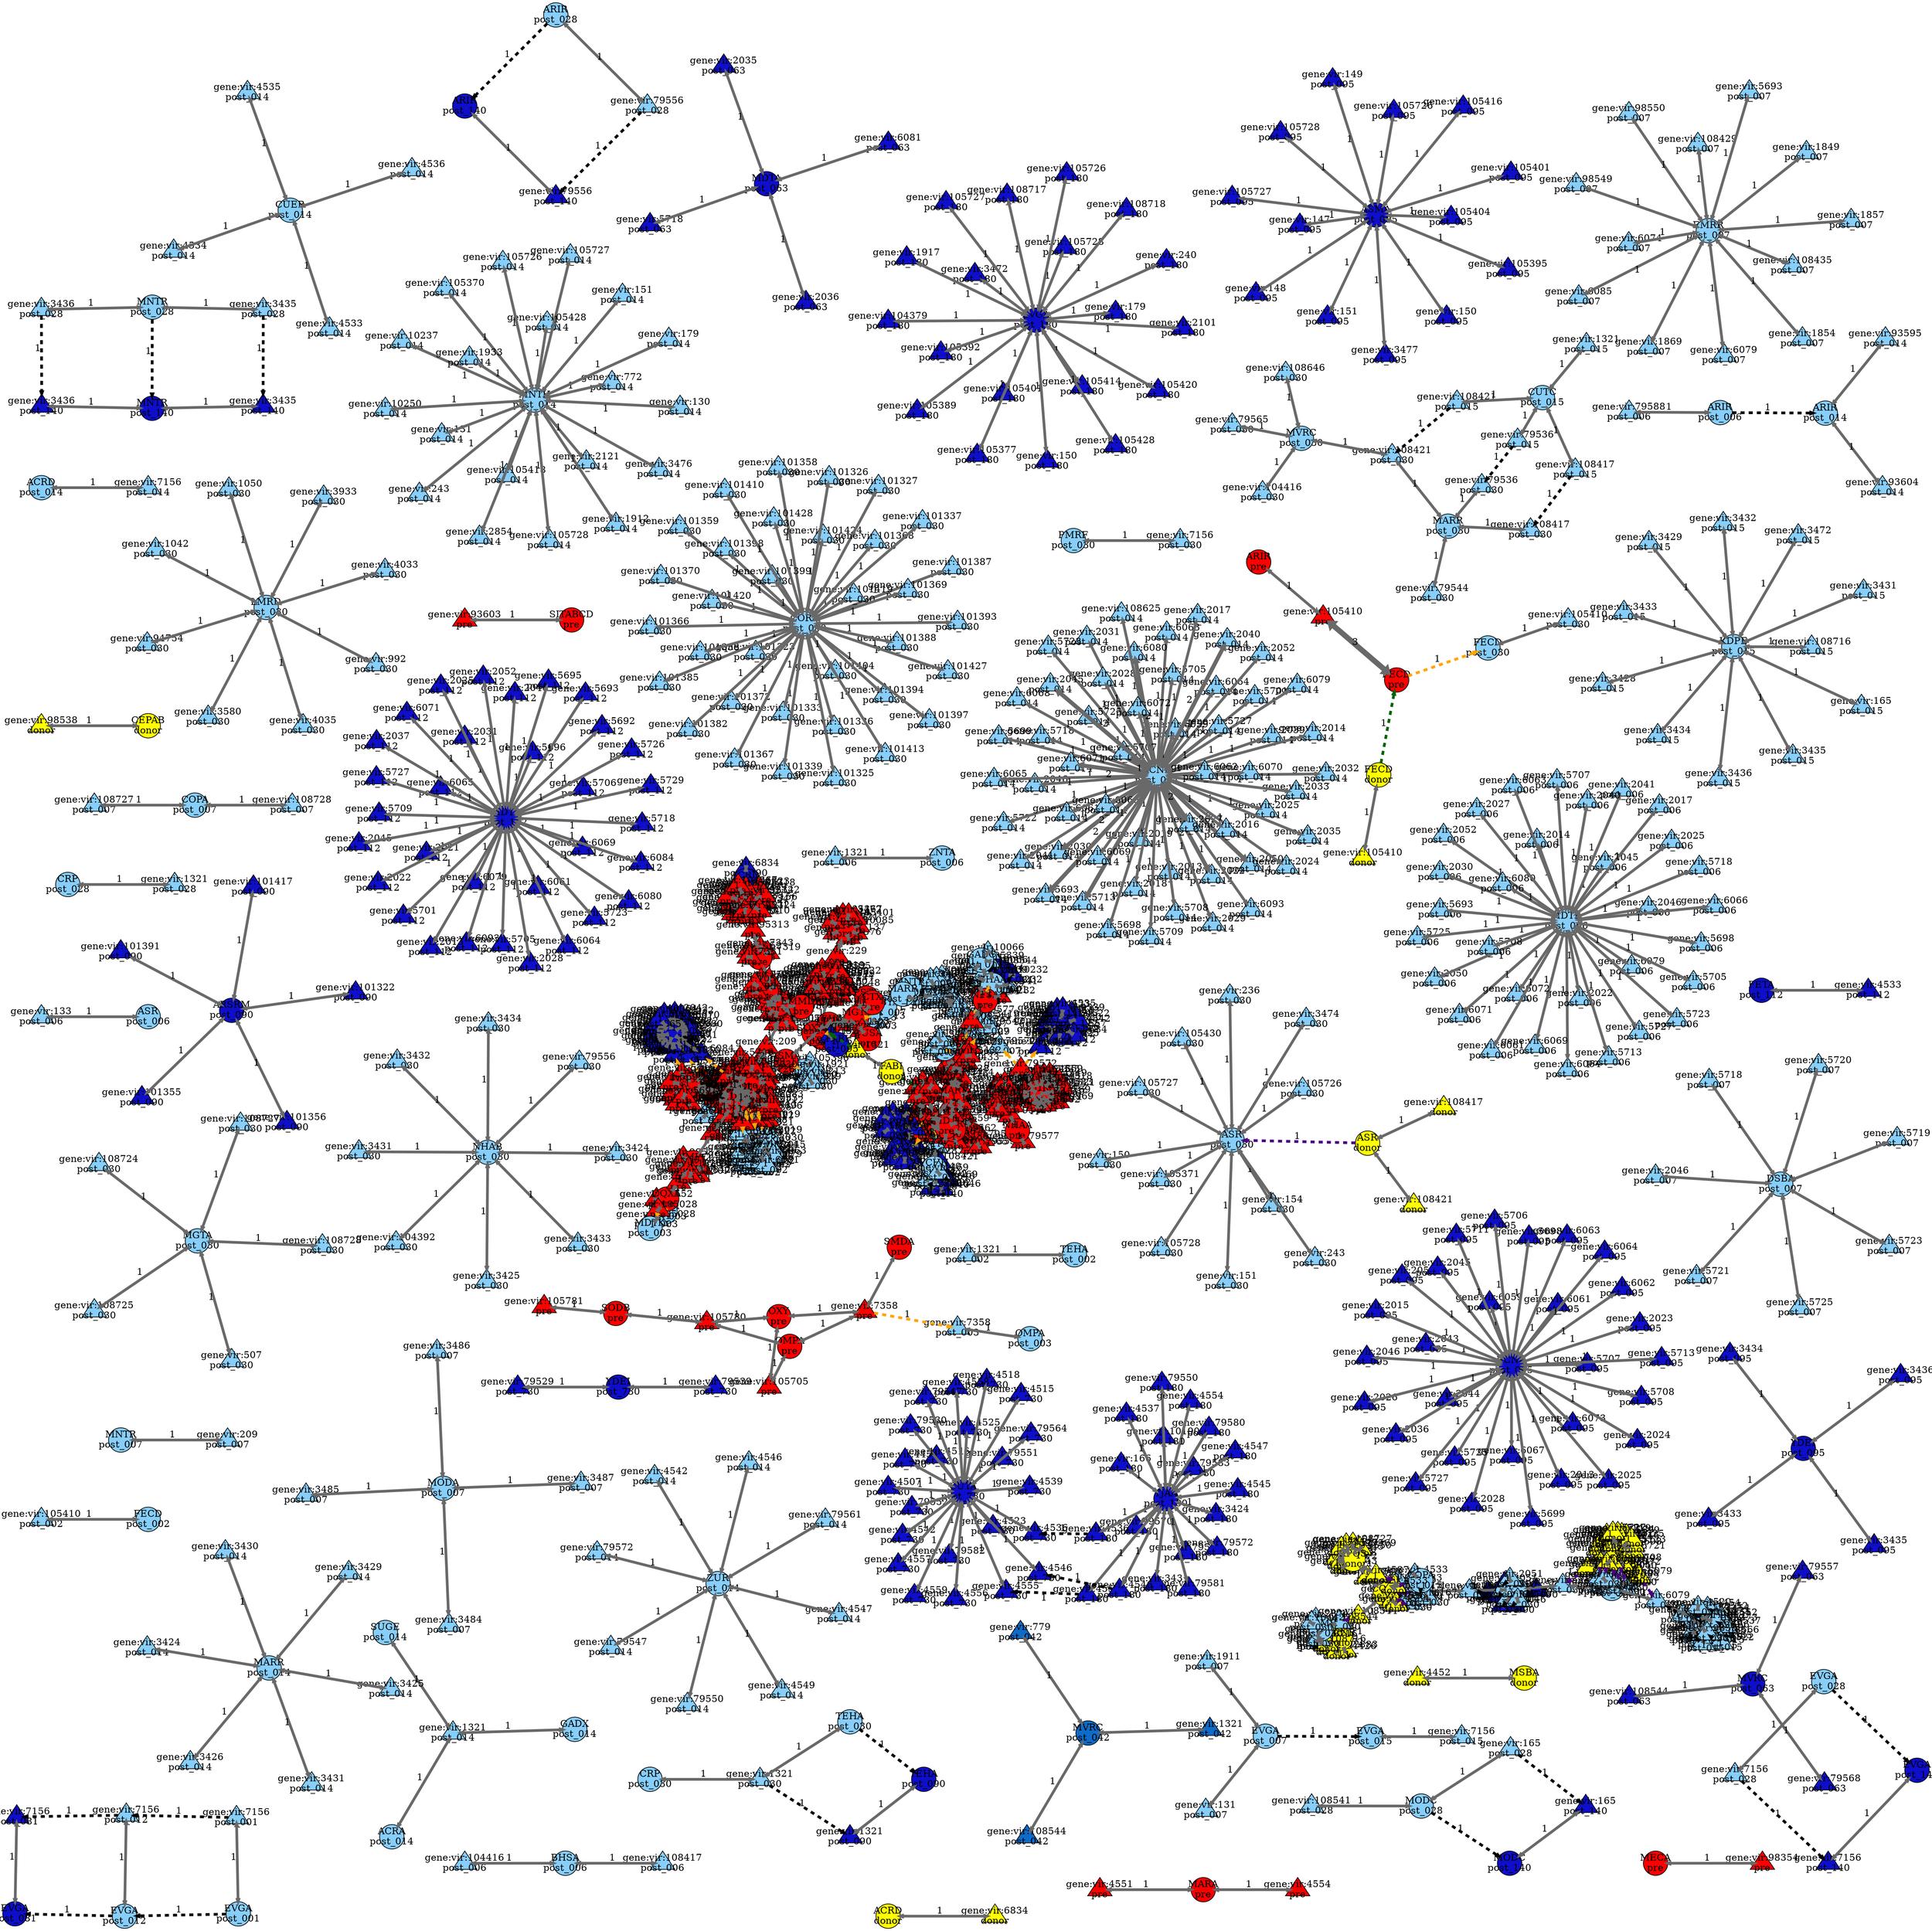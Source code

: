 digraph G {
  layout=sfdp;
  node [style=filled];
  N_4017_MGE_14 [label="gene:vir:4546\npost_014", shape=triangle, fixedsize=true, width=0.5, height=0.5, fillcolor="#87CEFA"]
  N_4013_MGE_14 [label="gene:vir:4542\npost_014", shape=triangle, fixedsize=true, width=0.5, height=0.5, fillcolor="#87CEFA"]
  N_271_ARG_0 [label="ZNUA\npre", shape=circle, fixedsize=true, width=0.5, height=0.5, fillcolor="red"]
  N_269_ARG_6 [label="ZNTA\npost_006", shape=circle, fixedsize=true, width=0.5, height=0.5, fillcolor="#87CEFA"]
  N_4136_MGE_14 [label="gene:vir:79572\npost_014", shape=triangle, fixedsize=true, width=0.5, height=0.5, fillcolor="#87CEFA"]
  N_4200_MGE_30 [label="gene:vir:98552\npost_030", shape=triangle, fixedsize=true, width=0.5, height=0.5, fillcolor="#87CEFA"]
  N_3729_MGE_30 [label="gene:vir:105373\npost_030", shape=triangle, fixedsize=true, width=0.5, height=0.5, fillcolor="#87CEFA"]
  N_4027_MGE_15 [label="gene:vir:4559\npost_015", shape=triangle, fixedsize=true, width=0.5, height=0.5, fillcolor="#87CEFA"]
  N_4141_MGE_180 [label="gene:vir:79581\npost_180", shape=triangle, fixedsize=true, width=0.5, height=0.5, fillcolor="#0e0ecbff"]
  N_4139_MGE_180 [label="gene:vir:79578\npost_180", shape=triangle, fixedsize=true, width=0.5, height=0.5, fillcolor="#0e0ecbff"]
  N_4136_MGE_180 [label="gene:vir:79572\npost_180", shape=triangle, fixedsize=true, width=0.5, height=0.5, fillcolor="#0e0ecbff"]
  N_4023_MGE_180 [label="gene:vir:4555\npost_180", shape=triangle, fixedsize=true, width=0.5, height=0.5, fillcolor="#0e0ecbff"]
  N_3916_MGE_180 [label="gene:vir:3431\npost_180", shape=triangle, fixedsize=true, width=0.5, height=0.5, fillcolor="#0e0ecbff"]
  N_3818_MGE_180 [label="gene:vir:166\npost_180", shape=triangle, fixedsize=true, width=0.5, height=0.5, fillcolor="#0e0ecbff"]
  N_3680_MGE_180 [label="gene:vir:10190\npost_180", shape=triangle, fixedsize=true, width=0.5, height=0.5, fillcolor="#0e0ecbff"]
  N_4204_MGE_15 [label="gene:vir:98566\npost_015", shape=triangle, fixedsize=true, width=0.5, height=0.5, fillcolor="#87CEFA"]
  N_4176_MGE_0 [label="gene:vir:95335\npre", shape=triangle, fixedsize=true, width=0.5, height=0.5, fillcolor="red"]
  N_4143_MGE_0 [label="gene:vir:79583\npre", shape=triangle, fixedsize=true, width=0.5, height=0.5, fillcolor="red"]
  N_4140_MGE_0 [label="gene:vir:79580\npre", shape=triangle, fixedsize=true, width=0.5, height=0.5, fillcolor="red"]
  N_4134_MGE_0 [label="gene:vir:79569\npre", shape=triangle, fixedsize=true, width=0.5, height=0.5, fillcolor="red"]
  N_4123_MGE_0 [label="gene:vir:79552\npre", shape=triangle, fixedsize=true, width=0.5, height=0.5, fillcolor="red"]
  N_4107_MGE_0 [label="gene:vir:769\npre", shape=triangle, fixedsize=true, width=0.5, height=0.5, fillcolor="red"]
  N_4027_MGE_0 [label="gene:vir:4559\npre", shape=triangle, fixedsize=true, width=0.5, height=0.5, fillcolor="red"]
  N_4021_MGE_0 [label="gene:vir:4552\npre", shape=triangle, fixedsize=true, width=0.5, height=0.5, fillcolor="red"]
  N_4019_MGE_0 [label="gene:vir:4549\npre", shape=triangle, fixedsize=true, width=0.5, height=0.5, fillcolor="red"]
  N_4018_MGE_0 [label="gene:vir:4547\npre", shape=triangle, fixedsize=true, width=0.5, height=0.5, fillcolor="red"]
  N_4006_MGE_0 [label="gene:vir:4525\npre", shape=triangle, fixedsize=true, width=0.5, height=0.5, fillcolor="red"]
  N_4001_MGE_15 [label="gene:vir:4519\npost_015", shape=triangle, fixedsize=true, width=0.5, height=0.5, fillcolor="#87CEFA"]
  N_3997_MGE_0 [label="gene:vir:4514\npre", shape=triangle, fixedsize=true, width=0.5, height=0.5, fillcolor="red"]
  N_4068_MGE_30 [label="gene:vir:5728\npost_030", shape=triangle, fixedsize=true, width=0.5, height=0.5, fillcolor="#87CEFA"]
  N_3996_MGE_0 [label="gene:vir:4512\npre", shape=triangle, fixedsize=true, width=0.5, height=0.5, fillcolor="red"]
  N_3708_MGE_0 [label="gene:vir:105031\npre", shape=triangle, fixedsize=true, width=0.5, height=0.5, fillcolor="red"]
  N_4115_MGE_730 [label="gene:vir:79539\npost_730", shape=triangle, fixedsize=true, width=0.5, height=0.5, fillcolor="#0e0ecbff"]
  N_4131_MGE_0 [label="gene:vir:79565\npre", shape=triangle, fixedsize=true, width=0.5, height=0.5, fillcolor="red"]
  N_4125_MGE_0 [label="gene:vir:79556\npre", shape=triangle, fixedsize=true, width=0.5, height=0.5, fillcolor="red"]
  N_260_ARG_0 [label="YDEI\npre", shape=circle, fixedsize=true, width=0.5, height=0.5, fillcolor="red"]
  N_4028_MGE_140 [label="gene:vir:469\npost_140", shape=triangle, fixedsize=true, width=0.5, height=0.5, fillcolor="#0e0ecbff"]
  N_3794_MGE_140 [label="gene:vir:108646\npost_140", shape=triangle, fixedsize=true, width=0.5, height=0.5, fillcolor="#0e0ecbff"]
  N_3786_MGE_140 [label="gene:vir:108421\npost_140", shape=triangle, fixedsize=true, width=0.5, height=0.5, fillcolor="#0e0ecbff"]
  N_3693_MGE_140 [label="gene:vir:104392\npost_140", shape=triangle, fixedsize=true, width=0.5, height=0.5, fillcolor="#0e0ecbff"]
  N_4135_MGE_180 [label="gene:vir:79570\npost_180", shape=triangle, fixedsize=true, width=0.5, height=0.5, fillcolor="#0e0ecbff"]
  N_3794_MGE_28 [label="gene:vir:108646\npost_028", shape=triangle, fixedsize=true, width=0.5, height=0.5, fillcolor="#87CEFA"]
  N_3786_MGE_28 [label="gene:vir:108421\npost_028", shape=triangle, fixedsize=true, width=0.5, height=0.5, fillcolor="#87CEFA"]
  N_259_ARG_140 [label="YCHH\npost_140", shape=circle, fixedsize=true, width=0.5, height=0.5, fillcolor="#0e0ecbff"]
  N_4109_MGE_0 [label="gene:vir:77584\npre", shape=triangle, fixedsize=true, width=0.5, height=0.5, fillcolor="red"]
  N_3891_MGE_0 [label="gene:vir:244\npre", shape=triangle, fixedsize=true, width=0.5, height=0.5, fillcolor="red"]
  N_3887_MGE_0 [label="gene:vir:235\npre", shape=triangle, fixedsize=true, width=0.5, height=0.5, fillcolor="red"]
  N_3839_MGE_0 [label="gene:vir:1930\npre", shape=triangle, fixedsize=true, width=0.5, height=0.5, fillcolor="red"]
  N_3791_MGE_0 [label="gene:vir:108549\npre", shape=triangle, fixedsize=true, width=0.5, height=0.5, fillcolor="red"]
  N_3725_MGE_0 [label="gene:vir:105366\npre", shape=triangle, fixedsize=true, width=0.5, height=0.5, fillcolor="red"]
  N_253_ARG_0 [label="UGD\npre", shape=circle, fixedsize=true, width=0.5, height=0.5, fillcolor="red"]
  N_3807_MGE_90 [label="gene:vir:1321\npost_090", shape=triangle, fixedsize=true, width=0.5, height=0.5, fillcolor="#0e0ecbff"]
  N_233_ARG_30 [label="TEHA\npost_030", shape=circle, fixedsize=true, width=0.5, height=0.5, fillcolor="#87CEFA"]
  N_4153_MGE_7 [label="gene:vir:93603\npost_007", shape=triangle, fixedsize=true, width=0.5, height=0.5, fillcolor="#87CEFA"]
  N_3998_MGE_15 [label="gene:vir:4515\npost_015", shape=triangle, fixedsize=true, width=0.5, height=0.5, fillcolor="#87CEFA"]
  N_4002_MGE_0 [label="gene:vir:4520\npre", shape=triangle, fixedsize=true, width=0.5, height=0.5, fillcolor="red"]
  N_4030_MGE_7 [label="gene:vir:474\npost_007", shape=triangle, fixedsize=true, width=0.5, height=0.5, fillcolor="#87CEFA"]
  N_4029_MGE_7 [label="gene:vir:473\npost_007", shape=triangle, fixedsize=true, width=0.5, height=0.5, fillcolor="#87CEFA"]
  N_4000_MGE_0 [label="gene:vir:4518\npre", shape=triangle, fixedsize=true, width=0.5, height=0.5, fillcolor="red"]
  N_4028_MGE_7 [label="gene:vir:469\npost_007", shape=triangle, fixedsize=true, width=0.5, height=0.5, fillcolor="#87CEFA"]
  N_3917_MGE_7 [label="gene:vir:3432\npost_007", shape=triangle, fixedsize=true, width=0.5, height=0.5, fillcolor="#87CEFA"]
  N_3913_MGE_7 [label="gene:vir:3428\npost_007", shape=triangle, fixedsize=true, width=0.5, height=0.5, fillcolor="#87CEFA"]
  N_233_ARG_7 [label="TEHA\npost_007", shape=circle, fixedsize=true, width=0.5, height=0.5, fillcolor="#87CEFA"]
  N_233_ARG_2 [label="TEHA\npost_002", shape=circle, fixedsize=true, width=0.5, height=0.5, fillcolor="#87CEFA"]
  N_233_ARG_0 [label="TEHA\npre", shape=circle, fixedsize=true, width=0.5, height=0.5, fillcolor="red"]
  N_229_ARG_14 [label="SUGE\npost_014", shape=circle, fixedsize=true, width=0.5, height=0.5, fillcolor="#87CEFA"]
  N_229_ARG_0 [label="SUGE\npre", shape=circle, fixedsize=true, width=0.5, height=0.5, fillcolor="red"]
  N_228_ARG_0 [label="SOXRB\npre", shape=circle, fixedsize=true, width=0.5, height=0.5, fillcolor="red"]
  N_4095_MGE_65 [label="gene:vir:6084\npost_065", shape=triangle, fixedsize=true, width=0.5, height=0.5, fillcolor="#0e0ecbff"]
  N_4083_MGE_65 [label="gene:vir:6071\npost_065", shape=triangle, fixedsize=true, width=0.5, height=0.5, fillcolor="#0e0ecbff"]
  N_4070_MGE_65 [label="gene:vir:6058\npost_065", shape=triangle, fixedsize=true, width=0.5, height=0.5, fillcolor="#0e0ecbff"]
  N_4062_MGE_65 [label="gene:vir:5721\npost_065", shape=triangle, fixedsize=true, width=0.5, height=0.5, fillcolor="#0e0ecbff"]
  N_3784_MGE_0 [label="gene:vir:105781\npre", shape=triangle, fixedsize=true, width=0.5, height=0.5, fillcolor="red"]
  N_4044_MGE_65 [label="gene:vir:5698\npost_065", shape=triangle, fixedsize=true, width=0.5, height=0.5, fillcolor="#0e0ecbff"]
  N_3868_MGE_65 [label="gene:vir:2042\npost_065", shape=triangle, fixedsize=true, width=0.5, height=0.5, fillcolor="#0e0ecbff"]
  N_3864_MGE_65 [label="gene:vir:2037\npost_065", shape=triangle, fixedsize=true, width=0.5, height=0.5, fillcolor="#0e0ecbff"]
  N_3862_MGE_65 [label="gene:vir:2035\npost_065", shape=triangle, fixedsize=true, width=0.5, height=0.5, fillcolor="#0e0ecbff"]
  N_3859_MGE_65 [label="gene:vir:2031\npost_065", shape=triangle, fixedsize=true, width=0.5, height=0.5, fillcolor="#0e0ecbff"]
  N_3851_MGE_65 [label="gene:vir:2023\npost_065", shape=triangle, fixedsize=true, width=0.5, height=0.5, fillcolor="#0e0ecbff"]
  N_3847_MGE_65 [label="gene:vir:2018\npost_065", shape=triangle, fixedsize=true, width=0.5, height=0.5, fillcolor="#0e0ecbff"]
  N_223_ARG_0 [label="SITABCD\npre", shape=circle, fixedsize=true, width=0.5, height=0.5, fillcolor="red"]
  N_4015_MGE_1000 [label="gene:vir:4544\ndonor", shape=triangle, fixedsize=true, width=0.5, height=0.5, fillcolor="yellow"]
  N_4014_MGE_1000 [label="gene:vir:4543\ndonor", shape=triangle, fixedsize=true, width=0.5, height=0.5, fillcolor="yellow"]
  N_4141_MGE_0 [label="gene:vir:79581\npre", shape=triangle, fixedsize=true, width=0.5, height=0.5, fillcolor="red"]
  N_4135_MGE_0 [label="gene:vir:79570\npre", shape=triangle, fixedsize=true, width=0.5, height=0.5, fillcolor="red"]
  N_4120_MGE_14 [label="gene:vir:79547\npost_014", shape=triangle, fixedsize=true, width=0.5, height=0.5, fillcolor="#87CEFA"]
  N_4128_MGE_0 [label="gene:vir:79561\npre", shape=triangle, fixedsize=true, width=0.5, height=0.5, fillcolor="red"]
  N_4128_MGE_14 [label="gene:vir:79561\npost_014", shape=triangle, fixedsize=true, width=0.5, height=0.5, fillcolor="#87CEFA"]
  N_4120_MGE_0 [label="gene:vir:79547\npre", shape=triangle, fixedsize=true, width=0.5, height=0.5, fillcolor="red"]
  N_4119_MGE_0 [label="gene:vir:79545\npre", shape=triangle, fixedsize=true, width=0.5, height=0.5, fillcolor="red"]
  N_4031_MGE_0 [label="gene:vir:475\npre", shape=triangle, fixedsize=true, width=0.5, height=0.5, fillcolor="red"]
  N_4029_MGE_0 [label="gene:vir:473\npre", shape=triangle, fixedsize=true, width=0.5, height=0.5, fillcolor="red"]
  N_4017_MGE_0 [label="gene:vir:4546\npre", shape=triangle, fixedsize=true, width=0.5, height=0.5, fillcolor="red"]
  N_204_ARG_0 [label="ROBA\npre", shape=circle, fixedsize=true, width=0.5, height=0.5, fillcolor="red"]
  N_4076_MGE_95 [label="gene:vir:6064\npost_095", shape=triangle, fixedsize=true, width=0.5, height=0.5, fillcolor="#0e0ecbff"]
  N_3735_MGE_0 [label="gene:vir:105392\npre", shape=triangle, fixedsize=true, width=0.5, height=0.5, fillcolor="red"]
  N_4075_MGE_95 [label="gene:vir:6063\npost_095", shape=triangle, fixedsize=true, width=0.5, height=0.5, fillcolor="#0e0ecbff"]
  N_4074_MGE_95 [label="gene:vir:6062\npost_095", shape=triangle, fixedsize=true, width=0.5, height=0.5, fillcolor="#0e0ecbff"]
  N_3733_MGE_0 [label="gene:vir:105389\npre", shape=triangle, fixedsize=true, width=0.5, height=0.5, fillcolor="red"]
  N_4073_MGE_95 [label="gene:vir:6061\npost_095", shape=triangle, fixedsize=true, width=0.5, height=0.5, fillcolor="#0e0ecbff"]
  N_4071_MGE_95 [label="gene:vir:6059\npost_095", shape=triangle, fixedsize=true, width=0.5, height=0.5, fillcolor="#0e0ecbff"]
  N_4053_MGE_95 [label="gene:vir:5711\npost_095", shape=triangle, fixedsize=true, width=0.5, height=0.5, fillcolor="#0e0ecbff"]
  N_3729_MGE_15 [label="gene:vir:105373\npost_015", shape=triangle, fixedsize=true, width=0.5, height=0.5, fillcolor="#87CEFA"]
  N_4049_MGE_95 [label="gene:vir:5706\npost_095", shape=triangle, fixedsize=true, width=0.5, height=0.5, fillcolor="#0e0ecbff"]
  N_4044_MGE_95 [label="gene:vir:5698\npost_095", shape=triangle, fixedsize=true, width=0.5, height=0.5, fillcolor="#0e0ecbff"]
  N_3876_MGE_95 [label="gene:vir:2050\npost_095", shape=triangle, fixedsize=true, width=0.5, height=0.5, fillcolor="#0e0ecbff"]
  N_3683_MGE_0 [label="gene:vir:10248\npre", shape=triangle, fixedsize=true, width=0.5, height=0.5, fillcolor="red"]
  N_4119_MGE_1000 [label="gene:vir:79545\ndonor", shape=triangle, fixedsize=true, width=0.5, height=0.5, fillcolor="yellow"]
  N_3871_MGE_95 [label="gene:vir:2045\npost_095", shape=triangle, fixedsize=true, width=0.5, height=0.5, fillcolor="#0e0ecbff"]
  N_4099_MGE_14 [label="gene:vir:6093\npost_014", shape=triangle, fixedsize=true, width=0.5, height=0.5, fillcolor="#87CEFA"]
  N_3876_MGE_14 [label="gene:vir:2050\npost_014", shape=triangle, fixedsize=true, width=0.5, height=0.5, fillcolor="#87CEFA"]
  N_3857_MGE_14 [label="gene:vir:2029\npost_014", shape=triangle, fixedsize=true, width=0.5, height=0.5, fillcolor="#87CEFA"]
  N_3850_MGE_14 [label="gene:vir:2022\npost_014", shape=triangle, fixedsize=true, width=0.5, height=0.5, fillcolor="#87CEFA"]
  N_3848_MGE_14 [label="gene:vir:2019\npost_014", shape=triangle, fixedsize=true, width=0.5, height=0.5, fillcolor="#87CEFA"]
  N_3847_MGE_14 [label="gene:vir:2018\npost_014", shape=triangle, fixedsize=true, width=0.5, height=0.5, fillcolor="#87CEFA"]
  N_3842_MGE_14 [label="gene:vir:2013\npost_014", shape=triangle, fixedsize=true, width=0.5, height=0.5, fillcolor="#87CEFA"]
  N_202_ARG_14 [label="RCNR\npost_014", shape=circle, fixedsize=true, width=0.5, height=0.5, fillcolor="#87CEFA"]
  N_3922_MGE_1000 [label="gene:vir:3472\ndonor", shape=triangle, fixedsize=true, width=0.5, height=0.5, fillcolor="yellow"]
  N_3898_MGE_1000 [label="gene:vir:3271\ndonor", shape=triangle, fixedsize=true, width=0.5, height=0.5, fillcolor="yellow"]
  N_3895_MGE_1000 [label="gene:vir:2883\ndonor", shape=triangle, fixedsize=true, width=0.5, height=0.5, fillcolor="yellow"]
  N_3703_MGE_1000 [label="gene:vir:104426\ndonor", shape=triangle, fixedsize=true, width=0.5, height=0.5, fillcolor="yellow"]
  N_202_ARG_1000 [label="RCNR\ndonor", shape=circle, fixedsize=true, width=0.5, height=0.5, fillcolor="yellow"]
  N_194_ARG_0 [label="PSTS\npre", shape=circle, fixedsize=true, width=0.5, height=0.5, fillcolor="red"]
  N_4101_MGE_30 [label="gene:vir:7156\npost_030", shape=triangle, fixedsize=true, width=0.5, height=0.5, fillcolor="#87CEFA"]
  N_180_ARG_0 [label="OXY\npre", shape=circle, fixedsize=true, width=0.5, height=0.5, fillcolor="red"]
  N_3720_MGE_0 [label="gene:vir:105067\npre", shape=triangle, fixedsize=true, width=0.5, height=0.5, fillcolor="red"]
  N_3718_MGE_0 [label="gene:vir:105063\npre", shape=triangle, fixedsize=true, width=0.5, height=0.5, fillcolor="red"]
  N_3715_MGE_0 [label="gene:vir:105050\npre", shape=triangle, fixedsize=true, width=0.5, height=0.5, fillcolor="red"]
  N_3712_MGE_0 [label="gene:vir:105041\npre", shape=triangle, fixedsize=true, width=0.5, height=0.5, fillcolor="red"]
  N_3709_MGE_0 [label="gene:vir:105035\npre", shape=triangle, fixedsize=true, width=0.5, height=0.5, fillcolor="red"]
  N_177_ARG_0 [label="OQXB\npre", shape=circle, fixedsize=true, width=0.5, height=0.5, fillcolor="red"]
  N_4200_MGE_0 [label="gene:vir:98552\npre", shape=triangle, fixedsize=true, width=0.5, height=0.5, fillcolor="red"]
  N_176_ARG_3 [label="OQXA\npost_003", shape=circle, fixedsize=true, width=0.5, height=0.5, fillcolor="#87CEFA"]
  N_176_ARG_0 [label="OQXA\npre", shape=circle, fixedsize=true, width=0.5, height=0.5, fillcolor="red"]
  N_4106_MGE_0 [label="gene:vir:7358\npre", shape=triangle, fixedsize=true, width=0.5, height=0.5, fillcolor="red"]
  N_3807_MGE_6 [label="gene:vir:1321\npost_006", shape=triangle, fixedsize=true, width=0.5, height=0.5, fillcolor="#87CEFA"]
  N_3783_MGE_0 [label="gene:vir:105780\npre", shape=triangle, fixedsize=true, width=0.5, height=0.5, fillcolor="red"]
  N_171_ARG_0 [label="OMPA\npre", shape=circle, fixedsize=true, width=0.5, height=0.5, fillcolor="red"]
  N_4196_MGE_0 [label="gene:vir:98537\npre", shape=triangle, fixedsize=true, width=0.5, height=0.5, fillcolor="red"]
  N_3825_MGE_0 [label="gene:vir:1849\npre", shape=triangle, fixedsize=true, width=0.5, height=0.5, fillcolor="red"]
  N_3824_MGE_0 [label="gene:vir:1845\npre", shape=triangle, fixedsize=true, width=0.5, height=0.5, fillcolor="red"]
  N_4047_MGE_65 [label="gene:vir:5704\npost_065", shape=triangle, fixedsize=true, width=0.5, height=0.5, fillcolor="#0e0ecbff"]
  N_3787_MGE_0 [label="gene:vir:108429\npre", shape=triangle, fixedsize=true, width=0.5, height=0.5, fillcolor="red"]
  N_166_ARG_0 [label="NMPC\npre", shape=circle, fixedsize=true, width=0.5, height=0.5, fillcolor="red"]
  N_4125_MGE_30 [label="gene:vir:79556\npost_030", shape=triangle, fixedsize=true, width=0.5, height=0.5, fillcolor="#87CEFA"]
  N_3855_MGE_14 [label="gene:vir:2027\npost_014", shape=triangle, fixedsize=true, width=0.5, height=0.5, fillcolor="#87CEFA"]
  N_3919_MGE_30 [label="gene:vir:3434\npost_030", shape=triangle, fixedsize=true, width=0.5, height=0.5, fillcolor="#87CEFA"]
  N_3853_MGE_14 [label="gene:vir:2025\npost_014", shape=triangle, fixedsize=true, width=0.5, height=0.5, fillcolor="#87CEFA"]
  N_3917_MGE_30 [label="gene:vir:3432\npost_030", shape=triangle, fixedsize=true, width=0.5, height=0.5, fillcolor="#87CEFA"]
  N_3852_MGE_14 [label="gene:vir:2024\npost_014", shape=triangle, fixedsize=true, width=0.5, height=0.5, fillcolor="#87CEFA"]
  N_3916_MGE_30 [label="gene:vir:3431\npost_030", shape=triangle, fixedsize=true, width=0.5, height=0.5, fillcolor="#87CEFA"]
  N_3845_MGE_14 [label="gene:vir:2016\npost_014", shape=triangle, fixedsize=true, width=0.5, height=0.5, fillcolor="#87CEFA"]
  N_3909_MGE_30 [label="gene:vir:3424\npost_030", shape=triangle, fixedsize=true, width=0.5, height=0.5, fillcolor="#87CEFA"]
  N_3857_MGE_65 [label="gene:vir:2029\npost_065", shape=triangle, fixedsize=true, width=0.5, height=0.5, fillcolor="#0e0ecbff"]
  N_3693_MGE_30 [label="gene:vir:104392\npost_030", shape=triangle, fixedsize=true, width=0.5, height=0.5, fillcolor="#87CEFA"]
  N_4138_MGE_7 [label="gene:vir:79577\npost_007", shape=triangle, fixedsize=true, width=0.5, height=0.5, fillcolor="#87CEFA"]
  N_3914_MGE_7 [label="gene:vir:3429\npost_007", shape=triangle, fixedsize=true, width=0.5, height=0.5, fillcolor="#87CEFA"]
  N_162_ARG_7 [label="NHAA\npost_007", shape=circle, fixedsize=true, width=0.5, height=0.5, fillcolor="#87CEFA"]
  N_4138_MGE_0 [label="gene:vir:79577\npre", shape=triangle, fixedsize=true, width=0.5, height=0.5, fillcolor="red"]
  N_4204_MGE_30 [label="gene:vir:98566\npost_030", shape=triangle, fixedsize=true, width=0.5, height=0.5, fillcolor="#87CEFA"]
  N_4116_MGE_0 [label="gene:vir:79542\npre", shape=triangle, fixedsize=true, width=0.5, height=0.5, fillcolor="red"]
  N_162_ARG_0 [label="NHAA\npre", shape=circle, fixedsize=true, width=0.5, height=0.5, fillcolor="red"]
  N_4177_MGE_0 [label="gene:vir:95339\npre", shape=triangle, fixedsize=true, width=0.5, height=0.5, fillcolor="red"]
  N_3834_MGE_0 [label="gene:vir:1915\npre", shape=triangle, fixedsize=true, width=0.5, height=0.5, fillcolor="red"]
  N_3869_MGE_95 [label="gene:vir:2043\npost_095", shape=triangle, fixedsize=true, width=0.5, height=0.5, fillcolor="#0e0ecbff"]
  N_3681_MGE_0 [label="gene:vir:10232\npre", shape=triangle, fixedsize=true, width=0.5, height=0.5, fillcolor="red"]
  N_161_ARG_1 [label="NFSA\npost_001", shape=circle, fixedsize=true, width=0.5, height=0.5, fillcolor="#87CEFA"]
  N_264_ARG_180 [label="YJAA\npost_180", shape=circle, fixedsize=true, width=0.5, height=0.5, fillcolor="#0e0ecbff"]
  N_4133_MGE_63 [label="gene:vir:79568\npost_063", shape=triangle, fixedsize=true, width=0.5, height=0.5, fillcolor="#0e0ecbff"]
  N_4126_MGE_63 [label="gene:vir:79557\npost_063", shape=triangle, fixedsize=true, width=0.5, height=0.5, fillcolor="#0e0ecbff"]
  N_158_ARG_63 [label="MVRC\npost_063", shape=circle, fixedsize=true, width=0.5, height=0.5, fillcolor="#0e0ecbff"]
  N_4111_MGE_42 [label="gene:vir:779\npost_042", shape=triangle, fixedsize=true, width=0.5, height=0.5, fillcolor="#0d6bcaff"]
  N_158_ARG_42 [label="MVRC\npost_042", shape=circle, fixedsize=true, width=0.5, height=0.5, fillcolor="#0d6bcaff"]
  N_4143_MGE_180 [label="gene:vir:79583\npost_180", shape=triangle, fixedsize=true, width=0.5, height=0.5, fillcolor="#0e0ecbff"]
  N_3794_MGE_30 [label="gene:vir:108646\npost_030", shape=triangle, fixedsize=true, width=0.5, height=0.5, fillcolor="#87CEFA"]
  N_3701_MGE_30 [label="gene:vir:104416\npost_030", shape=triangle, fixedsize=true, width=0.5, height=0.5, fillcolor="#87CEFA"]
  N_4007_MGE_0 [label="gene:vir:4533\npre", shape=triangle, fixedsize=true, width=0.5, height=0.5, fillcolor="red"]
  N_3918_MGE_0 [label="gene:vir:3433\npre", shape=triangle, fixedsize=true, width=0.5, height=0.5, fillcolor="red"]
  N_3920_MGE_7 [label="gene:vir:3435\npost_007", shape=triangle, fixedsize=true, width=0.5, height=0.5, fillcolor="#87CEFA"]
  N_3916_MGE_0 [label="gene:vir:3431\npre", shape=triangle, fixedsize=true, width=0.5, height=0.5, fillcolor="red"]
  N_3794_MGE_7 [label="gene:vir:108646\npost_007", shape=triangle, fixedsize=true, width=0.5, height=0.5, fillcolor="#87CEFA"]
  N_3790_MGE_0 [label="gene:vir:108544\npre", shape=triangle, fixedsize=true, width=0.5, height=0.5, fillcolor="red"]
  N_155_ARG_1000 [label="MSBA\ndonor", shape=circle, fixedsize=true, width=0.5, height=0.5, fillcolor="yellow"]
  N_3817_MGE_140 [label="gene:vir:165\npost_140", shape=triangle, fixedsize=true, width=0.5, height=0.5, fillcolor="#0e0ecbff"]
  N_3737_MGE_0 [label="gene:vir:105399\npre", shape=triangle, fixedsize=true, width=0.5, height=0.5, fillcolor="red"]
  N_3817_MGE_28 [label="gene:vir:165\npost_028", shape=triangle, fixedsize=true, width=0.5, height=0.5, fillcolor="#87CEFA"]
  N_152_ARG_28 [label="MODC\npost_028", shape=circle, fixedsize=true, width=0.5, height=0.5, fillcolor="#87CEFA"]
  N_4136_MGE_112 [label="gene:vir:79572\npost_112", shape=triangle, fixedsize=true, width=0.5, height=0.5, fillcolor="#0e0ecbff"]
  N_3707_MGE_0 [label="gene:vir:105028\npre", shape=triangle, fixedsize=true, width=0.5, height=0.5, fillcolor="red"]
  N_4027_MGE_112 [label="gene:vir:4559\npost_112", shape=triangle, fixedsize=true, width=0.5, height=0.5, fillcolor="#0e0ecbff"]
  N_4112_MGE_730 [label="gene:vir:79529\npost_730", shape=triangle, fixedsize=true, width=0.5, height=0.5, fillcolor="#0e0ecbff"]
  N_4025_MGE_112 [label="gene:vir:4557\npost_112", shape=triangle, fixedsize=true, width=0.5, height=0.5, fillcolor="#0e0ecbff"]
  N_3801_MGE_1000 [label="gene:vir:108728\ndonor", shape=triangle, fixedsize=true, width=0.5, height=0.5, fillcolor="yellow"]
  N_3844_MGE_95 [label="gene:vir:2015\npost_095", shape=triangle, fixedsize=true, width=0.5, height=0.5, fillcolor="#0e0ecbff"]
  N_4024_MGE_112 [label="gene:vir:4556\npost_112", shape=triangle, fixedsize=true, width=0.5, height=0.5, fillcolor="#0e0ecbff"]
  N_3854_MGE_95 [label="gene:vir:2026\npost_095", shape=triangle, fixedsize=true, width=0.5, height=0.5, fillcolor="#0e0ecbff"]
  N_3795_MGE_1000 [label="gene:vir:108716\ndonor", shape=triangle, fixedsize=true, width=0.5, height=0.5, fillcolor="yellow"]
  N_4018_MGE_112 [label="gene:vir:4547\npost_112", shape=triangle, fixedsize=true, width=0.5, height=0.5, fillcolor="#0e0ecbff"]
  N_3863_MGE_95 [label="gene:vir:2036\npost_095", shape=triangle, fixedsize=true, width=0.5, height=0.5, fillcolor="#0e0ecbff"]
  N_4011_MGE_112 [label="gene:vir:4537\npost_112", shape=triangle, fixedsize=true, width=0.5, height=0.5, fillcolor="#0e0ecbff"]
  N_4010_MGE_112 [label="gene:vir:4536\npost_112", shape=triangle, fixedsize=true, width=0.5, height=0.5, fillcolor="#0e0ecbff"]
  N_3790_MGE_42 [label="gene:vir:108544\npost_042", shape=triangle, fixedsize=true, width=0.5, height=0.5, fillcolor="#0d6bcaff"]
  N_4006_MGE_112 [label="gene:vir:4525\npost_112", shape=triangle, fixedsize=true, width=0.5, height=0.5, fillcolor="#0e0ecbff"]
  N_3870_MGE_95 [label="gene:vir:2044\npost_095", shape=triangle, fixedsize=true, width=0.5, height=0.5, fillcolor="#0e0ecbff"]
  N_4002_MGE_112 [label="gene:vir:4520\npost_112", shape=triangle, fixedsize=true, width=0.5, height=0.5, fillcolor="#0e0ecbff"]
  N_3991_MGE_112 [label="gene:vir:4507\npost_112", shape=triangle, fixedsize=true, width=0.5, height=0.5, fillcolor="#0e0ecbff"]
  N_3986_MGE_112 [label="gene:vir:4454\npost_112", shape=triangle, fixedsize=true, width=0.5, height=0.5, fillcolor="#0e0ecbff"]
  N_151_ARG_112 [label="MODA\npost_112", shape=circle, fixedsize=true, width=0.5, height=0.5, fillcolor="#0e0ecbff"]
  N_3928_MGE_7 [label="gene:vir:3486\npost_007", shape=triangle, fixedsize=true, width=0.5, height=0.5, fillcolor="#87CEFA"]
  N_3915_MGE_0 [label="gene:vir:3430\npre", shape=triangle, fixedsize=true, width=0.5, height=0.5, fillcolor="red"]
  N_3927_MGE_7 [label="gene:vir:3485\npost_007", shape=triangle, fixedsize=true, width=0.5, height=0.5, fillcolor="#87CEFA"]
  N_4145_MGE_0 [label="gene:vir:798\npre", shape=triangle, fixedsize=true, width=0.5, height=0.5, fillcolor="red"]
  N_3918_MGE_30 [label="gene:vir:3433\npost_030", shape=triangle, fixedsize=true, width=0.5, height=0.5, fillcolor="#87CEFA"]
  N_3894_MGE_0 [label="gene:vir:2876\npre", shape=triangle, fixedsize=true, width=0.5, height=0.5, fillcolor="red"]
  N_3862_MGE_14 [label="gene:vir:2035\npost_014", shape=triangle, fixedsize=true, width=0.5, height=0.5, fillcolor="#87CEFA"]
  N_3886_MGE_0 [label="gene:vir:229\npre", shape=triangle, fixedsize=true, width=0.5, height=0.5, fillcolor="red"]
  N_3861_MGE_14 [label="gene:vir:2033\npost_014", shape=triangle, fixedsize=true, width=0.5, height=0.5, fillcolor="#87CEFA"]
  N_3885_MGE_0 [label="gene:vir:228\npre", shape=triangle, fixedsize=true, width=0.5, height=0.5, fillcolor="red"]
  N_3860_MGE_14 [label="gene:vir:2032\npost_014", shape=triangle, fixedsize=true, width=0.5, height=0.5, fillcolor="#87CEFA"]
  N_3884_MGE_0 [label="gene:vir:221\npre", shape=triangle, fixedsize=true, width=0.5, height=0.5, fillcolor="red"]
  N_3833_MGE_0 [label="gene:vir:1914\npre", shape=triangle, fixedsize=true, width=0.5, height=0.5, fillcolor="red"]
  N_4069_MGE_65 [label="gene:vir:5729\npost_065", shape=triangle, fixedsize=true, width=0.5, height=0.5, fillcolor="#0e0ecbff"]
  N_3809_MGE_0 [label="gene:vir:137\npre", shape=triangle, fixedsize=true, width=0.5, height=0.5, fillcolor="red"]
  N_3726_MGE_0 [label="gene:vir:105367\npre", shape=triangle, fixedsize=true, width=0.5, height=0.5, fillcolor="red"]
  N_3630_MGE_0 [label="gene:vir:10085\npre", shape=triangle, fixedsize=true, width=0.5, height=0.5, fillcolor="red"]
  N_151_ARG_0 [label="MODA\npre", shape=circle, fixedsize=true, width=0.5, height=0.5, fillcolor="red"]
  N_4017_MGE_180 [label="gene:vir:4546\npost_180", shape=triangle, fixedsize=true, width=0.5, height=0.5, fillcolor="#0e0ecbff"]
  N_3921_MGE_140 [label="gene:vir:3436\npost_140", shape=triangle, fixedsize=true, width=0.5, height=0.5, fillcolor="#0e0ecbff"]
  N_3865_MGE_14 [label="gene:vir:2039\npost_014", shape=triangle, fixedsize=true, width=0.5, height=0.5, fillcolor="#87CEFA"]
  N_3921_MGE_28 [label="gene:vir:3436\npost_028", shape=triangle, fixedsize=true, width=0.5, height=0.5, fillcolor="#87CEFA"]
  N_158_ARG_30 [label="MVRC\npost_030", shape=circle, fixedsize=true, width=0.5, height=0.5, fillcolor="#87CEFA"]
  N_150_ARG_28 [label="MNTR\npost_028", shape=circle, fixedsize=true, width=0.5, height=0.5, fillcolor="#87CEFA"]
  N_3843_MGE_14 [label="gene:vir:2014\npost_014", shape=triangle, fixedsize=true, width=0.5, height=0.5, fillcolor="#87CEFA"]
  N_3879_MGE_7 [label="gene:vir:209\npost_007", shape=triangle, fixedsize=true, width=0.5, height=0.5, fillcolor="#87CEFA"]
  N_150_ARG_7 [label="MNTR\npost_007", shape=circle, fixedsize=true, width=0.5, height=0.5, fillcolor="#87CEFA"]
  N_3804_MGE_30 [label="gene:vir:129\npost_030", shape=triangle, fixedsize=true, width=0.5, height=0.5, fillcolor="#87CEFA"]
  N_4136_MGE_7 [label="gene:vir:79572\npost_007", shape=triangle, fixedsize=true, width=0.5, height=0.5, fillcolor="#87CEFA"]
  N_4108_MGE_14 [label="gene:vir:772\npost_014", shape=triangle, fixedsize=true, width=0.5, height=0.5, fillcolor="#87CEFA"]
  N_3820_MGE_14 [label="gene:vir:179\npost_014", shape=triangle, fixedsize=true, width=0.5, height=0.5, fillcolor="#87CEFA"]
  N_3814_MGE_14 [label="gene:vir:151\npost_014", shape=triangle, fixedsize=true, width=0.5, height=0.5, fillcolor="#87CEFA"]
  N_3805_MGE_14 [label="gene:vir:130\npost_014", shape=triangle, fixedsize=true, width=0.5, height=0.5, fillcolor="#87CEFA"]
  N_3837_MGE_0 [label="gene:vir:1921\npre", shape=triangle, fixedsize=true, width=0.5, height=0.5, fillcolor="red"]
  N_3781_MGE_14 [label="gene:vir:105727\npost_014", shape=triangle, fixedsize=true, width=0.5, height=0.5, fillcolor="#87CEFA"]
  N_3836_MGE_0 [label="gene:vir:1919\npre", shape=triangle, fixedsize=true, width=0.5, height=0.5, fillcolor="red"]
  N_3780_MGE_14 [label="gene:vir:105726\npost_014", shape=triangle, fixedsize=true, width=0.5, height=0.5, fillcolor="#87CEFA"]
  N_3738_MGE_0 [label="gene:vir:105401\npre", shape=triangle, fixedsize=true, width=0.5, height=0.5, fillcolor="red"]
  N_3746_MGE_14 [label="gene:vir:105428\npost_014", shape=triangle, fixedsize=true, width=0.5, height=0.5, fillcolor="#87CEFA"]
  N_3727_MGE_14 [label="gene:vir:105370\npost_014", shape=triangle, fixedsize=true, width=0.5, height=0.5, fillcolor="#87CEFA"]
  N_3872_MGE_95 [label="gene:vir:2046\npost_095", shape=triangle, fixedsize=true, width=0.5, height=0.5, fillcolor="#0e0ecbff"]
  N_3684_MGE_14 [label="gene:vir:10250\npost_014", shape=triangle, fixedsize=true, width=0.5, height=0.5, fillcolor="#87CEFA"]
  N_3682_MGE_14 [label="gene:vir:10237\npost_014", shape=triangle, fixedsize=true, width=0.5, height=0.5, fillcolor="#87CEFA"]
  N_148_ARG_14 [label="MNTH\npost_014", shape=circle, fixedsize=true, width=0.5, height=0.5, fillcolor="#87CEFA"]
  N_4099_MGE_0 [label="gene:vir:6093\npre", shape=triangle, fixedsize=true, width=0.5, height=0.5, fillcolor="red"]
  N_3869_MGE_0 [label="gene:vir:2043\npre", shape=triangle, fixedsize=true, width=0.5, height=0.5, fillcolor="red"]
  N_148_ARG_30 [label="MNTH\npost_030", shape=circle, fixedsize=true, width=0.5, height=0.5, fillcolor="#87CEFA"]
  N_3909_MGE_180 [label="gene:vir:3424\npost_180", shape=triangle, fixedsize=true, width=0.5, height=0.5, fillcolor="#0e0ecbff"]
  N_148_ARG_0 [label="MNTH\npre", shape=circle, fixedsize=true, width=0.5, height=0.5, fillcolor="red"]
  N_3800_MGE_30 [label="gene:vir:108727\npost_030", shape=triangle, fixedsize=true, width=0.5, height=0.5, fillcolor="#87CEFA"]
  N_4050_MGE_95 [label="gene:vir:5707\npost_095", shape=triangle, fixedsize=true, width=0.5, height=0.5, fillcolor="#0e0ecbff"]
  N_3798_MGE_30 [label="gene:vir:108724\npost_030", shape=triangle, fixedsize=true, width=0.5, height=0.5, fillcolor="#87CEFA"]
  N_146_ARG_30 [label="MGTA\npost_030", shape=circle, fixedsize=true, width=0.5, height=0.5, fillcolor="#87CEFA"]
  N_4038_MGE_0 [label="gene:vir:513\npre", shape=triangle, fixedsize=true, width=0.5, height=0.5, fillcolor="red"]
  N_4037_MGE_0 [label="gene:vir:508\npre", shape=triangle, fixedsize=true, width=0.5, height=0.5, fillcolor="red"]
  N_146_ARG_7 [label="MGTA\npost_007", shape=circle, fixedsize=true, width=0.5, height=0.5, fillcolor="#87CEFA"]
  N_158_ARG_0 [label="MVRC\npre", shape=circle, fixedsize=true, width=0.5, height=0.5, fillcolor="red"]
  N_146_ARG_3 [label="MGTA\npost_003", shape=circle, fixedsize=true, width=0.5, height=0.5, fillcolor="#87CEFA"]
  N_146_ARG_0 [label="MGTA\npre", shape=circle, fixedsize=true, width=0.5, height=0.5, fillcolor="red"]
  N_4195_MGE_0 [label="gene:vir:98354\npre", shape=triangle, fixedsize=true, width=0.5, height=0.5, fillcolor="red"]
  N_149_ARG_7 [label="MNTP\npost_007", shape=circle, fixedsize=true, width=0.5, height=0.5, fillcolor="#87CEFA"]
  N_137_ARG_0 [label="MECA\npre", shape=circle, fixedsize=true, width=0.5, height=0.5, fillcolor="red"]
  N_3800_MGE_1000 [label="gene:vir:108727\ndonor", shape=triangle, fixedsize=true, width=0.5, height=0.5, fillcolor="yellow"]
  N_3851_MGE_95 [label="gene:vir:2023\npost_095", shape=triangle, fixedsize=true, width=0.5, height=0.5, fillcolor="#0e0ecbff"]
  N_3807_MGE_42 [label="gene:vir:1321\npost_042", shape=triangle, fixedsize=true, width=0.5, height=0.5, fillcolor="#0d6bcaff"]
  N_4023_MGE_112 [label="gene:vir:4555\npost_112", shape=triangle, fixedsize=true, width=0.5, height=0.5, fillcolor="#0e0ecbff"]
  N_3707_MGE_3 [label="gene:vir:105028\npost_003", shape=triangle, fixedsize=true, width=0.5, height=0.5, fillcolor="#87CEFA"]
  N_151_ARG_7 [label="MODA\npost_007", shape=circle, fixedsize=true, width=0.5, height=0.5, fillcolor="#87CEFA"]
  N_135_ARG_3 [label="MDTK\npost_003", shape=circle, fixedsize=true, width=0.5, height=0.5, fillcolor="#87CEFA"]
  N_4132_MGE_0 [label="gene:vir:79567\npre", shape=triangle, fixedsize=true, width=0.5, height=0.5, fillcolor="red"]
  N_4121_MGE_14 [label="gene:vir:79550\npost_014", shape=triangle, fixedsize=true, width=0.5, height=0.5, fillcolor="#87CEFA"]
  N_4129_MGE_0 [label="gene:vir:79562\npre", shape=triangle, fixedsize=true, width=0.5, height=0.5, fillcolor="red"]
  N_4127_MGE_0 [label="gene:vir:79559\npre", shape=triangle, fixedsize=true, width=0.5, height=0.5, fillcolor="red"]
  N_4046_MGE_14 [label="gene:vir:5701\npost_014", shape=triangle, fixedsize=true, width=0.5, height=0.5, fillcolor="#87CEFA"]
  N_4086_MGE_0 [label="gene:vir:6074\npre", shape=triangle, fixedsize=true, width=0.5, height=0.5, fillcolor="red"]
  N_4078_MGE_6 [label="gene:vir:6066\npost_006", shape=triangle, fixedsize=true, width=0.5, height=0.5, fillcolor="#87CEFA"]
  N_4027_MGE_30 [label="gene:vir:4559\npost_030", shape=triangle, fixedsize=true, width=0.5, height=0.5, fillcolor="#87CEFA"]
  N_4035_MGE_0 [label="gene:vir:499\npre", shape=triangle, fixedsize=true, width=0.5, height=0.5, fillcolor="red"]
  N_4091_MGE_14 [label="gene:vir:6079\npost_014", shape=triangle, fixedsize=true, width=0.5, height=0.5, fillcolor="#87CEFA"]
  N_4059_MGE_6 [label="gene:vir:5718\npost_006", shape=triangle, fixedsize=true, width=0.5, height=0.5, fillcolor="#87CEFA"]
  N_3792_MGE_65 [label="gene:vir:108625\npost_065", shape=triangle, fixedsize=true, width=0.5, height=0.5, fillcolor="#0e0ecbff"]
  N_4076_MGE_14 [label="gene:vir:6064\npost_014", shape=triangle, fixedsize=true, width=0.5, height=0.5, fillcolor="#87CEFA"]
  N_4052_MGE_0 [label="gene:vir:5709\npre", shape=triangle, fixedsize=true, width=0.5, height=0.5, fillcolor="red"]
  N_4044_MGE_6 [label="gene:vir:5698\npost_006", shape=triangle, fixedsize=true, width=0.5, height=0.5, fillcolor="#87CEFA"]
  N_3840_MGE_14 [label="gene:vir:1933\npost_014", shape=triangle, fixedsize=true, width=0.5, height=0.5, fillcolor="#87CEFA"]
  N_3872_MGE_6 [label="gene:vir:2046\npost_006", shape=triangle, fixedsize=true, width=0.5, height=0.5, fillcolor="#87CEFA"]
  N_3871_MGE_6 [label="gene:vir:2045\npost_006", shape=triangle, fixedsize=true, width=0.5, height=0.5, fillcolor="#87CEFA"]
  N_3867_MGE_6 [label="gene:vir:2041\npost_006", shape=triangle, fixedsize=true, width=0.5, height=0.5, fillcolor="#87CEFA"]
  N_3878_MGE_14 [label="gene:vir:2052\npost_014", shape=triangle, fixedsize=true, width=0.5, height=0.5, fillcolor="#87CEFA"]
  N_3870_MGE_0 [label="gene:vir:2044\npre", shape=triangle, fixedsize=true, width=0.5, height=0.5, fillcolor="red"]
  N_3846_MGE_6 [label="gene:vir:2017\npost_006", shape=triangle, fixedsize=true, width=0.5, height=0.5, fillcolor="#87CEFA"]
  N_133_ARG_6 [label="MDTB\npost_006", shape=circle, fixedsize=true, width=0.5, height=0.5, fillcolor="#87CEFA"]
  N_4105_MGE_0 [label="gene:vir:7352\npre", shape=triangle, fixedsize=true, width=0.5, height=0.5, fillcolor="red"]
  N_4103_MGE_0 [label="gene:vir:7343\npre", shape=triangle, fixedsize=true, width=0.5, height=0.5, fillcolor="red"]
  N_4106_MGE_3 [label="gene:vir:7358\npost_003", shape=triangle, fixedsize=true, width=0.5, height=0.5, fillcolor="#87CEFA"]
  N_4102_MGE_0 [label="gene:vir:7319\npre", shape=triangle, fixedsize=true, width=0.5, height=0.5, fillcolor="red"]
  N_133_ARG_0 [label="MDTB\npre", shape=circle, fixedsize=true, width=0.5, height=0.5, fillcolor="red"]
  N_4069_MGE_112 [label="gene:vir:5729\npost_112", shape=triangle, fixedsize=true, width=0.5, height=0.5, fillcolor="#0e0ecbff"]
  N_3878_MGE_65 [label="gene:vir:2052\npost_065", shape=triangle, fixedsize=true, width=0.5, height=0.5, fillcolor="#0e0ecbff"]
  N_4066_MGE_112 [label="gene:vir:5726\npost_112", shape=triangle, fixedsize=true, width=0.5, height=0.5, fillcolor="#0e0ecbff"]
  N_4059_MGE_112 [label="gene:vir:5718\npost_112", shape=triangle, fixedsize=true, width=0.5, height=0.5, fillcolor="#0e0ecbff"]
  N_3861_MGE_65 [label="gene:vir:2033\npost_065", shape=triangle, fixedsize=true, width=0.5, height=0.5, fillcolor="#0e0ecbff"]
  N_4049_MGE_112 [label="gene:vir:5706\npost_112", shape=triangle, fixedsize=true, width=0.5, height=0.5, fillcolor="#0e0ecbff"]
  N_4043_MGE_112 [label="gene:vir:5696\npost_112", shape=triangle, fixedsize=true, width=0.5, height=0.5, fillcolor="#0e0ecbff"]
  N_4042_MGE_112 [label="gene:vir:5695\npost_112", shape=triangle, fixedsize=true, width=0.5, height=0.5, fillcolor="#0e0ecbff"]
  N_264_ARG_0 [label="YJAA\npre", shape=circle, fixedsize=true, width=0.5, height=0.5, fillcolor="red"]
  N_4041_MGE_112 [label="gene:vir:5693\npost_112", shape=triangle, fixedsize=true, width=0.5, height=0.5, fillcolor="#0e0ecbff"]
  N_3852_MGE_65 [label="gene:vir:2024\npost_065", shape=triangle, fixedsize=true, width=0.5, height=0.5, fillcolor="#0e0ecbff"]
  N_4040_MGE_112 [label="gene:vir:5692\npost_112", shape=triangle, fixedsize=true, width=0.5, height=0.5, fillcolor="#0e0ecbff"]
  N_161_ARG_81 [label="NFSA\npost_081", shape=circle, fixedsize=true, width=0.5, height=0.5, fillcolor="#0e0ecbff"]
  N_3806_MGE_14 [label="gene:vir:131\npost_014", shape=triangle, fixedsize=true, width=0.5, height=0.5, fillcolor="#87CEFA"]
  N_3878_MGE_112 [label="gene:vir:2052\npost_112", shape=triangle, fixedsize=true, width=0.5, height=0.5, fillcolor="#0e0ecbff"]
  N_3872_MGE_112 [label="gene:vir:2046\npost_112", shape=triangle, fixedsize=true, width=0.5, height=0.5, fillcolor="#0e0ecbff"]
  N_3859_MGE_112 [label="gene:vir:2031\npost_112", shape=triangle, fixedsize=true, width=0.5, height=0.5, fillcolor="#0e0ecbff"]
  N_4041_MGE_65 [label="gene:vir:5693\npost_065", shape=triangle, fixedsize=true, width=0.5, height=0.5, fillcolor="#0e0ecbff"]
  N_3853_MGE_112 [label="gene:vir:2025\npost_112", shape=triangle, fixedsize=true, width=0.5, height=0.5, fillcolor="#0e0ecbff"]
  N_4010_MGE_14 [label="gene:vir:4536\npost_014", shape=triangle, fixedsize=true, width=0.5, height=0.5, fillcolor="#87CEFA"]
  N_4009_MGE_14 [label="gene:vir:4535\npost_014", shape=triangle, fixedsize=true, width=0.5, height=0.5, fillcolor="#87CEFA"]
  N_4008_MGE_14 [label="gene:vir:4534\npost_014", shape=triangle, fixedsize=true, width=0.5, height=0.5, fillcolor="#87CEFA"]
  N_4013_MGE_1000 [label="gene:vir:4542\ndonor", shape=triangle, fixedsize=true, width=0.5, height=0.5, fillcolor="yellow"]
  N_55_ARG_14 [label="CUER\npost_014", shape=circle, fixedsize=true, width=0.5, height=0.5, fillcolor="#87CEFA"]
  N_4060_MGE_65 [label="gene:vir:5719\npost_065", shape=triangle, fixedsize=true, width=0.5, height=0.5, fillcolor="#0e0ecbff"]
  N_3864_MGE_112 [label="gene:vir:2037\npost_112", shape=triangle, fixedsize=true, width=0.5, height=0.5, fillcolor="#0e0ecbff"]
  N_3800_MGE_0 [label="gene:vir:108727\npre", shape=triangle, fixedsize=true, width=0.5, height=0.5, fillcolor="red"]
  N_202_ARG_95 [label="RCNR\npost_095", shape=circle, fixedsize=true, width=0.5, height=0.5, fillcolor="#0e0ecbff"]
  N_4059_MGE_90 [label="gene:vir:5718\npost_090", shape=triangle, fixedsize=true, width=0.5, height=0.5, fillcolor="#0e0ecbff"]
  N_3818_MGE_90 [label="gene:vir:166\npost_090", shape=triangle, fixedsize=true, width=0.5, height=0.5, fillcolor="#0e0ecbff"]
  N_4003_MGE_0 [label="gene:vir:4521\npre", shape=triangle, fixedsize=true, width=0.5, height=0.5, fillcolor="red"]
  N_4031_MGE_7 [label="gene:vir:475\npost_007", shape=triangle, fixedsize=true, width=0.5, height=0.5, fillcolor="#87CEFA"]
  N_150_ARG_140 [label="MNTR\npost_140", shape=circle, fixedsize=true, width=0.5, height=0.5, fillcolor="#0e0ecbff"]
  N_4059_MGE_30 [label="gene:vir:5718\npost_030", shape=triangle, fixedsize=true, width=0.5, height=0.5, fillcolor="#87CEFA"]
  N_3807_MGE_95 [label="gene:vir:1321\npost_095", shape=triangle, fixedsize=true, width=0.5, height=0.5, fillcolor="#0e0ecbff"]
  N_3998_MGE_112 [label="gene:vir:4515\npost_112", shape=triangle, fixedsize=true, width=0.5, height=0.5, fillcolor="#0e0ecbff"]
  N_53_ARG_90 [label="CTX\npost_090", shape=circle, fixedsize=true, width=0.5, height=0.5, fillcolor="#0e0ecbff"]
  N_53_ARG_30 [label="CTX\npost_030", shape=circle, fixedsize=true, width=0.5, height=0.5, fillcolor="#87CEFA"]
  N_3866_MGE_0 [label="gene:vir:2040\npre", shape=triangle, fixedsize=true, width=0.5, height=0.5, fillcolor="red"]
  N_3858_MGE_2 [label="gene:vir:2030\npost_002", shape=triangle, fixedsize=true, width=0.5, height=0.5, fillcolor="#87CEFA"]
  N_4061_MGE_65 [label="gene:vir:5720\npost_065", shape=triangle, fixedsize=true, width=0.5, height=0.5, fillcolor="#0e0ecbff"]
  N_3801_MGE_0 [label="gene:vir:108728\npre", shape=triangle, fixedsize=true, width=0.5, height=0.5, fillcolor="red"]
  N_4140_MGE_180 [label="gene:vir:79580\npost_180", shape=triangle, fixedsize=true, width=0.5, height=0.5, fillcolor="#0e0ecbff"]
  N_3743_MGE_14 [label="gene:vir:105418\npost_014", shape=triangle, fixedsize=true, width=0.5, height=0.5, fillcolor="#87CEFA"]
  N_3807_MGE_30 [label="gene:vir:1321\npost_030", shape=triangle, fixedsize=true, width=0.5, height=0.5, fillcolor="#87CEFA"]
  N_4051_MGE_95 [label="gene:vir:5708\npost_095", shape=triangle, fixedsize=true, width=0.5, height=0.5, fillcolor="#0e0ecbff"]
  N_3799_MGE_30 [label="gene:vir:108725\npost_030", shape=triangle, fixedsize=true, width=0.5, height=0.5, fillcolor="#87CEFA"]
  N_3807_MGE_28 [label="gene:vir:1321\npost_028", shape=triangle, fixedsize=true, width=0.5, height=0.5, fillcolor="#87CEFA"]
  N_4065_MGE_0 [label="gene:vir:5725\npre", shape=triangle, fixedsize=true, width=0.5, height=0.5, fillcolor="red"]
  N_4034_MGE_7 [label="gene:vir:478\npost_007", shape=triangle, fixedsize=true, width=0.5, height=0.5, fillcolor="#87CEFA"]
  N_4062_MGE_0 [label="gene:vir:5721\npre", shape=triangle, fixedsize=true, width=0.5, height=0.5, fillcolor="red"]
  N_4033_MGE_7 [label="gene:vir:477\npost_007", shape=triangle, fixedsize=true, width=0.5, height=0.5, fillcolor="#87CEFA"]
  N_4061_MGE_0 [label="gene:vir:5720\npre", shape=triangle, fixedsize=true, width=0.5, height=0.5, fillcolor="red"]
  N_3876_MGE_0 [label="gene:vir:2050\npre", shape=triangle, fixedsize=true, width=0.5, height=0.5, fillcolor="red"]
  N_4101_MGE_81 [label="gene:vir:7156\npost_081", shape=triangle, fixedsize=true, width=0.5, height=0.5, fillcolor="#0e0ecbff"]
  N_4067_MGE_112 [label="gene:vir:5727\npost_112", shape=triangle, fixedsize=true, width=0.5, height=0.5, fillcolor="#0e0ecbff"]
  N_3675_MGE_30 [label="gene:vir:101427\npost_030", shape=triangle, fixedsize=true, width=0.5, height=0.5, fillcolor="#87CEFA"]
  N_4160_MGE_0 [label="gene:vir:95311\npre", shape=triangle, fixedsize=true, width=0.5, height=0.5, fillcolor="red"]
  N_3921_MGE_95 [label="gene:vir:3436\npost_095", shape=triangle, fixedsize=true, width=0.5, height=0.5, fillcolor="#0e0ecbff"]
  N_4077_MGE_112 [label="gene:vir:6065\npost_112", shape=triangle, fixedsize=true, width=0.5, height=0.5, fillcolor="#0e0ecbff"]
  N_3669_MGE_30 [label="gene:vir:101413\npost_030", shape=triangle, fixedsize=true, width=0.5, height=0.5, fillcolor="#87CEFA"]
  N_4170_MGE_0 [label="gene:vir:95323\npre", shape=triangle, fixedsize=true, width=0.5, height=0.5, fillcolor="red"]
  N_3667_MGE_30 [label="gene:vir:101404\npost_030", shape=triangle, fixedsize=true, width=0.5, height=0.5, fillcolor="#87CEFA"]
  N_275_ARG_14 [label="ZUR\npost_014", shape=circle, fixedsize=true, width=0.5, height=0.5, fillcolor="#87CEFA"]
  N_3664_MGE_30 [label="gene:vir:101397\npost_030", shape=triangle, fixedsize=true, width=0.5, height=0.5, fillcolor="#87CEFA"]
  N_4157_MGE_30 [label="gene:vir:94754\npost_030", shape=triangle, fixedsize=true, width=0.5, height=0.5, fillcolor="#87CEFA"]
  N_3663_MGE_30 [label="gene:vir:101394\npost_030", shape=triangle, fixedsize=true, width=0.5, height=0.5, fillcolor="#87CEFA"]
  N_4200_MGE_15 [label="gene:vir:98552\npost_015", shape=triangle, fixedsize=true, width=0.5, height=0.5, fillcolor="#87CEFA"]
  N_4180_MGE_0 [label="gene:vir:95348\npre", shape=triangle, fixedsize=true, width=0.5, height=0.5, fillcolor="red"]
  N_3662_MGE_30 [label="gene:vir:101393\npost_030", shape=triangle, fixedsize=true, width=0.5, height=0.5, fillcolor="#87CEFA"]
  N_4179_MGE_0 [label="gene:vir:95347\npre", shape=triangle, fixedsize=true, width=0.5, height=0.5, fillcolor="red"]
  N_4136_MGE_1000 [label="gene:vir:79572\ndonor", shape=triangle, fixedsize=true, width=0.5, height=0.5, fillcolor="yellow"]
  N_3660_MGE_30 [label="gene:vir:101388\npost_030", shape=triangle, fixedsize=true, width=0.5, height=0.5, fillcolor="#87CEFA"]
  N_266_ARG_15 [label="YODB\npost_015", shape=circle, fixedsize=true, width=0.5, height=0.5, fillcolor="#87CEFA"]
  N_3919_MGE_95 [label="gene:vir:3434\npost_095", shape=triangle, fixedsize=true, width=0.5, height=0.5, fillcolor="#0e0ecbff"]
  N_4083_MGE_112 [label="gene:vir:6071\npost_112", shape=triangle, fixedsize=true, width=0.5, height=0.5, fillcolor="#0e0ecbff"]
  N_3659_MGE_30 [label="gene:vir:101387\npost_030", shape=triangle, fixedsize=true, width=0.5, height=0.5, fillcolor="#87CEFA"]
  N_3782_MGE_180 [label="gene:vir:105728\npost_180", shape=triangle, fixedsize=true, width=0.5, height=0.5, fillcolor="#0e0ecbff"]
  N_3918_MGE_95 [label="gene:vir:3433\npost_095", shape=triangle, fixedsize=true, width=0.5, height=0.5, fillcolor="#0e0ecbff"]
  N_4134_MGE_1000 [label="gene:vir:79569\ndonor", shape=triangle, fixedsize=true, width=0.5, height=0.5, fillcolor="yellow"]
  N_3790_MGE_63 [label="gene:vir:108544\npost_063", shape=triangle, fixedsize=true, width=0.5, height=0.5, fillcolor="#0e0ecbff"]
  N_3658_MGE_30 [label="gene:vir:101385\npost_030", shape=triangle, fixedsize=true, width=0.5, height=0.5, fillcolor="#87CEFA"]
  N_4175_MGE_0 [label="gene:vir:95331\npre", shape=triangle, fixedsize=true, width=0.5, height=0.5, fillcolor="red"]
  N_4081_MGE_112 [label="gene:vir:6069\npost_112", shape=triangle, fixedsize=true, width=0.5, height=0.5, fillcolor="#0e0ecbff"]
  N_3657_MGE_30 [label="gene:vir:101382\npost_030", shape=triangle, fixedsize=true, width=0.5, height=0.5, fillcolor="#87CEFA"]
  N_4174_MGE_0 [label="gene:vir:95330\npre", shape=triangle, fixedsize=true, width=0.5, height=0.5, fillcolor="red"]
  N_3780_MGE_180 [label="gene:vir:105726\npost_180", shape=triangle, fixedsize=true, width=0.5, height=0.5, fillcolor="#0e0ecbff"]
  N_3656_MGE_30 [label="gene:vir:101372\npost_030", shape=triangle, fixedsize=true, width=0.5, height=0.5, fillcolor="#87CEFA"]
  N_4092_MGE_112 [label="gene:vir:6080\npost_112", shape=triangle, fixedsize=true, width=0.5, height=0.5, fillcolor="#0e0ecbff"]
  N_3652_MGE_30 [label="gene:vir:101367\npost_030", shape=triangle, fixedsize=true, width=0.5, height=0.5, fillcolor="#87CEFA"]
  N_3646_MGE_30 [label="gene:vir:101339\npost_030", shape=triangle, fixedsize=true, width=0.5, height=0.5, fillcolor="#87CEFA"]
  N_3643_MGE_30 [label="gene:vir:101336\npost_030", shape=triangle, fixedsize=true, width=0.5, height=0.5, fillcolor="#87CEFA"]
  N_3642_MGE_30 [label="gene:vir:101333\npost_030", shape=triangle, fixedsize=true, width=0.5, height=0.5, fillcolor="#87CEFA"]
  N_3639_MGE_30 [label="gene:vir:101325\npost_030", shape=triangle, fixedsize=true, width=0.5, height=0.5, fillcolor="#87CEFA"]
  N_3638_MGE_30 [label="gene:vir:101323\npost_030", shape=triangle, fixedsize=true, width=0.5, height=0.5, fillcolor="#87CEFA"]
  N_3873_MGE_30 [label="gene:vir:2047\npost_030", shape=triangle, fixedsize=true, width=0.5, height=0.5, fillcolor="#87CEFA"]
  N_48_ARG_30 [label="CORA\npost_030", shape=circle, fixedsize=true, width=0.5, height=0.5, fillcolor="#87CEFA"]
  N_3853_MGE_6 [label="gene:vir:2025\npost_006", shape=triangle, fixedsize=true, width=0.5, height=0.5, fillcolor="#87CEFA"]
  N_3861_MGE_0 [label="gene:vir:2033\npre", shape=triangle, fixedsize=true, width=0.5, height=0.5, fillcolor="red"]
  N_3689_MGE_95 [label="gene:vir:104372\npost_095", shape=triangle, fixedsize=true, width=0.5, height=0.5, fillcolor="#0e0ecbff"]
  N_4008_MGE_30 [label="gene:vir:4534\npost_030", shape=triangle, fixedsize=true, width=0.5, height=0.5, fillcolor="#87CEFA"]
  N_4048_MGE_0 [label="gene:vir:5705\npre", shape=triangle, fixedsize=true, width=0.5, height=0.5, fillcolor="red"]
  N_4071_MGE_14 [label="gene:vir:6059\npost_014", shape=triangle, fixedsize=true, width=0.5, height=0.5, fillcolor="#87CEFA"]
  N_4063_MGE_0 [label="gene:vir:5722\npre", shape=triangle, fixedsize=true, width=0.5, height=0.5, fillcolor="red"]
  N_4007_MGE_30 [label="gene:vir:4533\npost_030", shape=triangle, fixedsize=true, width=0.5, height=0.5, fillcolor="#87CEFA"]
  N_3730_MGE_0 [label="gene:vir:105375\npre", shape=triangle, fixedsize=true, width=0.5, height=0.5, fillcolor="red"]
  N_3818_MGE_30 [label="gene:vir:166\npost_030", shape=triangle, fixedsize=true, width=0.5, height=0.5, fillcolor="#87CEFA"]
  N_3995_MGE_0 [label="gene:vir:4511\npre", shape=triangle, fixedsize=true, width=0.5, height=0.5, fillcolor="red"]
  N_4007_MGE_15 [label="gene:vir:4533\npost_015", shape=triangle, fixedsize=true, width=0.5, height=0.5, fillcolor="#87CEFA"]
  N_3801_MGE_7 [label="gene:vir:108728\npost_007", shape=triangle, fixedsize=true, width=0.5, height=0.5, fillcolor="#87CEFA"]
  N_3800_MGE_7 [label="gene:vir:108727\npost_007", shape=triangle, fixedsize=true, width=0.5, height=0.5, fillcolor="#87CEFA"]
  N_4122_MGE_730 [label="gene:vir:79551\npost_730", shape=triangle, fixedsize=true, width=0.5, height=0.5, fillcolor="#0e0ecbff"]
  N_3876_MGE_65 [label="gene:vir:2050\npost_065", shape=triangle, fixedsize=true, width=0.5, height=0.5, fillcolor="#0e0ecbff"]
  N_4064_MGE_112 [label="gene:vir:5723\npost_112", shape=triangle, fixedsize=true, width=0.5, height=0.5, fillcolor="#0e0ecbff"]
  N_3672_MGE_30 [label="gene:vir:101420\npost_030", shape=triangle, fixedsize=true, width=0.5, height=0.5, fillcolor="#87CEFA"]
  N_4101_MGE_14 [label="gene:vir:7156\npost_014", shape=triangle, fixedsize=true, width=0.5, height=0.5, fillcolor="#87CEFA"]
  N_4018_MGE_1000 [label="gene:vir:4547\ndonor", shape=triangle, fixedsize=true, width=0.5, height=0.5, fillcolor="yellow"]
  N_3920_MGE_28 [label="gene:vir:3435\npost_028", shape=triangle, fixedsize=true, width=0.5, height=0.5, fillcolor="#87CEFA"]
  N_3872_MGE_0 [label="gene:vir:2046\npre", shape=triangle, fixedsize=true, width=0.5, height=0.5, fillcolor="red"]
  N_47_ARG_30 [label="COPA\npost_030", shape=circle, fixedsize=true, width=0.5, height=0.5, fillcolor="#87CEFA"]
  N_47_ARG_15 [label="COPA\npost_015", shape=circle, fixedsize=true, width=0.5, height=0.5, fillcolor="#87CEFA"]
  N_4017_MGE_1000 [label="gene:vir:4546\ndonor", shape=triangle, fixedsize=true, width=0.5, height=0.5, fillcolor="yellow"]
  N_4153_MGE_0 [label="gene:vir:93603\npre", shape=triangle, fixedsize=true, width=0.5, height=0.5, fillcolor="red"]
  N_4101_MGE_15 [label="gene:vir:7156\npost_015", shape=triangle, fixedsize=true, width=0.5, height=0.5, fillcolor="#87CEFA"]
  N_47_ARG_1000 [label="COPA\ndonor", shape=circle, fixedsize=true, width=0.5, height=0.5, fillcolor="yellow"]
  N_3985_MGE_1000 [label="gene:vir:4452\ndonor", shape=triangle, fixedsize=true, width=0.5, height=0.5, fillcolor="yellow"]
  N_51_ARG_0 [label="CPXAR\npre", shape=circle, fixedsize=true, width=0.5, height=0.5, fillcolor="red"]
  N_47_ARG_7 [label="COPA\npost_007", shape=circle, fixedsize=true, width=0.5, height=0.5, fillcolor="#87CEFA"]
  N_4095_MGE_112 [label="gene:vir:6084\npost_112", shape=triangle, fixedsize=true, width=0.5, height=0.5, fillcolor="#0e0ecbff"]
  N_3655_MGE_30 [label="gene:vir:101370\npost_030", shape=triangle, fixedsize=true, width=0.5, height=0.5, fillcolor="#87CEFA"]
  N_4188_MGE_0 [label="gene:vir:95356\npre", shape=triangle, fixedsize=true, width=0.5, height=0.5, fillcolor="red"]
  N_3904_MGE_0 [label="gene:vir:3418\npre", shape=triangle, fixedsize=true, width=0.5, height=0.5, fillcolor="red"]
  N_3896_MGE_30 [label="gene:vir:2884\npost_030", shape=triangle, fixedsize=true, width=0.5, height=0.5, fillcolor="#87CEFA"]
  N_119_ARG_0 [label="LEN\npre", shape=circle, fixedsize=true, width=0.5, height=0.5, fillcolor="red"]
  N_4055_MGE_95 [label="gene:vir:5713\npost_095", shape=triangle, fixedsize=true, width=0.5, height=0.5, fillcolor="#0e0ecbff"]
  N_3795_MGE_30 [label="gene:vir:108716\npost_030", shape=triangle, fixedsize=true, width=0.5, height=0.5, fillcolor="#87CEFA"]
  N_3790_MGE_30 [label="gene:vir:108544\npost_030", shape=triangle, fixedsize=true, width=0.5, height=0.5, fillcolor="#87CEFA"]
  N_3871_MGE_0 [label="gene:vir:2045\npre", shape=triangle, fixedsize=true, width=0.5, height=0.5, fillcolor="red"]
  N_3863_MGE_2 [label="gene:vir:2036\npost_002", shape=triangle, fixedsize=true, width=0.5, height=0.5, fillcolor="#87CEFA"]
  N_46_ARG_30 [label="COMR\npost_030", shape=circle, fixedsize=true, width=0.5, height=0.5, fillcolor="#87CEFA"]
  N_4084_MGE_1000 [label="gene:vir:6072\ndonor", shape=triangle, fixedsize=true, width=0.5, height=0.5, fillcolor="yellow"]
  N_4151_MGE_0 [label="gene:vir:8777\npre", shape=triangle, fixedsize=true, width=0.5, height=0.5, fillcolor="red"]
  N_3701_MGE_0 [label="gene:vir:104416\npre", shape=triangle, fixedsize=true, width=0.5, height=0.5, fillcolor="red"]
  N_3650_MGE_30 [label="gene:vir:101359\npost_030", shape=triangle, fixedsize=true, width=0.5, height=0.5, fillcolor="#87CEFA"]
  N_4183_MGE_0 [label="gene:vir:95351\npre", shape=triangle, fixedsize=true, width=0.5, height=0.5, fillcolor="red"]
  N_46_ARG_0 [label="COMR\npre", shape=circle, fixedsize=true, width=0.5, height=0.5, fillcolor="red"]
  N_3838_MGE_0 [label="gene:vir:1925\npre", shape=triangle, fixedsize=true, width=0.5, height=0.5, fillcolor="red"]
  N_4090_MGE_65 [label="gene:vir:6078\npost_065", shape=triangle, fixedsize=true, width=0.5, height=0.5, fillcolor="#0e0ecbff"]
  N_3782_MGE_14 [label="gene:vir:105728\npost_014", shape=triangle, fixedsize=true, width=0.5, height=0.5, fillcolor="#87CEFA"]
  N_3834_MGE_1 [label="gene:vir:1915\npost_001", shape=triangle, fixedsize=true, width=0.5, height=0.5, fillcolor="#87CEFA"]
  N_3790_MGE_12 [label="gene:vir:108544\npost_012", shape=triangle, fixedsize=true, width=0.5, height=0.5, fillcolor="#87CEFA"]
  N_3850_MGE_112 [label="gene:vir:2022\npost_112", shape=triangle, fixedsize=true, width=0.5, height=0.5, fillcolor="#0e0ecbff"]
  N_3786_MGE_0 [label="gene:vir:108421\npre", shape=triangle, fixedsize=true, width=0.5, height=0.5, fillcolor="red"]
  N_3790_MGE_1 [label="gene:vir:108544\npost_001", shape=triangle, fixedsize=true, width=0.5, height=0.5, fillcolor="#87CEFA"]
  N_3834_MGE_12 [label="gene:vir:1915\npost_012", shape=triangle, fixedsize=true, width=0.5, height=0.5, fillcolor="#87CEFA"]
  N_4082_MGE_14 [label="gene:vir:6070\npost_014", shape=triangle, fixedsize=true, width=0.5, height=0.5, fillcolor="#87CEFA"]
  N_4038_MGE_3 [label="gene:vir:513\npost_003", shape=triangle, fixedsize=true, width=0.5, height=0.5, fillcolor="#87CEFA"]
  N_4050_MGE_6 [label="gene:vir:5707\npost_006", shape=triangle, fixedsize=true, width=0.5, height=0.5, fillcolor="#87CEFA"]
  N_4018_MGE_30 [label="gene:vir:4547\npost_030", shape=triangle, fixedsize=true, width=0.5, height=0.5, fillcolor="#87CEFA"]
  N_4042_MGE_0 [label="gene:vir:5695\npre", shape=triangle, fixedsize=true, width=0.5, height=0.5, fillcolor="red"]
  N_3849_MGE_112 [label="gene:vir:2021\npost_112", shape=triangle, fixedsize=true, width=0.5, height=0.5, fillcolor="#0e0ecbff"]
  N_3785_MGE_0 [label="gene:vir:108417\npre", shape=triangle, fixedsize=true, width=0.5, height=0.5, fillcolor="red"]
  N_3789_MGE_1 [label="gene:vir:108541\npost_001", shape=triangle, fixedsize=true, width=0.5, height=0.5, fillcolor="#87CEFA"]
  N_4121_MGE_1000 [label="gene:vir:79550\ndonor", shape=triangle, fixedsize=true, width=0.5, height=0.5, fillcolor="yellow"]
  N_4005_MGE_112 [label="gene:vir:4523\npost_112", shape=triangle, fixedsize=true, width=0.5, height=0.5, fillcolor="#0e0ecbff"]
  N_3681_MGE_1 [label="gene:vir:10232\npost_001", shape=triangle, fixedsize=true, width=0.5, height=0.5, fillcolor="#87CEFA"]
  N_4019_MGE_14 [label="gene:vir:4549\npost_014", shape=triangle, fixedsize=true, width=0.5, height=0.5, fillcolor="#87CEFA"]
  N_41_ARG_1000 [label="CEPAB\ndonor", shape=circle, fixedsize=true, width=0.5, height=0.5, fillcolor="yellow"]
  N_4074_MGE_14 [label="gene:vir:6062\npost_014", shape=triangle, fixedsize=true, width=0.5, height=0.5, fillcolor="#87CEFA"]
  N_4010_MGE_30 [label="gene:vir:4536\npost_030", shape=triangle, fixedsize=true, width=0.5, height=0.5, fillcolor="#87CEFA"]
  N_4050_MGE_0 [label="gene:vir:5707\npre", shape=triangle, fixedsize=true, width=0.5, height=0.5, fillcolor="red"]
  N_28_ARG_6 [label="ASR\npost_006", shape=circle, fixedsize=true, width=0.5, height=0.5, fillcolor="#87CEFA"]
  N_3785_MGE_6 [label="gene:vir:108417\npost_006", shape=triangle, fixedsize=true, width=0.5, height=0.5, fillcolor="#87CEFA"]
  N_3793_MGE_0 [label="gene:vir:108626\npre", shape=triangle, fixedsize=true, width=0.5, height=0.5, fillcolor="red"]
  N_4013_MGE_112 [label="gene:vir:4542\npost_112", shape=triangle, fixedsize=true, width=0.5, height=0.5, fillcolor="#0e0ecbff"]
  N_3790_MGE_1000 [label="gene:vir:108544\ndonor", shape=triangle, fixedsize=true, width=0.5, height=0.5, fillcolor="yellow"]
  N_3701_MGE_6 [label="gene:vir:104416\npost_006", shape=triangle, fixedsize=true, width=0.5, height=0.5, fillcolor="#87CEFA"]
  N_3693_MGE_0 [label="gene:vir:104392\npre", shape=triangle, fixedsize=true, width=0.5, height=0.5, fillcolor="red"]
  N_3818_MGE_0 [label="gene:vir:166\npre", shape=triangle, fixedsize=true, width=0.5, height=0.5, fillcolor="red"]
  N_4078_MGE_65 [label="gene:vir:6066\npost_065", shape=triangle, fixedsize=true, width=0.5, height=0.5, fillcolor="#0e0ecbff"]
  N_3990_MGE_95 [label="gene:vir:450\npost_095", shape=triangle, fixedsize=true, width=0.5, height=0.5, fillcolor="#0e0ecbff"]
  N_3786_MGE_95 [label="gene:vir:108421\npost_095", shape=triangle, fixedsize=true, width=0.5, height=0.5, fillcolor="#0e0ecbff"]
  N_4022_MGE_0 [label="gene:vir:4554\npre", shape=triangle, fixedsize=true, width=0.5, height=0.5, fillcolor="red"]
  N_4074_MGE_65 [label="gene:vir:6062\npost_065", shape=triangle, fixedsize=true, width=0.5, height=0.5, fillcolor="#0e0ecbff"]
  N_3734_MGE_30 [label="gene:vir:105390\npost_030", shape=triangle, fixedsize=true, width=0.5, height=0.5, fillcolor="#87CEFA"]
  N_3826_MGE_7 [label="gene:vir:1854\npost_007", shape=triangle, fixedsize=true, width=0.5, height=0.5, fillcolor="#87CEFA"]
  N_4067_MGE_14 [label="gene:vir:5727\npost_014", shape=triangle, fixedsize=true, width=0.5, height=0.5, fillcolor="#87CEFA"]
  N_4059_MGE_0 [label="gene:vir:5718\npre", shape=triangle, fixedsize=true, width=0.5, height=0.5, fillcolor="red"]
  N_3993_MGE_0 [label="gene:vir:4509\npre", shape=triangle, fixedsize=true, width=0.5, height=0.5, fillcolor="red"]
  N_3813_MGE_95 [label="gene:vir:150\npost_095", shape=triangle, fixedsize=true, width=0.5, height=0.5, fillcolor="#0e0ecbff"]
  N_4064_MGE_0 [label="gene:vir:5723\npre", shape=triangle, fixedsize=true, width=0.5, height=0.5, fillcolor="red"]
  N_4052_MGE_112 [label="gene:vir:5709\npost_112", shape=triangle, fixedsize=true, width=0.5, height=0.5, fillcolor="#0e0ecbff"]
  N_107_ARG_95 [label="HNS\npost_095", shape=circle, fixedsize=true, width=0.5, height=0.5, fillcolor="#0e0ecbff"]
  N_3871_MGE_112 [label="gene:vir:2045\npost_112", shape=triangle, fixedsize=true, width=0.5, height=0.5, fillcolor="#0e0ecbff"]
  N_3807_MGE_0 [label="gene:vir:1321\npre", shape=triangle, fixedsize=true, width=0.5, height=0.5, fillcolor="red"]
  N_30_ARG_2 [label="BAES\npost_002", shape=circle, fixedsize=true, width=0.5, height=0.5, fillcolor="#87CEFA"]
  N_4016_MGE_180 [label="gene:vir:4545\npost_180", shape=triangle, fixedsize=true, width=0.5, height=0.5, fillcolor="#0e0ecbff"]
  N_3920_MGE_140 [label="gene:vir:3435\npost_140", shape=triangle, fixedsize=true, width=0.5, height=0.5, fillcolor="#0e0ecbff"]
  N_27_ARG_30 [label="ASMA\npost_030", shape=circle, fixedsize=true, width=0.5, height=0.5, fillcolor="#87CEFA"]
  N_266_ARG_30 [label="YODB\npost_030", shape=circle, fixedsize=true, width=0.5, height=0.5, fillcolor="#87CEFA"]
  N_26_ARG_90 [label="ARSRM\npost_090", shape=circle, fixedsize=true, width=0.5, height=0.5, fillcolor="#0e0ecbff"]
  N_4075_MGE_14 [label="gene:vir:6063\npost_014", shape=triangle, fixedsize=true, width=0.5, height=0.5, fillcolor="#87CEFA"]
  N_4011_MGE_30 [label="gene:vir:4537\npost_030", shape=triangle, fixedsize=true, width=0.5, height=0.5, fillcolor="#87CEFA"]
  N_4059_MGE_2 [label="gene:vir:5718\npost_002", shape=triangle, fixedsize=true, width=0.5, height=0.5, fillcolor="#87CEFA"]
  N_4125_MGE_28 [label="gene:vir:79556\npost_028", shape=triangle, fixedsize=true, width=0.5, height=0.5, fillcolor="#87CEFA"]
  N_3631_MGE_0 [label="gene:vir:100922\npre", shape=triangle, fixedsize=true, width=0.5, height=0.5, fillcolor="red"]
  N_3671_MGE_30 [label="gene:vir:101419\npost_030", shape=triangle, fixedsize=true, width=0.5, height=0.5, fillcolor="#87CEFA"]
  N_4172_MGE_0 [label="gene:vir:95326\npre", shape=triangle, fixedsize=true, width=0.5, height=0.5, fillcolor="red"]
  N_4152_MGE_14 [label="gene:vir:93595\npost_014", shape=triangle, fixedsize=true, width=0.5, height=0.5, fillcolor="#87CEFA"]
  N_3866_MGE_6 [label="gene:vir:2040\npost_006", shape=triangle, fixedsize=true, width=0.5, height=0.5, fillcolor="#87CEFA"]
  N_3850_MGE_2 [label="gene:vir:2022\npost_002", shape=triangle, fixedsize=true, width=0.5, height=0.5, fillcolor="#87CEFA"]
  N_53_ARG_0 [label="CTX\npre", shape=circle, fixedsize=true, width=0.5, height=0.5, fillcolor="red"]
  N_4136_MGE_0 [label="gene:vir:79572\npre", shape=triangle, fixedsize=true, width=0.5, height=0.5, fillcolor="red"]
  N_4144_MGE_6 [label="gene:vir:79588\npost_006", shape=triangle, fixedsize=true, width=0.5, height=0.5, fillcolor="#87CEFA"]
  N_3649_MGE_30 [label="gene:vir:101358\npost_030", shape=triangle, fixedsize=true, width=0.5, height=0.5, fillcolor="#87CEFA"]
  N_4202_MGE_15 [label="gene:vir:98555\npost_015", shape=triangle, fixedsize=true, width=0.5, height=0.5, fillcolor="#87CEFA"]
  N_4182_MGE_0 [label="gene:vir:95350\npre", shape=triangle, fixedsize=true, width=0.5, height=0.5, fillcolor="red"]
  N_17_ARG_14 [label="ARIR\npost_014", shape=circle, fixedsize=true, width=0.5, height=0.5, fillcolor="#87CEFA"]
  N_4082_MGE_65 [label="gene:vir:6070\npost_065", shape=triangle, fixedsize=true, width=0.5, height=0.5, fillcolor="#0e0ecbff"]
  N_3786_MGE_15 [label="gene:vir:108421\npost_015", shape=triangle, fixedsize=true, width=0.5, height=0.5, fillcolor="#87CEFA"]
  N_3893_MGE_14 [label="gene:vir:2854\npost_014", shape=triangle, fixedsize=true, width=0.5, height=0.5, fillcolor="#87CEFA"]
  N_3845_MGE_2 [label="gene:vir:2016\npost_002", shape=triangle, fixedsize=true, width=0.5, height=0.5, fillcolor="#87CEFA"]
  N_3740_MGE_0 [label="gene:vir:105410\npre", shape=triangle, fixedsize=true, width=0.5, height=0.5, fillcolor="red"]
  N_4130_MGE_730 [label="gene:vir:79564\npost_730", shape=triangle, fixedsize=true, width=0.5, height=0.5, fillcolor="#0e0ecbff"]
  N_3994_MGE_0 [label="gene:vir:4510\npre", shape=triangle, fixedsize=true, width=0.5, height=0.5, fillcolor="red"]
  N_3814_MGE_95 [label="gene:vir:151\npost_095", shape=triangle, fixedsize=true, width=0.5, height=0.5, fillcolor="#0e0ecbff"]
  N_3843_MGE_6 [label="gene:vir:2014\npost_006", shape=triangle, fixedsize=true, width=0.5, height=0.5, fillcolor="#87CEFA"]
  N_3859_MGE_2 [label="gene:vir:2031\npost_002", shape=triangle, fixedsize=true, width=0.5, height=0.5, fillcolor="#87CEFA"]
  N_90_ARG_2 [label="FECD\npost_002", shape=circle, fixedsize=true, width=0.5, height=0.5, fillcolor="#87CEFA"]
  N_3866_MGE_14 [label="gene:vir:2040\npost_014", shape=triangle, fixedsize=true, width=0.5, height=0.5, fillcolor="#87CEFA"]
  N_17_ARG_140 [label="ARIR\npost_140", shape=circle, fixedsize=true, width=0.5, height=0.5, fillcolor="#0e0ecbff"]
  N_3874_MGE_0 [label="gene:vir:2048\npre", shape=triangle, fixedsize=true, width=0.5, height=0.5, fillcolor="red"]
  N_3930_MGE_30 [label="gene:vir:3580\npost_030", shape=triangle, fixedsize=true, width=0.5, height=0.5, fillcolor="#87CEFA"]
  N_3673_MGE_30 [label="gene:vir:101424\npost_030", shape=triangle, fixedsize=true, width=0.5, height=0.5, fillcolor="#87CEFA"]
  N_4185_MGE_0 [label="gene:vir:95353\npre", shape=triangle, fixedsize=true, width=0.5, height=0.5, fillcolor="red"]
  N_3796_MGE_180 [label="gene:vir:108717\npost_180", shape=triangle, fixedsize=true, width=0.5, height=0.5, fillcolor="#0e0ecbff"]
  N_4158_MGE_0 [label="gene:vir:95268\npre", shape=triangle, fixedsize=true, width=0.5, height=0.5, fillcolor="red"]
  N_17_ARG_0 [label="ARIR\npre", shape=circle, fixedsize=true, width=0.5, height=0.5, fillcolor="red"]
  N_4075_MGE_6 [label="gene:vir:6063\npost_006", shape=triangle, fixedsize=true, width=0.5, height=0.5, fillcolor="#87CEFA"]
  N_4091_MGE_2 [label="gene:vir:6079\npost_002", shape=triangle, fixedsize=true, width=0.5, height=0.5, fillcolor="#87CEFA"]
  N_4083_MGE_0 [label="gene:vir:6071\npre", shape=triangle, fixedsize=true, width=0.5, height=0.5, fillcolor="red"]
  N_4100_MGE_90 [label="gene:vir:6834\npost_090", shape=triangle, fixedsize=true, width=0.5, height=0.5, fillcolor="#0e0ecbff"]
  N_3919_MGE_0 [label="gene:vir:3434\npre", shape=triangle, fixedsize=true, width=0.5, height=0.5, fillcolor="red"]
  N_3717_MGE_0 [label="gene:vir:105059\npre", shape=triangle, fixedsize=true, width=0.5, height=0.5, fillcolor="red"]
  N_3837_MGE_30 [label="gene:vir:1921\npost_030", shape=triangle, fixedsize=true, width=0.5, height=0.5, fillcolor="#87CEFA"]
  N_4196_MGE_15 [label="gene:vir:98537\npost_015", shape=triangle, fixedsize=true, width=0.5, height=0.5, fillcolor="#87CEFA"]
  N_4184_MGE_0 [label="gene:vir:95352\npre", shape=triangle, fixedsize=true, width=0.5, height=0.5, fillcolor="red"]
  N_43_ARG_1 [label="CHAA\npost_001", shape=circle, fixedsize=true, width=0.5, height=0.5, fillcolor="#87CEFA"]
  N_4092_MGE_65 [label="gene:vir:6080\npost_065", shape=triangle, fixedsize=true, width=0.5, height=0.5, fillcolor="#0e0ecbff"]
  N_3808_MGE_6 [label="gene:vir:133\npost_006", shape=triangle, fixedsize=true, width=0.5, height=0.5, fillcolor="#87CEFA"]
  N_4146_MGE_95 [label="gene:vir:809\npost_095", shape=triangle, fixedsize=true, width=0.5, height=0.5, fillcolor="#0e0ecbff"]
  N_28_ARG_30 [label="ASR\npost_030", shape=circle, fixedsize=true, width=0.5, height=0.5, fillcolor="#87CEFA"]
  N_7_ARG_14 [label="ACRD\npost_014", shape=circle, fixedsize=true, width=0.5, height=0.5, fillcolor="#87CEFA"]
  N_3848_MGE_0 [label="gene:vir:2019\npre", shape=triangle, fixedsize=true, width=0.5, height=0.5, fillcolor="red"]
  N_3904_MGE_7 [label="gene:vir:3418\npost_007", shape=triangle, fixedsize=true, width=0.5, height=0.5, fillcolor="#87CEFA"]
  N_3876_MGE_30 [label="gene:vir:2050\npost_030", shape=triangle, fixedsize=true, width=0.5, height=0.5, fillcolor="#87CEFA"]
  N_4189_MGE_0 [label="gene:vir:95357\npre", shape=triangle, fixedsize=true, width=0.5, height=0.5, fillcolor="red"]
  N_3640_MGE_30 [label="gene:vir:101326\npost_030", shape=triangle, fixedsize=true, width=0.5, height=0.5, fillcolor="#87CEFA"]
  N_4131_MGE_30 [label="gene:vir:79565\npost_030", shape=triangle, fixedsize=true, width=0.5, height=0.5, fillcolor="#87CEFA"]
  N_4187_MGE_0 [label="gene:vir:95355\npre", shape=triangle, fixedsize=true, width=0.5, height=0.5, fillcolor="red"]
  N_3654_MGE_30 [label="gene:vir:101369\npost_030", shape=triangle, fixedsize=true, width=0.5, height=0.5, fillcolor="#87CEFA"]
  N_3905_MGE_7 [label="gene:vir:3419\npost_007", shape=triangle, fixedsize=true, width=0.5, height=0.5, fillcolor="#87CEFA"]
  N_3877_MGE_30 [label="gene:vir:2051\npost_030", shape=triangle, fixedsize=true, width=0.5, height=0.5, fillcolor="#87CEFA"]
  N_3637_MGE_90 [label="gene:vir:101322\npost_090", shape=triangle, fixedsize=true, width=0.5, height=0.5, fillcolor="#0e0ecbff"]
  N_52_ARG_30 [label="CRP\npost_030", shape=circle, fixedsize=true, width=0.5, height=0.5, fillcolor="#87CEFA"]
  N_3857_MGE_2 [label="gene:vir:2029\npost_002", shape=triangle, fixedsize=true, width=0.5, height=0.5, fillcolor="#87CEFA"]
  N_4190_MGE_0 [label="gene:vir:95359\npre", shape=triangle, fixedsize=true, width=0.5, height=0.5, fillcolor="red"]
  N_3641_MGE_30 [label="gene:vir:101327\npost_030", shape=triangle, fixedsize=true, width=0.5, height=0.5, fillcolor="#87CEFA"]
  N_4162_MGE_0 [label="gene:vir:95313\npre", shape=triangle, fixedsize=true, width=0.5, height=0.5, fillcolor="red"]
  N_4033_MGE_0 [label="gene:vir:477\npre", shape=triangle, fixedsize=true, width=0.5, height=0.5, fillcolor="red"]
  N_4041_MGE_2 [label="gene:vir:5693\npost_002", shape=triangle, fixedsize=true, width=0.5, height=0.5, fillcolor="#87CEFA"]
  N_4061_MGE_7 [label="gene:vir:5720\npost_007", shape=triangle, fixedsize=true, width=0.5, height=0.5, fillcolor="#87CEFA"]
  N_3852_MGE_2 [label="gene:vir:2024\npost_002", shape=triangle, fixedsize=true, width=0.5, height=0.5, fillcolor="#87CEFA"]
  N_3844_MGE_0 [label="gene:vir:2015\npre", shape=triangle, fixedsize=true, width=0.5, height=0.5, fillcolor="red"]
  N_4101_MGE_0 [label="gene:vir:7156\npre", shape=triangle, fixedsize=true, width=0.5, height=0.5, fillcolor="red"]
  N_7_ARG_0 [label="ACRD\npre", shape=circle, fixedsize=true, width=0.5, height=0.5, fillcolor="red"]
  N_3856_MGE_112 [label="gene:vir:2028\npost_112", shape=triangle, fixedsize=true, width=0.5, height=0.5, fillcolor="#0e0ecbff"]
  N_3788_MGE_7 [label="gene:vir:108435\npost_007", shape=triangle, fixedsize=true, width=0.5, height=0.5, fillcolor="#87CEFA"]
  N_3792_MGE_0 [label="gene:vir:108625\npre", shape=triangle, fixedsize=true, width=0.5, height=0.5, fillcolor="red"]
  N_4048_MGE_14 [label="gene:vir:5705\npost_014", shape=triangle, fixedsize=true, width=0.5, height=0.5, fillcolor="#87CEFA"]
  N_4072_MGE_0 [label="gene:vir:6060\npre", shape=triangle, fixedsize=true, width=0.5, height=0.5, fillcolor="red"]
  N_3807_MGE_14 [label="gene:vir:1321\npost_014", shape=triangle, fixedsize=true, width=0.5, height=0.5, fillcolor="#87CEFA"]
  N_4177_MGE_1 [label="gene:vir:95339\npost_001", shape=triangle, fixedsize=true, width=0.5, height=0.5, fillcolor="#87CEFA"]
  N_4181_MGE_0 [label="gene:vir:95349\npre", shape=triangle, fixedsize=true, width=0.5, height=0.5, fillcolor="red"]
  N_3653_MGE_30 [label="gene:vir:101368\npost_030", shape=triangle, fixedsize=true, width=0.5, height=0.5, fillcolor="#87CEFA"]
  N_3846_MGE_14 [label="gene:vir:2017\npost_014", shape=triangle, fixedsize=true, width=0.5, height=0.5, fillcolor="#87CEFA"]
  N_3910_MGE_30 [label="gene:vir:3425\npost_030", shape=triangle, fixedsize=true, width=0.5, height=0.5, fillcolor="#87CEFA"]
  N_3878_MGE_6 [label="gene:vir:2052\npost_006", shape=triangle, fixedsize=true, width=0.5, height=0.5, fillcolor="#87CEFA"]
  N_3670_MGE_90 [label="gene:vir:101417\npost_090", shape=triangle, fixedsize=true, width=0.5, height=0.5, fillcolor="#0e0ecbff"]
  N_4000_MGE_730 [label="gene:vir:4518\npost_730", shape=triangle, fixedsize=true, width=0.5, height=0.5, fillcolor="#0e0ecbff"]
  N_4051_MGE_1000 [label="gene:vir:5708\ndonor", shape=triangle, fixedsize=true, width=0.5, height=0.5, fillcolor="yellow"]
  N_4159_MGE_0 [label="gene:vir:95310\npre", shape=triangle, fixedsize=true, width=0.5, height=0.5, fillcolor="red"]
  N_3797_MGE_180 [label="gene:vir:108718\npost_180", shape=triangle, fixedsize=true, width=0.5, height=0.5, fillcolor="#0e0ecbff"]
  N_4100_MGE_0 [label="gene:vir:6834\npre", shape=triangle, fixedsize=true, width=0.5, height=0.5, fillcolor="red"]
  N_3801_MGE_30 [label="gene:vir:108728\npost_030", shape=triangle, fixedsize=true, width=0.5, height=0.5, fillcolor="#87CEFA"]
  N_3745_MGE_0 [label="gene:vir:105421\npre", shape=triangle, fixedsize=true, width=0.5, height=0.5, fillcolor="red"]
  N_4011_MGE_1000 [label="gene:vir:4537\ndonor", shape=triangle, fixedsize=true, width=0.5, height=0.5, fillcolor="yellow"]
  N_17_ARG_6 [label="ARIR\npost_006", shape=circle, fixedsize=true, width=0.5, height=0.5, fillcolor="#87CEFA"]
  N_3856_MGE_95 [label="gene:vir:2028\npost_095", shape=triangle, fixedsize=true, width=0.5, height=0.5, fillcolor="#0e0ecbff"]
  N_4012_MGE_112 [label="gene:vir:4539\npost_112", shape=triangle, fixedsize=true, width=0.5, height=0.5, fillcolor="#0e0ecbff"]
  N_7_ARG_90 [label="ACRD\npost_090", shape=circle, fixedsize=true, width=0.5, height=0.5, fillcolor="#0e0ecbff"]
  N_3877_MGE_90 [label="gene:vir:2051\npost_090", shape=triangle, fixedsize=true, width=0.5, height=0.5, fillcolor="#0e0ecbff"]
  N_3781_MGE_180 [label="gene:vir:105727\npost_180", shape=triangle, fixedsize=true, width=0.5, height=0.5, fillcolor="#0e0ecbff"]
  N_4114_MGE_30 [label="gene:vir:79536\npost_030", shape=triangle, fixedsize=true, width=0.5, height=0.5, fillcolor="#87CEFA"]
  N_5_ARG_14 [label="ACRA\npost_014", shape=circle, fixedsize=true, width=0.5, height=0.5, fillcolor="#87CEFA"]
  N_3890_MGE_14 [label="gene:vir:243\npost_014", shape=triangle, fixedsize=true, width=0.5, height=0.5, fillcolor="#87CEFA"]
  N_3858_MGE_6 [label="gene:vir:2030\npost_006", shape=triangle, fixedsize=true, width=0.5, height=0.5, fillcolor="#87CEFA"]
  N_3842_MGE_2 [label="gene:vir:2013\npost_002", shape=triangle, fixedsize=true, width=0.5, height=0.5, fillcolor="#87CEFA"]
  N_3850_MGE_0 [label="gene:vir:2022\npre", shape=triangle, fixedsize=true, width=0.5, height=0.5, fillcolor="red"]
  N_4079_MGE_95 [label="gene:vir:6067\npost_095", shape=triangle, fixedsize=true, width=0.5, height=0.5, fillcolor="#0e0ecbff"]
  N_3731_MGE_0 [label="gene:vir:105377\npre", shape=triangle, fixedsize=true, width=0.5, height=0.5, fillcolor="red"]
  N_3819_MGE_30 [label="gene:vir:167\npost_030", shape=triangle, fixedsize=true, width=0.5, height=0.5, fillcolor="#87CEFA"]
  N_4100_MGE_1000 [label="gene:vir:6834\ndonor", shape=triangle, fixedsize=true, width=0.5, height=0.5, fillcolor="yellow"]
  N_3780_MGE_30 [label="gene:vir:105726\npost_030", shape=triangle, fixedsize=true, width=0.5, height=0.5, fillcolor="#87CEFA"]
  N_4055_MGE_1000 [label="gene:vir:5713\ndonor", shape=triangle, fixedsize=true, width=0.5, height=0.5, fillcolor="yellow"]
  N_3898_MGE_30 [label="gene:vir:3271\npost_030", shape=triangle, fixedsize=true, width=0.5, height=0.5, fillcolor="#87CEFA"]
  N_3906_MGE_0 [label="gene:vir:3420\npre", shape=triangle, fixedsize=true, width=0.5, height=0.5, fillcolor="red"]
  N_4163_MGE_0 [label="gene:vir:95314\npre", shape=triangle, fixedsize=true, width=0.5, height=0.5, fillcolor="red"]
  N_4018_MGE_180 [label="gene:vir:4547\npost_180", shape=triangle, fixedsize=true, width=0.5, height=0.5, fillcolor="#0e0ecbff"]
  N_17_ARG_28 [label="ARIR\npost_028", shape=circle, fixedsize=true, width=0.5, height=0.5, fillcolor="#87CEFA"]
  N_4151_MGE_95 [label="gene:vir:8777\npost_095", shape=triangle, fixedsize=true, width=0.5, height=0.5, fillcolor="#0e0ecbff"]
  N_4092_MGE_14 [label="gene:vir:6080\npost_014", shape=triangle, fixedsize=true, width=0.5, height=0.5, fillcolor="#87CEFA"]
  N_4036_MGE_0 [label="gene:vir:507\npre", shape=triangle, fixedsize=true, width=0.5, height=0.5, fillcolor="red"]
  N_4044_MGE_2 [label="gene:vir:5698\npost_002", shape=triangle, fixedsize=true, width=0.5, height=0.5, fillcolor="#87CEFA"]
  N_4000_MGE_112 [label="gene:vir:4518\npost_112", shape=triangle, fixedsize=true, width=0.5, height=0.5, fillcolor="#0e0ecbff"]
  N_31_ARG_95 [label="BCR\npost_095", shape=circle, fixedsize=true, width=0.5, height=0.5, fillcolor="#0e0ecbff"]
  N_3644_MGE_30 [label="gene:vir:101337\npost_030", shape=triangle, fixedsize=true, width=0.5, height=0.5, fillcolor="#87CEFA"]
  N_4177_MGE_12 [label="gene:vir:95339\npost_012", shape=triangle, fixedsize=true, width=0.5, height=0.5, fillcolor="#87CEFA"]
  N_4166_MGE_0 [label="gene:vir:95318\npre", shape=triangle, fixedsize=true, width=0.5, height=0.5, fillcolor="red"]
  N_3629_MGE_1 [label="gene:vir:10066\npost_001", shape=triangle, fixedsize=true, width=0.5, height=0.5, fillcolor="#87CEFA"]
  N_4073_MGE_112 [label="gene:vir:6061\npost_112", shape=triangle, fixedsize=true, width=0.5, height=0.5, fillcolor="#0e0ecbff"]
  N_3665_MGE_30 [label="gene:vir:101398\npost_030", shape=triangle, fixedsize=true, width=0.5, height=0.5, fillcolor="#87CEFA"]
  N_3925_MGE_95 [label="gene:vir:3477\npost_095", shape=triangle, fixedsize=true, width=0.5, height=0.5, fillcolor="#0e0ecbff"]
  N_4148_MGE_95 [label="gene:vir:8733\npost_095", shape=triangle, fixedsize=true, width=0.5, height=0.5, fillcolor="#0e0ecbff"]
  N_3883_MGE_0 [label="gene:vir:219\npre", shape=triangle, fixedsize=true, width=0.5, height=0.5, fillcolor="red"]
  N_3859_MGE_14 [label="gene:vir:2031\npost_014", shape=triangle, fixedsize=true, width=0.5, height=0.5, fillcolor="#87CEFA"]
  N_3923_MGE_30 [label="gene:vir:3474\npost_030", shape=triangle, fixedsize=true, width=0.5, height=0.5, fillcolor="#87CEFA"]
  N_4167_MGE_0 [label="gene:vir:95319\npre", shape=triangle, fixedsize=true, width=0.5, height=0.5, fillcolor="red"]
  N_3666_MGE_30 [label="gene:vir:101399\npost_030", shape=triangle, fixedsize=true, width=0.5, height=0.5, fillcolor="#87CEFA"]
  N_4120_MGE_1000 [label="gene:vir:79547\ndonor", shape=triangle, fixedsize=true, width=0.5, height=0.5, fillcolor="yellow"]
  N_4004_MGE_112 [label="gene:vir:4522\npost_112", shape=triangle, fixedsize=true, width=0.5, height=0.5, fillcolor="#0e0ecbff"]
  N_27_ARG_95 [label="ASMA\npost_095", shape=circle, fixedsize=true, width=0.5, height=0.5, fillcolor="#0e0ecbff"]
  N_4150_MGE_95 [label="gene:vir:8776\npost_095", shape=triangle, fixedsize=true, width=0.5, height=0.5, fillcolor="#0e0ecbff"]
  N_3888_MGE_30 [label="gene:vir:236\npost_030", shape=triangle, fixedsize=true, width=0.5, height=0.5, fillcolor="#87CEFA"]
  N_3912_MGE_0 [label="gene:vir:3427\npre", shape=triangle, fixedsize=true, width=0.5, height=0.5, fillcolor="red"]
  N_4169_MGE_0 [label="gene:vir:95322\npre", shape=triangle, fixedsize=true, width=0.5, height=0.5, fillcolor="red"]
  N_3920_MGE_95 [label="gene:vir:3435\npost_095", shape=triangle, fixedsize=true, width=0.5, height=0.5, fillcolor="#0e0ecbff"]
  N_4076_MGE_112 [label="gene:vir:6064\npost_112", shape=triangle, fixedsize=true, width=0.5, height=0.5, fillcolor="#0e0ecbff"]
  N_3668_MGE_30 [label="gene:vir:101410\npost_030", shape=triangle, fixedsize=true, width=0.5, height=0.5, fillcolor="#87CEFA"]
  N_3872_MGE_90 [label="gene:vir:2046\npost_090", shape=triangle, fixedsize=true, width=0.5, height=0.5, fillcolor="#0e0ecbff"]
  N_3835_MGE_180 [label="gene:vir:1917\npost_180", shape=triangle, fixedsize=true, width=0.5, height=0.5, fillcolor="#0e0ecbff"]
  N_32_ARG_6 [label="BHSA\npost_006", shape=circle, fixedsize=true, width=0.5, height=0.5, fillcolor="#87CEFA"]
  N_3853_MGE_2 [label="gene:vir:2025\npost_002", shape=triangle, fixedsize=true, width=0.5, height=0.5, fillcolor="#87CEFA"]
  N_3845_MGE_0 [label="gene:vir:2016\npre", shape=triangle, fixedsize=true, width=0.5, height=0.5, fillcolor="red"]
  N_4008_MGE_112 [label="gene:vir:4534\npost_112", shape=triangle, fixedsize=true, width=0.5, height=0.5, fillcolor="#0e0ecbff"]
  N_3688_MGE_0 [label="gene:vir:104367\npre", shape=triangle, fixedsize=true, width=0.5, height=0.5, fillcolor="red"]
  N_3785_MGE_1000 [label="gene:vir:108417\ndonor", shape=triangle, fixedsize=true, width=0.5, height=0.5, fillcolor="yellow"]
  N_3681_MGE_81 [label="gene:vir:10232\npost_081", shape=triangle, fixedsize=true, width=0.5, height=0.5, fillcolor="#0e0ecbff"]
  N_3877_MGE_0 [label="gene:vir:2051\npre", shape=triangle, fixedsize=true, width=0.5, height=0.5, fillcolor="red"]
  N_3661_MGE_90 [label="gene:vir:101391\npost_090", shape=triangle, fixedsize=true, width=0.5, height=0.5, fillcolor="#0e0ecbff"]
  N_3676_MGE_30 [label="gene:vir:101428\npost_030", shape=triangle, fixedsize=true, width=0.5, height=0.5, fillcolor="#87CEFA"]
  N_4009_MGE_112 [label="gene:vir:4535\npost_112", shape=triangle, fixedsize=true, width=0.5, height=0.5, fillcolor="#0e0ecbff"]
  N_3689_MGE_0 [label="gene:vir:104372\npre", shape=triangle, fixedsize=true, width=0.5, height=0.5, fillcolor="red"]
  N_3786_MGE_1000 [label="gene:vir:108421\ndonor", shape=triangle, fixedsize=true, width=0.5, height=0.5, fillcolor="yellow"]
  N_4101_MGE_12 [label="gene:vir:7156\npost_012", shape=triangle, fixedsize=true, width=0.5, height=0.5, fillcolor="#87CEFA"]
  N_3876_MGE_90 [label="gene:vir:2050\npost_090", shape=triangle, fixedsize=true, width=0.5, height=0.5, fillcolor="#0e0ecbff"]
  N_27_ARG_0 [label="ASMA\npre", shape=circle, fixedsize=true, width=0.5, height=0.5, fillcolor="red"]
  N_3740_MGE_30 [label="gene:vir:105410\npost_030", shape=triangle, fixedsize=true, width=0.5, height=0.5, fillcolor="#87CEFA"]
  N_3856_MGE_14 [label="gene:vir:2028\npost_014", shape=triangle, fixedsize=true, width=0.5, height=0.5, fillcolor="#87CEFA"]
  N_3648_MGE_90 [label="gene:vir:101356\npost_090", shape=triangle, fixedsize=true, width=0.5, height=0.5, fillcolor="#0e0ecbff"]
  N_4005_MGE_0 [label="gene:vir:4523\npre", shape=triangle, fixedsize=true, width=0.5, height=0.5, fillcolor="red"]
  N_7_ARG_1000 [label="ACRD\ndonor", shape=circle, fixedsize=true, width=0.5, height=0.5, fillcolor="yellow"]
  N_52_ARG_28 [label="CRP\npost_028", shape=circle, fixedsize=true, width=0.5, height=0.5, fillcolor="#87CEFA"]
  N_3881_MGE_14 [label="gene:vir:2121\npost_014", shape=triangle, fixedsize=true, width=0.5, height=0.5, fillcolor="#87CEFA"]
  N_3865_MGE_2 [label="gene:vir:2039\npost_002", shape=triangle, fixedsize=true, width=0.5, height=0.5, fillcolor="#87CEFA"]
  N_3693_MGE_95 [label="gene:vir:104392\npost_095", shape=triangle, fixedsize=true, width=0.5, height=0.5, fillcolor="#0e0ecbff"]
  N_3904_MGE_6 [label="gene:vir:3418\npost_006", shape=triangle, fixedsize=true, width=0.5, height=0.5, fillcolor="#87CEFA"]
  N_3872_MGE_30 [label="gene:vir:2046\npost_030", shape=triangle, fixedsize=true, width=0.5, height=0.5, fillcolor="#87CEFA"]
  N_3928_MGE_0 [label="gene:vir:3486\npre", shape=triangle, fixedsize=true, width=0.5, height=0.5, fillcolor="red"]
  N_4063_MGE_2 [label="gene:vir:5722\npost_002", shape=triangle, fixedsize=true, width=0.5, height=0.5, fillcolor="#87CEFA"]
  N_4055_MGE_0 [label="gene:vir:5713\npre", shape=triangle, fixedsize=true, width=0.5, height=0.5, fillcolor="red"]
  N_3915_MGE_7 [label="gene:vir:3430\npost_007", shape=triangle, fixedsize=true, width=0.5, height=0.5, fillcolor="#87CEFA"]
  N_3647_MGE_90 [label="gene:vir:101355\npost_090", shape=triangle, fixedsize=true, width=0.5, height=0.5, fillcolor="#0e0ecbff"]
  N_4060_MGE_0 [label="gene:vir:5719\npre", shape=triangle, fixedsize=true, width=0.5, height=0.5, fillcolor="red"]
  N_4052_MGE_2 [label="gene:vir:5709\npost_002", shape=triangle, fixedsize=true, width=0.5, height=0.5, fillcolor="#87CEFA"]
  N_275_ARG_0 [label="ZUR\npre", shape=circle, fixedsize=true, width=0.5, height=0.5, fillcolor="red"]
  N_3860_MGE_65 [label="gene:vir:2032\npost_065", shape=triangle, fixedsize=true, width=0.5, height=0.5, fillcolor="#0e0ecbff"]
  N_4048_MGE_112 [label="gene:vir:5705\npost_112", shape=triangle, fixedsize=true, width=0.5, height=0.5, fillcolor="#0e0ecbff"]
  N_87_ARG_81 [label="EVGA\npost_081", shape=circle, fixedsize=true, width=0.5, height=0.5, fillcolor="#0e0ecbff"]
  N_4063_MGE_65 [label="gene:vir:5722\npost_065", shape=triangle, fixedsize=true, width=0.5, height=0.5, fillcolor="#0e0ecbff"]
  N_3747_MGE_30 [label="gene:vir:105430\npost_030", shape=triangle, fixedsize=true, width=0.5, height=0.5, fillcolor="#87CEFA"]
  N_3836_MGE_30 [label="gene:vir:1919\npost_030", shape=triangle, fixedsize=true, width=0.5, height=0.5, fillcolor="#87CEFA"]
  N_3716_MGE_0 [label="gene:vir:105055\npre", shape=triangle, fixedsize=true, width=0.5, height=0.5, fillcolor="red"]
  N_3918_MGE_7 [label="gene:vir:3433\npost_007", shape=triangle, fixedsize=true, width=0.5, height=0.5, fillcolor="#87CEFA"]
  N_3922_MGE_0 [label="gene:vir:3472\npre", shape=triangle, fixedsize=true, width=0.5, height=0.5, fillcolor="red"]
  N_3882_MGE_30 [label="gene:vir:213\npost_030", shape=triangle, fixedsize=true, width=0.5, height=0.5, fillcolor="#87CEFA"]
  N_3919_MGE_7 [label="gene:vir:3434\npost_007", shape=triangle, fixedsize=true, width=0.5, height=0.5, fillcolor="#87CEFA"]
  N_3883_MGE_30 [label="gene:vir:219\npost_030", shape=triangle, fixedsize=true, width=0.5, height=0.5, fillcolor="#87CEFA"]
  N_4092_MGE_6 [label="gene:vir:6080\npost_006", shape=triangle, fixedsize=true, width=0.5, height=0.5, fillcolor="#87CEFA"]
  N_3736_MGE_95 [label="gene:vir:105395\npost_095", shape=triangle, fixedsize=true, width=0.5, height=0.5, fillcolor="#0e0ecbff"]
  N_3998_MGE_30 [label="gene:vir:4515\npost_030", shape=triangle, fixedsize=true, width=0.5, height=0.5, fillcolor="#87CEFA"]
  N_4070_MGE_0 [label="gene:vir:6058\npre", shape=triangle, fixedsize=true, width=0.5, height=0.5, fillcolor="red"]
  N_3738_MGE_95 [label="gene:vir:105401\npost_095", shape=triangle, fixedsize=true, width=0.5, height=0.5, fillcolor="#0e0ecbff"]
  N_3816_MGE_0 [label="gene:vir:160\npre", shape=triangle, fixedsize=true, width=0.5, height=0.5, fillcolor="red"]
  N_4076_MGE_65 [label="gene:vir:6064\npost_065", shape=triangle, fixedsize=true, width=0.5, height=0.5, fillcolor="#0e0ecbff"]
  N_3792_MGE_14 [label="gene:vir:108625\npost_014", shape=triangle, fixedsize=true, width=0.5, height=0.5, fillcolor="#87CEFA"]
  N_3728_MGE_30 [label="gene:vir:105371\npost_030", shape=triangle, fixedsize=true, width=0.5, height=0.5, fillcolor="#87CEFA"]
  N_3828_MGE_7 [label="gene:vir:1869\npost_007", shape=triangle, fixedsize=true, width=0.5, height=0.5, fillcolor="#87CEFA"]
  N_4063_MGE_14 [label="gene:vir:5722\npost_014", shape=triangle, fixedsize=true, width=0.5, height=0.5, fillcolor="#87CEFA"]
  N_4071_MGE_0 [label="gene:vir:6059\npre", shape=triangle, fixedsize=true, width=0.5, height=0.5, fillcolor="red"]
  N_3739_MGE_95 [label="gene:vir:105404\npost_095", shape=triangle, fixedsize=true, width=0.5, height=0.5, fillcolor="#0e0ecbff"]
  N_4091_MGE_7 [label="gene:vir:6079\npost_007", shape=triangle, fixedsize=true, width=0.5, height=0.5, fillcolor="#87CEFA"]
  N_3742_MGE_95 [label="gene:vir:105416\npost_095", shape=triangle, fixedsize=true, width=0.5, height=0.5, fillcolor="#0e0ecbff"]
  N_4074_MGE_2 [label="gene:vir:6062\npost_002", shape=triangle, fixedsize=true, width=0.5, height=0.5, fillcolor="#87CEFA"]
  N_4066_MGE_0 [label="gene:vir:5726\npre", shape=triangle, fixedsize=true, width=0.5, height=0.5, fillcolor="red"]
  N_3780_MGE_95 [label="gene:vir:105726\npost_095", shape=triangle, fixedsize=true, width=0.5, height=0.5, fillcolor="#0e0ecbff"]
  N_3781_MGE_95 [label="gene:vir:105727\npost_095", shape=triangle, fixedsize=true, width=0.5, height=0.5, fillcolor="#0e0ecbff"]
  N_3782_MGE_95 [label="gene:vir:105728\npost_095", shape=triangle, fixedsize=true, width=0.5, height=0.5, fillcolor="#0e0ecbff"]
  N_4004_MGE_15 [label="gene:vir:4522\npost_015", shape=triangle, fixedsize=true, width=0.5, height=0.5, fillcolor="#87CEFA"]
  N_3992_MGE_0 [label="gene:vir:4508\npre", shape=triangle, fixedsize=true, width=0.5, height=0.5, fillcolor="red"]
  N_3812_MGE_95 [label="gene:vir:149\npost_095", shape=triangle, fixedsize=true, width=0.5, height=0.5, fillcolor="#0e0ecbff"]
  N_4010_MGE_1000 [label="gene:vir:4536\ndonor", shape=triangle, fixedsize=true, width=0.5, height=0.5, fillcolor="yellow"]
  N_4049_MGE_65 [label="gene:vir:5706\npost_065", shape=triangle, fixedsize=true, width=0.5, height=0.5, fillcolor="#0e0ecbff"]
  N_3817_MGE_15 [label="gene:vir:165\npost_015", shape=triangle, fixedsize=true, width=0.5, height=0.5, fillcolor="#87CEFA"]
  N_3858_MGE_14 [label="gene:vir:2030\npost_014", shape=triangle, fixedsize=true, width=0.5, height=0.5, fillcolor="#87CEFA"]
  N_3922_MGE_30 [label="gene:vir:3472\npost_030", shape=triangle, fixedsize=true, width=0.5, height=0.5, fillcolor="#87CEFA"]
  N_93_ARG_0 [label="FIEF\npre", shape=circle, fixedsize=true, width=0.5, height=0.5, fillcolor="red"]
  N_163_ARG_30 [label="NHAB\npost_030", shape=circle, fixedsize=true, width=0.5, height=0.5, fillcolor="#87CEFA"]
  N_4125_MGE_140 [label="gene:vir:79556\npost_140", shape=triangle, fixedsize=true, width=0.5, height=0.5, fillcolor="#0e0ecbff"]
  N_28_ARG_0 [label="ASR\npre", shape=circle, fixedsize=true, width=0.5, height=0.5, fillcolor="red"]
  N_3848_MGE_2 [label="gene:vir:2019\npost_002", shape=triangle, fixedsize=true, width=0.5, height=0.5, fillcolor="#87CEFA"]
  N_4118_MGE_0 [label="gene:vir:79544\npre", shape=triangle, fixedsize=true, width=0.5, height=0.5, fillcolor="red"]
  N_3872_MGE_14 [label="gene:vir:2046\npost_014", shape=triangle, fixedsize=true, width=0.5, height=0.5, fillcolor="#87CEFA"]
  N_3856_MGE_2 [label="gene:vir:2028\npost_002", shape=triangle, fixedsize=true, width=0.5, height=0.5, fillcolor="#87CEFA"]
  N_3864_MGE_0 [label="gene:vir:2037\npre", shape=triangle, fixedsize=true, width=0.5, height=0.5, fillcolor="red"]
  N_28_ARG_1000 [label="ASR\ndonor", shape=circle, fixedsize=true, width=0.5, height=0.5, fillcolor="yellow"]
  N_3789_MGE_28 [label="gene:vir:108541\npost_028", shape=triangle, fixedsize=true, width=0.5, height=0.5, fillcolor="#87CEFA"]
  N_3781_MGE_30 [label="gene:vir:105727\npost_030", shape=triangle, fixedsize=true, width=0.5, height=0.5, fillcolor="#87CEFA"]
  N_3782_MGE_30 [label="gene:vir:105728\npost_030", shape=triangle, fixedsize=true, width=0.5, height=0.5, fillcolor="#87CEFA"]
  N_3998_MGE_0 [label="gene:vir:4515\npre", shape=triangle, fixedsize=true, width=0.5, height=0.5, fillcolor="red"]
  N_3810_MGE_95 [label="gene:vir:147\npost_095", shape=triangle, fixedsize=true, width=0.5, height=0.5, fillcolor="#0e0ecbff"]
  N_4065_MGE_95 [label="gene:vir:5725\npost_095", shape=triangle, fixedsize=true, width=0.5, height=0.5, fillcolor="#0e0ecbff"]
  N_3813_MGE_30 [label="gene:vir:150\npost_030", shape=triangle, fixedsize=true, width=0.5, height=0.5, fillcolor="#87CEFA"]
  N_4007_MGE_14 [label="gene:vir:4533\npost_014", shape=triangle, fixedsize=true, width=0.5, height=0.5, fillcolor="#87CEFA"]
  N_3811_MGE_95 [label="gene:vir:148\npost_095", shape=triangle, fixedsize=true, width=0.5, height=0.5, fillcolor="#0e0ecbff"]
  N_3922_MGE_180 [label="gene:vir:3472\npost_180", shape=triangle, fixedsize=true, width=0.5, height=0.5, fillcolor="#0e0ecbff"]
  N_3814_MGE_30 [label="gene:vir:151\npost_030", shape=triangle, fixedsize=true, width=0.5, height=0.5, fillcolor="#87CEFA"]
  N_4067_MGE_95 [label="gene:vir:5727\npost_095", shape=triangle, fixedsize=true, width=0.5, height=0.5, fillcolor="#0e0ecbff"]
  N_3815_MGE_30 [label="gene:vir:154\npost_030", shape=triangle, fixedsize=true, width=0.5, height=0.5, fillcolor="#87CEFA"]
  N_57_ARG_0 [label="CUSA\npre", shape=circle, fixedsize=true, width=0.5, height=0.5, fillcolor="red"]
  N_3873_MGE_90 [label="gene:vir:2047\npost_090", shape=triangle, fixedsize=true, width=0.5, height=0.5, fillcolor="#0e0ecbff"]
  N_4171_MGE_0 [label="gene:vir:95324\npre", shape=triangle, fixedsize=true, width=0.5, height=0.5, fillcolor="red"]
  N_3914_MGE_0 [label="gene:vir:3429\npre", shape=triangle, fixedsize=true, width=0.5, height=0.5, fillcolor="red"]
  N_3926_MGE_7 [label="gene:vir:3484\npost_007", shape=triangle, fixedsize=true, width=0.5, height=0.5, fillcolor="#87CEFA"]
  N_3890_MGE_30 [label="gene:vir:243\npost_030", shape=triangle, fixedsize=true, width=0.5, height=0.5, fillcolor="#87CEFA"]
  N_3867_MGE_14 [label="gene:vir:2041\npost_014", shape=triangle, fixedsize=true, width=0.5, height=0.5, fillcolor="#87CEFA"]
  N_3875_MGE_0 [label="gene:vir:2049\npre", shape=triangle, fixedsize=true, width=0.5, height=0.5, fillcolor="red"]
  N_70_ARG_7 [label="DSBA\npost_007", shape=circle, fixedsize=true, width=0.5, height=0.5, fillcolor="#87CEFA"]
  N_90_ARG_0 [label="FECD\npre", shape=circle, fixedsize=true, width=0.5, height=0.5, fillcolor="red"]
  N_4156_MGE_95 [label="gene:vir:93619\npost_095", shape=triangle, fixedsize=true, width=0.5, height=0.5, fillcolor="#0e0ecbff"]
  N_4116_MGE_7 [label="gene:vir:79542\npost_007", shape=triangle, fixedsize=true, width=0.5, height=0.5, fillcolor="#87CEFA"]
  N_4104_MGE_0 [label="gene:vir:7351\npre", shape=triangle, fixedsize=true, width=0.5, height=0.5, fillcolor="red"]
  N_4096_MGE_2 [label="gene:vir:6085\npost_002", shape=triangle, fixedsize=true, width=0.5, height=0.5, fillcolor="#87CEFA"]
  N_4098_MGE_0 [label="gene:vir:6088\npre", shape=triangle, fixedsize=true, width=0.5, height=0.5, fillcolor="red"]
  N_4154_MGE_14 [label="gene:vir:93604\npost_014", shape=triangle, fixedsize=true, width=0.5, height=0.5, fillcolor="#87CEFA"]
  N_3849_MGE_2 [label="gene:vir:2021\npost_002", shape=triangle, fixedsize=true, width=0.5, height=0.5, fillcolor="#87CEFA"]
  N_4093_MGE_63 [label="gene:vir:6081\npost_063", shape=triangle, fixedsize=true, width=0.5, height=0.5, fillcolor="#0e0ecbff"]
  N_4007_MGE_1000 [label="gene:vir:4533\ndonor", shape=triangle, fixedsize=true, width=0.5, height=0.5, fillcolor="yellow"]
  N_3794_MGE_0 [label="gene:vir:108646\npre", shape=triangle, fixedsize=true, width=0.5, height=0.5, fillcolor="red"]
  N_4075_MGE_1000 [label="gene:vir:6063\ndonor", shape=triangle, fixedsize=true, width=0.5, height=0.5, fillcolor="yellow"]
  N_3870_MGE_2 [label="gene:vir:2044\npost_002", shape=triangle, fixedsize=true, width=0.5, height=0.5, fillcolor="#87CEFA"]
  N_3862_MGE_0 [label="gene:vir:2035\npre", shape=triangle, fixedsize=true, width=0.5, height=0.5, fillcolor="red"]
  N_4008_MGE_1000 [label="gene:vir:4534\ndonor", shape=triangle, fixedsize=true, width=0.5, height=0.5, fillcolor="yellow"]
  N_3855_MGE_6 [label="gene:vir:2027\npost_006", shape=triangle, fixedsize=true, width=0.5, height=0.5, fillcolor="#87CEFA"]
  N_3871_MGE_2 [label="gene:vir:2045\npost_002", shape=triangle, fixedsize=true, width=0.5, height=0.5, fillcolor="#87CEFA"]
  N_4076_MGE_1000 [label="gene:vir:6064\ndonor", shape=triangle, fixedsize=true, width=0.5, height=0.5, fillcolor="yellow"]
  N_4059_MGE_14 [label="gene:vir:5718\npost_014", shape=triangle, fixedsize=true, width=0.5, height=0.5, fillcolor="#87CEFA"]
  N_4091_MGE_6 [label="gene:vir:6079\npost_006", shape=triangle, fixedsize=true, width=0.5, height=0.5, fillcolor="#87CEFA"]
  N_4067_MGE_0 [label="gene:vir:5727\npre", shape=triangle, fixedsize=true, width=0.5, height=0.5, fillcolor="red"]
  N_4075_MGE_2 [label="gene:vir:6063\npost_002", shape=triangle, fixedsize=true, width=0.5, height=0.5, fillcolor="#87CEFA"]
  N_4064_MGE_6 [label="gene:vir:5723\npost_006", shape=triangle, fixedsize=true, width=0.5, height=0.5, fillcolor="#87CEFA"]
  N_4080_MGE_2 [label="gene:vir:6068\npost_002", shape=triangle, fixedsize=true, width=0.5, height=0.5, fillcolor="#87CEFA"]
  N_90_ARG_1000 [label="FECD\ndonor", shape=circle, fixedsize=true, width=0.5, height=0.5, fillcolor="yellow"]
  N_4088_MGE_0 [label="gene:vir:6076\npre", shape=triangle, fixedsize=true, width=0.5, height=0.5, fillcolor="red"]
  N_4067_MGE_6 [label="gene:vir:5727\npost_006", shape=triangle, fixedsize=true, width=0.5, height=0.5, fillcolor="#87CEFA"]
  N_4083_MGE_2 [label="gene:vir:6071\npost_002", shape=triangle, fixedsize=true, width=0.5, height=0.5, fillcolor="#87CEFA"]
  N_89_ARG_1000 [label="FABI\ndonor", shape=circle, fixedsize=true, width=0.5, height=0.5, fillcolor="yellow"]
  N_4091_MGE_0 [label="gene:vir:6079\npre", shape=triangle, fixedsize=true, width=0.5, height=0.5, fillcolor="red"]
  N_4045_MGE_14 [label="gene:vir:5699\npost_014", shape=triangle, fixedsize=true, width=0.5, height=0.5, fillcolor="#87CEFA"]
  N_4093_MGE_2 [label="gene:vir:6081\npost_002", shape=triangle, fixedsize=true, width=0.5, height=0.5, fillcolor="#87CEFA"]
  N_3981_MGE_30 [label="gene:vir:4035\npost_030", shape=triangle, fixedsize=true, width=0.5, height=0.5, fillcolor="#87CEFA"]
  N_4085_MGE_0 [label="gene:vir:6073\npre", shape=triangle, fixedsize=true, width=0.5, height=0.5, fillcolor="red"]
  N_3850_MGE_65 [label="gene:vir:2022\npost_065", shape=triangle, fixedsize=true, width=0.5, height=0.5, fillcolor="#0e0ecbff"]
  N_4046_MGE_112 [label="gene:vir:5701\npost_112", shape=triangle, fixedsize=true, width=0.5, height=0.5, fillcolor="#0e0ecbff"]
  N_3702_MGE_30 [label="gene:vir:104422\npost_030", shape=triangle, fixedsize=true, width=0.5, height=0.5, fillcolor="#87CEFA"]
  N_3699_MGE_95 [label="gene:vir:104409\npost_095", shape=triangle, fixedsize=true, width=0.5, height=0.5, fillcolor="#0e0ecbff"]
  N_70_ARG_0 [label="DSBA\npre", shape=circle, fixedsize=true, width=0.5, height=0.5, fillcolor="red"]
  N_3998_MGE_730 [label="gene:vir:4515\npost_730", shape=triangle, fixedsize=true, width=0.5, height=0.5, fillcolor="#0e0ecbff"]
  N_3999_MGE_730 [label="gene:vir:4516\npost_730", shape=triangle, fixedsize=true, width=0.5, height=0.5, fillcolor="#0e0ecbff"]
  N_4005_MGE_730 [label="gene:vir:4523\npost_730", shape=triangle, fixedsize=true, width=0.5, height=0.5, fillcolor="#0e0ecbff"]
  N_4006_MGE_730 [label="gene:vir:4525\npost_730", shape=triangle, fixedsize=true, width=0.5, height=0.5, fillcolor="#0e0ecbff"]
  N_4099_MGE_112 [label="gene:vir:6093\npost_112", shape=triangle, fixedsize=true, width=0.5, height=0.5, fillcolor="#0e0ecbff"]
  N_4012_MGE_730 [label="gene:vir:4539\npost_730", shape=triangle, fixedsize=true, width=0.5, height=0.5, fillcolor="#0e0ecbff"]
  N_158_ARG_6 [label="MVRC\npost_006", shape=circle, fixedsize=true, width=0.5, height=0.5, fillcolor="#87CEFA"]
  N_134_ARG_0 [label="MDTJ\npre", shape=circle, fixedsize=true, width=0.5, height=0.5, fillcolor="red"]
  N_3876_MGE_1000 [label="gene:vir:2050\ndonor", shape=triangle, fixedsize=true, width=0.5, height=0.5, fillcolor="yellow"]
  N_4017_MGE_730 [label="gene:vir:4546\npost_730", shape=triangle, fixedsize=true, width=0.5, height=0.5, fillcolor="#0e0ecbff"]
  N_4023_MGE_730 [label="gene:vir:4555\npost_730", shape=triangle, fixedsize=true, width=0.5, height=0.5, fillcolor="#0e0ecbff"]
  N_171_ARG_3 [label="OMPA\npost_003", shape=circle, fixedsize=true, width=0.5, height=0.5, fillcolor="#87CEFA"]
  N_3986_MGE_730 [label="gene:vir:4454\npost_730", shape=triangle, fixedsize=true, width=0.5, height=0.5, fillcolor="#0e0ecbff"]
  N_3845_MGE_1000 [label="gene:vir:2016\ndonor", shape=triangle, fixedsize=true, width=0.5, height=0.5, fillcolor="yellow"]
  N_3916_MGE_15 [label="gene:vir:3431\npost_015", shape=triangle, fixedsize=true, width=0.5, height=0.5, fillcolor="#87CEFA"]
  N_3866_MGE_30 [label="gene:vir:2040\npost_030", shape=triangle, fixedsize=true, width=0.5, height=0.5, fillcolor="#87CEFA"]
  N_4061_MGE_1000 [label="gene:vir:5720\ndonor", shape=triangle, fixedsize=true, width=0.5, height=0.5, fillcolor="yellow"]
  N_127_ARG_0 [label="MARA\npre", shape=circle, fixedsize=true, width=0.5, height=0.5, fillcolor="red"]
  N_4026_MGE_730 [label="gene:vir:4558\npost_730", shape=triangle, fixedsize=true, width=0.5, height=0.5, fillcolor="#0e0ecbff"]
  N_4113_MGE_730 [label="gene:vir:79530\npost_730", shape=triangle, fixedsize=true, width=0.5, height=0.5, fillcolor="#0e0ecbff"]
  N_3853_MGE_95 [label="gene:vir:2025\npost_095", shape=triangle, fixedsize=true, width=0.5, height=0.5, fillcolor="#0e0ecbff"]
  N_4197_MGE_1000 [label="gene:vir:98538\ndonor", shape=triangle, fixedsize=true, width=0.5, height=0.5, fillcolor="yellow"]
  N_4120_MGE_730 [label="gene:vir:79547\npost_730", shape=triangle, fixedsize=true, width=0.5, height=0.5, fillcolor="#0e0ecbff"]
  N_3778_MGE_0 [label="gene:vir:105705\npre", shape=triangle, fixedsize=true, width=0.5, height=0.5, fillcolor="red"]
  N_3806_MGE_7 [label="gene:vir:131\npost_007", shape=triangle, fixedsize=true, width=0.5, height=0.5, fillcolor="#87CEFA"]
  N_3842_MGE_112 [label="gene:vir:2013\npost_112", shape=triangle, fixedsize=true, width=0.5, height=0.5, fillcolor="#0e0ecbff"]
  N_63_ARG_15 [label="CUTC\npost_015", shape=circle, fixedsize=true, width=0.5, height=0.5, fillcolor="#87CEFA"]
  N_3785_MGE_15 [label="gene:vir:108417\npost_015", shape=triangle, fixedsize=true, width=0.5, height=0.5, fillcolor="#87CEFA"]
  N_226_ARG_65 [label="SODA\npost_065", shape=circle, fixedsize=true, width=0.5, height=0.5, fillcolor="#0e0ecbff"]
  N_3807_MGE_15 [label="gene:vir:1321\npost_015", shape=triangle, fixedsize=true, width=0.5, height=0.5, fillcolor="#87CEFA"]
  N_4142_MGE_0 [label="gene:vir:79582\npre", shape=triangle, fixedsize=true, width=0.5, height=0.5, fillcolor="red"]
  N_4114_MGE_15 [label="gene:vir:79536\npost_015", shape=triangle, fixedsize=true, width=0.5, height=0.5, fillcolor="#87CEFA"]
  N_4091_MGE_15 [label="gene:vir:6079\npost_015", shape=triangle, fixedsize=true, width=0.5, height=0.5, fillcolor="#87CEFA"]
  N_4039_MGE_0 [label="gene:vir:5691\npre", shape=triangle, fixedsize=true, width=0.5, height=0.5, fillcolor="red"]
  N_4059_MGE_7 [label="gene:vir:5718\npost_007", shape=triangle, fixedsize=true, width=0.5, height=0.5, fillcolor="#87CEFA"]
  N_101_ARG_1000 [label="GLPF\ndonor", shape=circle, fixedsize=true, width=0.5, height=0.5, fillcolor="yellow"]
  N_4080_MGE_14 [label="gene:vir:6068\npost_014", shape=triangle, fixedsize=true, width=0.5, height=0.5, fillcolor="#87CEFA"]
  N_4048_MGE_6 [label="gene:vir:5705\npost_006", shape=triangle, fixedsize=true, width=0.5, height=0.5, fillcolor="#87CEFA"]
  N_4040_MGE_0 [label="gene:vir:5692\npre", shape=triangle, fixedsize=true, width=0.5, height=0.5, fillcolor="red"]
  N_3876_MGE_6 [label="gene:vir:2050\npost_006", shape=triangle, fixedsize=true, width=0.5, height=0.5, fillcolor="#87CEFA"]
  N_3872_MGE_7 [label="gene:vir:2046\npost_007", shape=triangle, fixedsize=true, width=0.5, height=0.5, fillcolor="#87CEFA"]
  N_4049_MGE_1000 [label="gene:vir:5706\ndonor", shape=triangle, fixedsize=true, width=0.5, height=0.5, fillcolor="yellow"]
  N_4060_MGE_7 [label="gene:vir:5719\npost_007", shape=triangle, fixedsize=true, width=0.5, height=0.5, fillcolor="#87CEFA"]
  N_4034_MGE_0 [label="gene:vir:478\npre", shape=triangle, fixedsize=true, width=0.5, height=0.5, fillcolor="red"]
  N_4062_MGE_7 [label="gene:vir:5721\npost_007", shape=triangle, fixedsize=true, width=0.5, height=0.5, fillcolor="#87CEFA"]
  N_4064_MGE_7 [label="gene:vir:5723\npost_007", shape=triangle, fixedsize=true, width=0.5, height=0.5, fillcolor="#87CEFA"]
  N_4092_MGE_0 [label="gene:vir:6080\npre", shape=triangle, fixedsize=true, width=0.5, height=0.5, fillcolor="red"]
  N_4065_MGE_7 [label="gene:vir:5725\npost_007", shape=triangle, fixedsize=true, width=0.5, height=0.5, fillcolor="#87CEFA"]
  N_75_ARG_0 [label="EMMDR\npre", shape=circle, fixedsize=true, width=0.5, height=0.5, fillcolor="red"]
  N_87_ARG_7 [label="EVGA\npost_007", shape=circle, fixedsize=true, width=0.5, height=0.5, fillcolor="#87CEFA"]
  N_4085_MGE_95 [label="gene:vir:6073\npost_095", shape=triangle, fixedsize=true, width=0.5, height=0.5, fillcolor="#0e0ecbff"]
  N_3721_MGE_0 [label="gene:vir:105083\npre", shape=triangle, fixedsize=true, width=0.5, height=0.5, fillcolor="red"]
  N_79_ARG_7 [label="EMRR\npost_007", shape=circle, fixedsize=true, width=0.5, height=0.5, fillcolor="#87CEFA"]
  N_87_ARG_1 [label="EVGA\npost_001", shape=circle, fixedsize=true, width=0.5, height=0.5, fillcolor="#87CEFA"]
  N_99_ARG_12 [label="GADC\npost_012", shape=circle, fixedsize=true, width=0.5, height=0.5, fillcolor="#87CEFA"]
  N_111_ARG_15 [label="KDPE\npost_015", shape=circle, fixedsize=true, width=0.5, height=0.5, fillcolor="#87CEFA"]
  N_3807_MGE_2 [label="gene:vir:1321\npost_002", shape=triangle, fixedsize=true, width=0.5, height=0.5, fillcolor="#87CEFA"]
  N_3787_MGE_7 [label="gene:vir:108429\npost_007", shape=triangle, fixedsize=true, width=0.5, height=0.5, fillcolor="#87CEFA"]
  N_3690_MGE_180 [label="gene:vir:104379\npost_180", shape=triangle, fixedsize=true, width=0.5, height=0.5, fillcolor="#0e0ecbff"]
  N_4073_MGE_65 [label="gene:vir:6061\npost_065", shape=triangle, fixedsize=true, width=0.5, height=0.5, fillcolor="#0e0ecbff"]
  N_3821_MGE_0 [label="gene:vir:1826\npre", shape=triangle, fixedsize=true, width=0.5, height=0.5, fillcolor="red"]
  N_3825_MGE_7 [label="gene:vir:1849\npost_007", shape=triangle, fixedsize=true, width=0.5, height=0.5, fillcolor="#87CEFA"]
  N_3823_MGE_0 [label="gene:vir:1830\npre", shape=triangle, fixedsize=true, width=0.5, height=0.5, fillcolor="red"]
  N_3827_MGE_7 [label="gene:vir:1857\npost_007", shape=triangle, fixedsize=true, width=0.5, height=0.5, fillcolor="#87CEFA"]
  N_3795_MGE_15 [label="gene:vir:108716\npost_015", shape=triangle, fixedsize=true, width=0.5, height=0.5, fillcolor="#87CEFA"]
  N_4077_MGE_14 [label="gene:vir:6065\npost_014", shape=triangle, fixedsize=true, width=0.5, height=0.5, fillcolor="#87CEFA"]
  N_4053_MGE_0 [label="gene:vir:5711\npre", shape=triangle, fixedsize=true, width=0.5, height=0.5, fillcolor="red"]
  N_4041_MGE_7 [label="gene:vir:5693\npost_007", shape=triangle, fixedsize=true, width=0.5, height=0.5, fillcolor="#87CEFA"]
  N_3986_MGE_30 [label="gene:vir:4454\npost_030", shape=triangle, fixedsize=true, width=0.5, height=0.5, fillcolor="#87CEFA"]
  N_4050_MGE_14 [label="gene:vir:5707\npost_014", shape=triangle, fixedsize=true, width=0.5, height=0.5, fillcolor="#87CEFA"]
  N_4086_MGE_7 [label="gene:vir:6074\npost_007", shape=triangle, fixedsize=true, width=0.5, height=0.5, fillcolor="#87CEFA"]
  N_4074_MGE_0 [label="gene:vir:6062\npre", shape=triangle, fixedsize=true, width=0.5, height=0.5, fillcolor="red"]
  N_3862_MGE_63 [label="gene:vir:2035\npost_063", shape=triangle, fixedsize=true, width=0.5, height=0.5, fillcolor="#0e0ecbff"]
  N_4196_MGE_30 [label="gene:vir:98537\npost_030", shape=triangle, fixedsize=true, width=0.5, height=0.5, fillcolor="#87CEFA"]
  N_4124_MGE_0 [label="gene:vir:79555\npre", shape=triangle, fixedsize=true, width=0.5, height=0.5, fillcolor="red"]
  N_4096_MGE_7 [label="gene:vir:6085\npost_007", shape=triangle, fixedsize=true, width=0.5, height=0.5, fillcolor="#87CEFA"]
  N_4198_MGE_7 [label="gene:vir:98549\npost_007", shape=triangle, fixedsize=true, width=0.5, height=0.5, fillcolor="#87CEFA"]
  N_4199_MGE_7 [label="gene:vir:98550\npost_007", shape=triangle, fixedsize=true, width=0.5, height=0.5, fillcolor="#87CEFA"]
  N_87_ARG_12 [label="EVGA\npost_012", shape=circle, fixedsize=true, width=0.5, height=0.5, fillcolor="#87CEFA"]
  N_4101_MGE_1 [label="gene:vir:7156\npost_001", shape=triangle, fixedsize=true, width=0.5, height=0.5, fillcolor="#87CEFA"]
  N_4097_MGE_0 [label="gene:vir:6086\npre", shape=triangle, fixedsize=true, width=0.5, height=0.5, fillcolor="red"]
  N_87_ARG_15 [label="EVGA\npost_015", shape=circle, fixedsize=true, width=0.5, height=0.5, fillcolor="#87CEFA"]
  N_3831_MGE_7 [label="gene:vir:1911\npost_007", shape=triangle, fixedsize=true, width=0.5, height=0.5, fillcolor="#87CEFA"]
  N_90_ARG_30 [label="FECD\npost_030", shape=circle, fixedsize=true, width=0.5, height=0.5, fillcolor="#87CEFA"]
  N_87_ARG_28 [label="EVGA\npost_028", shape=circle, fixedsize=true, width=0.5, height=0.5, fillcolor="#87CEFA"]
  N_87_ARG_140 [label="EVGA\npost_140", shape=circle, fixedsize=true, width=0.5, height=0.5, fillcolor="#0e0ecbff"]
  N_4072_MGE_1000 [label="gene:vir:6060\ndonor", shape=triangle, fixedsize=true, width=0.5, height=0.5, fillcolor="yellow"]
  N_3859_MGE_0 [label="gene:vir:2031\npre", shape=triangle, fixedsize=true, width=0.5, height=0.5, fillcolor="red"]
  N_4101_MGE_28 [label="gene:vir:7156\npost_028", shape=triangle, fixedsize=true, width=0.5, height=0.5, fillcolor="#87CEFA"]
  N_227_ARG_0 [label="SODB\npre", shape=circle, fixedsize=true, width=0.5, height=0.5, fillcolor="red"]
  N_4101_MGE_140 [label="gene:vir:7156\npost_140", shape=triangle, fixedsize=true, width=0.5, height=0.5, fillcolor="#0e0ecbff"]
  N_3731_MGE_180 [label="gene:vir:105377\npost_180", shape=triangle, fixedsize=true, width=0.5, height=0.5, fillcolor="#0e0ecbff"]
  N_3733_MGE_180 [label="gene:vir:105389\npost_180", shape=triangle, fixedsize=true, width=0.5, height=0.5, fillcolor="#0e0ecbff"]
  N_3735_MGE_180 [label="gene:vir:105392\npost_180", shape=triangle, fixedsize=true, width=0.5, height=0.5, fillcolor="#0e0ecbff"]
  N_3738_MGE_180 [label="gene:vir:105401\npost_180", shape=triangle, fixedsize=true, width=0.5, height=0.5, fillcolor="#0e0ecbff"]
  N_4007_MGE_112 [label="gene:vir:4533\npost_112", shape=triangle, fixedsize=true, width=0.5, height=0.5, fillcolor="#0e0ecbff"]
  N_3741_MGE_180 [label="gene:vir:105414\npost_180", shape=triangle, fixedsize=true, width=0.5, height=0.5, fillcolor="#0e0ecbff"]
  N_3744_MGE_180 [label="gene:vir:105420\npost_180", shape=triangle, fixedsize=true, width=0.5, height=0.5, fillcolor="#0e0ecbff"]
  N_3746_MGE_180 [label="gene:vir:105428\npost_180", shape=triangle, fixedsize=true, width=0.5, height=0.5, fillcolor="#0e0ecbff"]
  N_3813_MGE_180 [label="gene:vir:150\npost_180", shape=triangle, fixedsize=true, width=0.5, height=0.5, fillcolor="#0e0ecbff"]
  N_3820_MGE_180 [label="gene:vir:179\npost_180", shape=triangle, fixedsize=true, width=0.5, height=0.5, fillcolor="#0e0ecbff"]
  N_3880_MGE_180 [label="gene:vir:2101\npost_180", shape=triangle, fixedsize=true, width=0.5, height=0.5, fillcolor="#0e0ecbff"]
  N_4117_MGE_0 [label="gene:vir:79543\npre", shape=triangle, fixedsize=true, width=0.5, height=0.5, fillcolor="red"]
  N_4205_MGE_30 [label="gene:vir:992\npost_030", shape=triangle, fixedsize=true, width=0.5, height=0.5, fillcolor="#87CEFA"]
  N_224_ARG_0 [label="SMDA\npre", shape=circle, fixedsize=true, width=0.5, height=0.5, fillcolor="red"]
  N_3889_MGE_180 [label="gene:vir:240\npost_180", shape=triangle, fixedsize=true, width=0.5, height=0.5, fillcolor="#0e0ecbff"]
  N_4094_MGE_0 [label="gene:vir:6083\npre", shape=triangle, fixedsize=true, width=0.5, height=0.5, fillcolor="red"]
  N_89_ARG_0 [label="FABI\npre", shape=circle, fixedsize=true, width=0.5, height=0.5, fillcolor="red"]
  N_4091_MGE_1000 [label="gene:vir:6079\ndonor", shape=triangle, fixedsize=true, width=0.5, height=0.5, fillcolor="yellow"]
  N_4121_MGE_180 [label="gene:vir:79550\npost_180", shape=triangle, fixedsize=true, width=0.5, height=0.5, fillcolor="#0e0ecbff"]
  N_4123_MGE_730 [label="gene:vir:79552\npost_730", shape=triangle, fixedsize=true, width=0.5, height=0.5, fillcolor="#0e0ecbff"]
  N_3700_MGE_0 [label="gene:vir:104414\npre", shape=triangle, fixedsize=true, width=0.5, height=0.5, fillcolor="red"]
  N_4036_MGE_30 [label="gene:vir:507\npost_030", shape=triangle, fixedsize=true, width=0.5, height=0.5, fillcolor="#87CEFA"]
  N_4028_MGE_0 [label="gene:vir:469\npre", shape=triangle, fixedsize=true, width=0.5, height=0.5, fillcolor="red"]
  N_89_ARG_95 [label="FABI\npost_095", shape=circle, fixedsize=true, width=0.5, height=0.5, fillcolor="#0e0ecbff"]
  N_4082_MGE_0 [label="gene:vir:6070\npre", shape=triangle, fixedsize=true, width=0.5, height=0.5, fillcolor="red"]
  N_4091_MGE_112 [label="gene:vir:6079\npost_112", shape=triangle, fixedsize=true, width=0.5, height=0.5, fillcolor="#0e0ecbff"]
  N_3651_MGE_30 [label="gene:vir:101366\npost_030", shape=triangle, fixedsize=true, width=0.5, height=0.5, fillcolor="#87CEFA"]
  N_3740_MGE_1000 [label="gene:vir:105410\ndonor", shape=triangle, fixedsize=true, width=0.5, height=0.5, fillcolor="yellow"]
  N_3732_MGE_0 [label="gene:vir:105378\npre", shape=triangle, fixedsize=true, width=0.5, height=0.5, fillcolor="red"]
  N_3740_MGE_2 [label="gene:vir:105410\npost_002", shape=triangle, fixedsize=true, width=0.5, height=0.5, fillcolor="#87CEFA"]
  N_91_ARG_112 [label="FETA\npost_112", shape=circle, fixedsize=true, width=0.5, height=0.5, fillcolor="#0e0ecbff"]
  N_4142_MGE_730 [label="gene:vir:79582\npost_730", shape=triangle, fixedsize=true, width=0.5, height=0.5, fillcolor="#0e0ecbff"]
  N_3899_MGE_95 [label="gene:vir:3289\npost_095", shape=triangle, fixedsize=true, width=0.5, height=0.5, fillcolor="#0e0ecbff"]
  N_4068_MGE_15 [label="gene:vir:5728\npost_015", shape=triangle, fixedsize=true, width=0.5, height=0.5, fillcolor="#87CEFA"]
  N_4064_MGE_14 [label="gene:vir:5723\npost_014", shape=triangle, fixedsize=true, width=0.5, height=0.5, fillcolor="#87CEFA"]
  N_4056_MGE_0 [label="gene:vir:5715\npre", shape=triangle, fixedsize=true, width=0.5, height=0.5, fillcolor="red"]
  N_4001_MGE_30 [label="gene:vir:4519\npost_030", shape=triangle, fixedsize=true, width=0.5, height=0.5, fillcolor="#87CEFA"]
  N_4065_MGE_14 [label="gene:vir:5725\npost_014", shape=triangle, fixedsize=true, width=0.5, height=0.5, fillcolor="#87CEFA"]
  N_4057_MGE_0 [label="gene:vir:5716\npre", shape=triangle, fixedsize=true, width=0.5, height=0.5, fillcolor="red"]
  N_4002_MGE_30 [label="gene:vir:4520\npost_030", shape=triangle, fixedsize=true, width=0.5, height=0.5, fillcolor="#87CEFA"]
  N_4058_MGE_0 [label="gene:vir:5717\npre", shape=triangle, fixedsize=true, width=0.5, height=0.5, fillcolor="red"]
  N_4095_MGE_0 [label="gene:vir:6084\npre", shape=triangle, fixedsize=true, width=0.5, height=0.5, fillcolor="red"]
  N_93_ARG_30 [label="FIEF\npost_030", shape=circle, fixedsize=true, width=0.5, height=0.5, fillcolor="#87CEFA"]
  N_4008_MGE_0 [label="gene:vir:4534\npre", shape=triangle, fixedsize=true, width=0.5, height=0.5, fillcolor="red"]
  N_4048_MGE_30 [label="gene:vir:5705\npost_030", shape=triangle, fixedsize=true, width=0.5, height=0.5, fillcolor="#87CEFA"]
  N_4009_MGE_0 [label="gene:vir:4535\npre", shape=triangle, fixedsize=true, width=0.5, height=0.5, fillcolor="red"]
  N_152_ARG_140 [label="MODC\npost_140", shape=circle, fixedsize=true, width=0.5, height=0.5, fillcolor="#0e0ecbff"]
  N_62_ARG_730 [label="CUTA\npost_730", shape=circle, fixedsize=true, width=0.5, height=0.5, fillcolor="#0e0ecbff"]
  N_4049_MGE_30 [label="gene:vir:5706\npost_030", shape=triangle, fixedsize=true, width=0.5, height=0.5, fillcolor="#87CEFA"]
  N_4050_MGE_30 [label="gene:vir:5707\npost_030", shape=triangle, fixedsize=true, width=0.5, height=0.5, fillcolor="#87CEFA"]
  N_4011_MGE_0 [label="gene:vir:4537\npre", shape=triangle, fixedsize=true, width=0.5, height=0.5, fillcolor="red"]
  N_4051_MGE_30 [label="gene:vir:5708\npost_030", shape=triangle, fixedsize=true, width=0.5, height=0.5, fillcolor="#87CEFA"]
  N_4052_MGE_30 [label="gene:vir:5709\npost_030", shape=triangle, fixedsize=true, width=0.5, height=0.5, fillcolor="#87CEFA"]
  N_4015_MGE_0 [label="gene:vir:4544\npre", shape=triangle, fixedsize=true, width=0.5, height=0.5, fillcolor="red"]
  N_4055_MGE_30 [label="gene:vir:5713\npost_030", shape=triangle, fixedsize=true, width=0.5, height=0.5, fillcolor="#87CEFA"]
  N_4018_MGE_14 [label="gene:vir:4547\npost_014", shape=triangle, fixedsize=true, width=0.5, height=0.5, fillcolor="#87CEFA"]
  N_3790_MGE_81 [label="gene:vir:108544\npost_081", shape=triangle, fixedsize=true, width=0.5, height=0.5, fillcolor="#0e0ecbff"]
  N_4082_MGE_30 [label="gene:vir:6070\npost_030", shape=triangle, fixedsize=true, width=0.5, height=0.5, fillcolor="#87CEFA"]
  N_4084_MGE_30 [label="gene:vir:6072\npost_030", shape=triangle, fixedsize=true, width=0.5, height=0.5, fillcolor="#87CEFA"]
  N_4091_MGE_30 [label="gene:vir:6079\npost_030", shape=triangle, fixedsize=true, width=0.5, height=0.5, fillcolor="#87CEFA"]
  N_87_ARG_180 [label="EVGA\npost_180", shape=circle, fixedsize=true, width=0.5, height=0.5, fillcolor="#0e0ecbff"]
  N_4092_MGE_30 [label="gene:vir:6080\npost_030", shape=triangle, fixedsize=true, width=0.5, height=0.5, fillcolor="#87CEFA"]
  N_3693_MGE_28 [label="gene:vir:104392\npost_028", shape=triangle, fixedsize=true, width=0.5, height=0.5, fillcolor="#87CEFA"]
  N_3629_MGE_12 [label="gene:vir:10066\npost_012", shape=triangle, fixedsize=true, width=0.5, height=0.5, fillcolor="#87CEFA"]
  N_100_ARG_14 [label="GADX\npost_014", shape=circle, fixedsize=true, width=0.5, height=0.5, fillcolor="#87CEFA"]
  N_259_ARG_28 [label="YCHH\npost_028", shape=circle, fixedsize=true, width=0.5, height=0.5, fillcolor="#87CEFA"]
  N_3852_MGE_95 [label="gene:vir:2024\npost_095", shape=triangle, fixedsize=true, width=0.5, height=0.5, fillcolor="#0e0ecbff"]
  N_3793_MGE_1000 [label="gene:vir:108626\ndonor", shape=triangle, fixedsize=true, width=0.5, height=0.5, fillcolor="yellow"]
  N_3687_MGE_30 [label="gene:vir:1042\npost_030", shape=triangle, fixedsize=true, width=0.5, height=0.5, fillcolor="#87CEFA"]
  N_161_ARG_0 [label="NFSA\npre", shape=circle, fixedsize=true, width=0.5, height=0.5, fillcolor="red"]
  N_3843_MGE_1000 [label="gene:vir:2014\ndonor", shape=triangle, fixedsize=true, width=0.5, height=0.5, fillcolor="yellow"]
  N_3922_MGE_15 [label="gene:vir:3472\npost_015", shape=triangle, fixedsize=true, width=0.5, height=0.5, fillcolor="#87CEFA"]
  N_3991_MGE_730 [label="gene:vir:4507\npost_730", shape=triangle, fixedsize=true, width=0.5, height=0.5, fillcolor="#0e0ecbff"]
  N_3850_MGE_1000 [label="gene:vir:2022\ndonor", shape=triangle, fixedsize=true, width=0.5, height=0.5, fillcolor="yellow"]
  N_3913_MGE_15 [label="gene:vir:3428\npost_015", shape=triangle, fixedsize=true, width=0.5, height=0.5, fillcolor="#87CEFA"]
  N_3851_MGE_1000 [label="gene:vir:2023\ndonor", shape=triangle, fixedsize=true, width=0.5, height=0.5, fillcolor="yellow"]
  N_3914_MGE_15 [label="gene:vir:3429\npost_015", shape=triangle, fixedsize=true, width=0.5, height=0.5, fillcolor="#87CEFA"]
  N_3852_MGE_1000 [label="gene:vir:2024\ndonor", shape=triangle, fixedsize=true, width=0.5, height=0.5, fillcolor="yellow"]
  N_192_ARG_30 [label="PMRF\npost_030", shape=circle, fixedsize=true, width=0.5, height=0.5, fillcolor="#87CEFA"]
  N_3866_MGE_1000 [label="gene:vir:2040\ndonor", shape=triangle, fixedsize=true, width=0.5, height=0.5, fillcolor="yellow"]
  N_128_ARG_14 [label="MARR\npost_014", shape=circle, fixedsize=true, width=0.5, height=0.5, fillcolor="#87CEFA"]
  N_4042_MGE_1000 [label="gene:vir:5695\ndonor", shape=triangle, fixedsize=true, width=0.5, height=0.5, fillcolor="yellow"]
  N_4044_MGE_1000 [label="gene:vir:5698\ndonor", shape=triangle, fixedsize=true, width=0.5, height=0.5, fillcolor="yellow"]
  N_4010_MGE_730 [label="gene:vir:4536\npost_730", shape=triangle, fixedsize=true, width=0.5, height=0.5, fillcolor="#0e0ecbff"]
  N_4045_MGE_1000 [label="gene:vir:5699\ndonor", shape=triangle, fixedsize=true, width=0.5, height=0.5, fillcolor="yellow"]
  N_4013_MGE_730 [label="gene:vir:4542\npost_730", shape=triangle, fixedsize=true, width=0.5, height=0.5, fillcolor="#0e0ecbff"]
  N_4048_MGE_1000 [label="gene:vir:5705\ndonor", shape=triangle, fixedsize=true, width=0.5, height=0.5, fillcolor="yellow"]
  N_4050_MGE_1000 [label="gene:vir:5707\ndonor", shape=triangle, fixedsize=true, width=0.5, height=0.5, fillcolor="yellow"]
  N_4052_MGE_1000 [label="gene:vir:5709\ndonor", shape=triangle, fixedsize=true, width=0.5, height=0.5, fillcolor="yellow"]
  N_4010_MGE_180 [label="gene:vir:4536\npost_180", shape=triangle, fixedsize=true, width=0.5, height=0.5, fillcolor="#0e0ecbff"]
  N_4024_MGE_730 [label="gene:vir:4556\npost_730", shape=triangle, fixedsize=true, width=0.5, height=0.5, fillcolor="#0e0ecbff"]
  N_4059_MGE_1000 [label="gene:vir:5718\ndonor", shape=triangle, fixedsize=true, width=0.5, height=0.5, fillcolor="yellow"]
  N_3910_MGE_0 [label="gene:vir:3425\npre", shape=triangle, fixedsize=true, width=0.5, height=0.5, fillcolor="red"]
  N_4011_MGE_180 [label="gene:vir:4537\npost_180", shape=triangle, fixedsize=true, width=0.5, height=0.5, fillcolor="#0e0ecbff"]
  N_4025_MGE_730 [label="gene:vir:4557\npost_730", shape=triangle, fixedsize=true, width=0.5, height=0.5, fillcolor="#0e0ecbff"]
  N_4060_MGE_1000 [label="gene:vir:5719\ndonor", shape=triangle, fixedsize=true, width=0.5, height=0.5, fillcolor="yellow"]
  N_3911_MGE_0 [label="gene:vir:3426\npre", shape=triangle, fixedsize=true, width=0.5, height=0.5, fillcolor="red"]
  N_4027_MGE_730 [label="gene:vir:4559\npost_730", shape=triangle, fixedsize=true, width=0.5, height=0.5, fillcolor="#0e0ecbff"]
  N_4062_MGE_1000 [label="gene:vir:5721\ndonor", shape=triangle, fixedsize=true, width=0.5, height=0.5, fillcolor="yellow"]
  N_3913_MGE_0 [label="gene:vir:3428\npre", shape=triangle, fixedsize=true, width=0.5, height=0.5, fillcolor="red"]
  N_4064_MGE_1000 [label="gene:vir:5723\ndonor", shape=triangle, fixedsize=true, width=0.5, height=0.5, fillcolor="yellow"]
  N_4065_MGE_1000 [label="gene:vir:5725\ndonor", shape=triangle, fixedsize=true, width=0.5, height=0.5, fillcolor="yellow"]
  N_3852_MGE_0 [label="gene:vir:2024\npre", shape=triangle, fixedsize=true, width=0.5, height=0.5, fillcolor="red"]
  N_4067_MGE_1000 [label="gene:vir:5727\ndonor", shape=triangle, fixedsize=true, width=0.5, height=0.5, fillcolor="yellow"]
  N_3854_MGE_0 [label="gene:vir:2026\npre", shape=triangle, fixedsize=true, width=0.5, height=0.5, fillcolor="red"]
  N_4082_MGE_1000 [label="gene:vir:6070\ndonor", shape=triangle, fixedsize=true, width=0.5, height=0.5, fillcolor="yellow"]
  N_4092_MGE_1000 [label="gene:vir:6080\ndonor", shape=triangle, fixedsize=true, width=0.5, height=0.5, fillcolor="yellow"]
  N_3871_MGE_14 [label="gene:vir:2045\npost_014", shape=triangle, fixedsize=true, width=0.5, height=0.5, fillcolor="#87CEFA"]
  N_3903_MGE_6 [label="gene:vir:3417\npost_006", shape=triangle, fixedsize=true, width=0.5, height=0.5, fillcolor="#87CEFA"]
  N_3879_MGE_0 [label="gene:vir:209\npre", shape=triangle, fixedsize=true, width=0.5, height=0.5, fillcolor="red"]
  N_4059_MGE_63 [label="gene:vir:5718\npost_063", shape=triangle, fixedsize=true, width=0.5, height=0.5, fillcolor="#0e0ecbff"]
  N_4022_MGE_180 [label="gene:vir:4554\npost_180", shape=triangle, fixedsize=true, width=0.5, height=0.5, fillcolor="#0e0ecbff"]
  N_101_ARG_0 [label="GLPF\npre", shape=circle, fixedsize=true, width=0.5, height=0.5, fillcolor="red"]
  N_3849_MGE_0 [label="gene:vir:2021\npre", shape=triangle, fixedsize=true, width=0.5, height=0.5, fillcolor="red"]
  N_3701_MGE_95 [label="gene:vir:104416\npost_095", shape=triangle, fixedsize=true, width=0.5, height=0.5, fillcolor="#0e0ecbff"]
  N_3856_MGE_0 [label="gene:vir:2028\npre", shape=triangle, fixedsize=true, width=0.5, height=0.5, fillcolor="red"]
  N_4083_MGE_14 [label="gene:vir:6071\npost_014", shape=triangle, fixedsize=true, width=0.5, height=0.5, fillcolor="#87CEFA"]
  N_4051_MGE_6 [label="gene:vir:5708\npost_006", shape=triangle, fixedsize=true, width=0.5, height=0.5, fillcolor="#87CEFA"]
  N_4043_MGE_0 [label="gene:vir:5696\npre", shape=triangle, fixedsize=true, width=0.5, height=0.5, fillcolor="red"]
  N_4028_MGE_28 [label="gene:vir:469\npost_028", shape=triangle, fixedsize=true, width=0.5, height=0.5, fillcolor="#87CEFA"]
  N_4084_MGE_14 [label="gene:vir:6072\npost_014", shape=triangle, fixedsize=true, width=0.5, height=0.5, fillcolor="#87CEFA"]
  N_4044_MGE_0 [label="gene:vir:5698\npre", shape=triangle, fixedsize=true, width=0.5, height=0.5, fillcolor="red"]
  N_4073_MGE_14 [label="gene:vir:6061\npost_014", shape=triangle, fixedsize=true, width=0.5, height=0.5, fillcolor="#87CEFA"]
  N_4041_MGE_6 [label="gene:vir:5693\npost_006", shape=triangle, fixedsize=true, width=0.5, height=0.5, fillcolor="#87CEFA"]
  N_4049_MGE_0 [label="gene:vir:5706\npre", shape=triangle, fixedsize=true, width=0.5, height=0.5, fillcolor="red"]
  N_4078_MGE_14 [label="gene:vir:6066\npost_014", shape=triangle, fixedsize=true, width=0.5, height=0.5, fillcolor="#87CEFA"]
  N_4054_MGE_0 [label="gene:vir:5712\npre", shape=triangle, fixedsize=true, width=0.5, height=0.5, fillcolor="red"]
  N_4080_MGE_0 [label="gene:vir:6068\npre", shape=triangle, fixedsize=true, width=0.5, height=0.5, fillcolor="red"]
  N_3917_MGE_0 [label="gene:vir:3432\npre", shape=triangle, fixedsize=true, width=0.5, height=0.5, fillcolor="red"]
  N_3633_MGE_95 [label="gene:vir:10093\npost_095", shape=triangle, fixedsize=true, width=0.5, height=0.5, fillcolor="#0e0ecbff"]
  N_128_ARG_0 [label="MARR\npre", shape=circle, fixedsize=true, width=0.5, height=0.5, fillcolor="red"]
  N_3986_MGE_15 [label="gene:vir:4454\npost_015", shape=triangle, fixedsize=true, width=0.5, height=0.5, fillcolor="#87CEFA"]
  N_3794_MGE_95 [label="gene:vir:108646\npost_095", shape=triangle, fixedsize=true, width=0.5, height=0.5, fillcolor="#0e0ecbff"]
  N_3832_MGE_14 [label="gene:vir:1912\npost_014", shape=triangle, fixedsize=true, width=0.5, height=0.5, fillcolor="#87CEFA"]
  N_4028_MGE_95 [label="gene:vir:469\npost_095", shape=triangle, fixedsize=true, width=0.5, height=0.5, fillcolor="#0e0ecbff"]
  N_3917_MGE_15 [label="gene:vir:3432\npost_015", shape=triangle, fixedsize=true, width=0.5, height=0.5, fillcolor="#87CEFA"]
  N_3918_MGE_15 [label="gene:vir:3433\npost_015", shape=triangle, fixedsize=true, width=0.5, height=0.5, fillcolor="#87CEFA"]
  N_3914_MGE_14 [label="gene:vir:3429\npost_014", shape=triangle, fixedsize=true, width=0.5, height=0.5, fillcolor="#87CEFA"]
  N_3919_MGE_15 [label="gene:vir:3434\npost_015", shape=triangle, fixedsize=true, width=0.5, height=0.5, fillcolor="#87CEFA"]
  N_3915_MGE_14 [label="gene:vir:3430\npost_014", shape=triangle, fixedsize=true, width=0.5, height=0.5, fillcolor="#87CEFA"]
  N_206_ARG_1000 [label="RPOS\ndonor", shape=circle, fixedsize=true, width=0.5, height=0.5, fillcolor="yellow"]
  N_3924_MGE_14 [label="gene:vir:3476\npost_014", shape=triangle, fixedsize=true, width=0.5, height=0.5, fillcolor="#87CEFA"]
  N_3920_MGE_15 [label="gene:vir:3435\npost_015", shape=triangle, fixedsize=true, width=0.5, height=0.5, fillcolor="#87CEFA"]
  N_3921_MGE_15 [label="gene:vir:3436\npost_015", shape=triangle, fixedsize=true, width=0.5, height=0.5, fillcolor="#87CEFA"]
  N_3842_MGE_95 [label="gene:vir:2013\npost_095", shape=triangle, fixedsize=true, width=0.5, height=0.5, fillcolor="#0e0ecbff"]
  N_3807_MGE_1000 [label="gene:vir:1321\ndonor", shape=triangle, fixedsize=true, width=0.5, height=0.5, fillcolor="yellow"]
  N_3710_MGE_0 [label="gene:vir:105038\npre", shape=triangle, fixedsize=true, width=0.5, height=0.5, fillcolor="red"]
  N_3711_MGE_0 [label="gene:vir:105039\npre", shape=triangle, fixedsize=true, width=0.5, height=0.5, fillcolor="red"]
  N_3713_MGE_0 [label="gene:vir:105043\npre", shape=triangle, fixedsize=true, width=0.5, height=0.5, fillcolor="red"]
  N_233_ARG_90 [label="TEHA\npost_090", shape=circle, fixedsize=true, width=0.5, height=0.5, fillcolor="#0e0ecbff"]
  N_3714_MGE_0 [label="gene:vir:105044\npre", shape=triangle, fixedsize=true, width=0.5, height=0.5, fillcolor="red"]
  N_3719_MGE_0 [label="gene:vir:105064\npre", shape=triangle, fixedsize=true, width=0.5, height=0.5, fillcolor="red"]
  N_3722_MGE_0 [label="gene:vir:105087\npre", shape=triangle, fixedsize=true, width=0.5, height=0.5, fillcolor="red"]
  N_3723_MGE_0 [label="gene:vir:105088\npre", shape=triangle, fixedsize=true, width=0.5, height=0.5, fillcolor="red"]
  N_3724_MGE_0 [label="gene:vir:105089\npre", shape=triangle, fixedsize=true, width=0.5, height=0.5, fillcolor="red"]
  N_120_ARG_30 [label="LMRD\npost_030", shape=circle, fixedsize=true, width=0.5, height=0.5, fillcolor="#87CEFA"]
  N_3706_MGE_30 [label="gene:vir:1050\npost_030", shape=triangle, fixedsize=true, width=0.5, height=0.5, fillcolor="#87CEFA"]
  N_4065_MGE_6 [label="gene:vir:5725\npost_006", shape=triangle, fixedsize=true, width=0.5, height=0.5, fillcolor="#87CEFA"]
  N_3969_MGE_30 [label="gene:vir:3933\npost_030", shape=triangle, fixedsize=true, width=0.5, height=0.5, fillcolor="#87CEFA"]
  N_4089_MGE_0 [label="gene:vir:6077\npre", shape=triangle, fixedsize=true, width=0.5, height=0.5, fillcolor="red"]
  N_4044_MGE_14 [label="gene:vir:5698\npost_014", shape=triangle, fixedsize=true, width=0.5, height=0.5, fillcolor="#87CEFA"]
  N_4076_MGE_6 [label="gene:vir:6064\npost_006", shape=triangle, fixedsize=true, width=0.5, height=0.5, fillcolor="#87CEFA"]
  N_3980_MGE_30 [label="gene:vir:4033\npost_030", shape=triangle, fixedsize=true, width=0.5, height=0.5, fillcolor="#87CEFA"]
  N_4020_MGE_0 [label="gene:vir:4551\npre", shape=triangle, fixedsize=true, width=0.5, height=0.5, fillcolor="red"]
  N_3907_MGE_0 [label="gene:vir:3421\npre", shape=triangle, fixedsize=true, width=0.5, height=0.5, fillcolor="red"]
  N_3929_MGE_7 [label="gene:vir:3487\npost_007", shape=triangle, fixedsize=true, width=0.5, height=0.5, fillcolor="#87CEFA"]
  N_3909_MGE_0 [label="gene:vir:3424\npre", shape=triangle, fixedsize=true, width=0.5, height=0.5, fillcolor="red"]
  N_260_ARG_95 [label="YDEI\npost_095", shape=circle, fixedsize=true, width=0.5, height=0.5, fillcolor="#0e0ecbff"]
  N_132_ARG_63 [label="MDTA\npost_063", shape=circle, fixedsize=true, width=0.5, height=0.5, fillcolor="#0e0ecbff"]
  N_4202_MGE_30 [label="gene:vir:98555\npost_030", shape=triangle, fixedsize=true, width=0.5, height=0.5, fillcolor="#87CEFA"]
  N_4114_MGE_0 [label="gene:vir:79536\npre", shape=triangle, fixedsize=true, width=0.5, height=0.5, fillcolor="red"]
  N_128_ARG_7 [label="MARR\npost_007", shape=circle, fixedsize=true, width=0.5, height=0.5, fillcolor="#87CEFA"]
  N_260_ARG_730 [label="YDEI\npost_730", shape=circle, fixedsize=true, width=0.5, height=0.5, fillcolor="#0e0ecbff"]
  N_3807_MGE_7 [label="gene:vir:1321\npost_007", shape=triangle, fixedsize=true, width=0.5, height=0.5, fillcolor="#87CEFA"]
  N_3909_MGE_14 [label="gene:vir:3424\npost_014", shape=triangle, fixedsize=true, width=0.5, height=0.5, fillcolor="#87CEFA"]
  N_3910_MGE_14 [label="gene:vir:3425\npost_014", shape=triangle, fixedsize=true, width=0.5, height=0.5, fillcolor="#87CEFA"]
  N_3911_MGE_14 [label="gene:vir:3426\npost_014", shape=triangle, fixedsize=true, width=0.5, height=0.5, fillcolor="#87CEFA"]
  N_3916_MGE_14 [label="gene:vir:3431\npost_014", shape=triangle, fixedsize=true, width=0.5, height=0.5, fillcolor="#87CEFA"]
  N_128_ARG_30 [label="MARR\npost_030", shape=circle, fixedsize=true, width=0.5, height=0.5, fillcolor="#87CEFA"]
  N_4045_MGE_95 [label="gene:vir:5699\npost_095", shape=triangle, fixedsize=true, width=0.5, height=0.5, fillcolor="#0e0ecbff"]
  N_3785_MGE_30 [label="gene:vir:108417\npost_030", shape=triangle, fixedsize=true, width=0.5, height=0.5, fillcolor="#87CEFA"]
  N_3786_MGE_30 [label="gene:vir:108421\npost_030", shape=triangle, fixedsize=true, width=0.5, height=0.5, fillcolor="#87CEFA"]
  N_4118_MGE_30 [label="gene:vir:79544\npost_030", shape=triangle, fixedsize=true, width=0.5, height=0.5, fillcolor="#87CEFA"]
  N_131_ARG_0 [label="MDFA\npre", shape=circle, fixedsize=true, width=0.5, height=0.5, fillcolor="red"]
  N_3850_MGE_6 [label="gene:vir:2022\npost_006", shape=triangle, fixedsize=true, width=0.5, height=0.5, fillcolor="#87CEFA"]
  N_3858_MGE_0 [label="gene:vir:2030\npre", shape=triangle, fixedsize=true, width=0.5, height=0.5, fillcolor="red"]
  N_4055_MGE_6 [label="gene:vir:5713\npost_006", shape=triangle, fixedsize=true, width=0.5, height=0.5, fillcolor="#87CEFA"]
  N_4047_MGE_0 [label="gene:vir:5704\npre", shape=triangle, fixedsize=true, width=0.5, height=0.5, fillcolor="red"]
  N_4081_MGE_6 [label="gene:vir:6069\npost_006", shape=triangle, fixedsize=true, width=0.5, height=0.5, fillcolor="#87CEFA"]
  N_4073_MGE_0 [label="gene:vir:6061\npre", shape=triangle, fixedsize=true, width=0.5, height=0.5, fillcolor="red"]
  N_4051_MGE_14 [label="gene:vir:5708\npost_014", shape=triangle, fixedsize=true, width=0.5, height=0.5, fillcolor="#87CEFA"]
  N_4083_MGE_6 [label="gene:vir:6071\npost_006", shape=triangle, fixedsize=true, width=0.5, height=0.5, fillcolor="#87CEFA"]
  N_4075_MGE_0 [label="gene:vir:6063\npre", shape=triangle, fixedsize=true, width=0.5, height=0.5, fillcolor="red"]
  N_3863_MGE_63 [label="gene:vir:2036\npost_063", shape=triangle, fixedsize=true, width=0.5, height=0.5, fillcolor="#0e0ecbff"]
  N_4052_MGE_14 [label="gene:vir:5709\npost_014", shape=triangle, fixedsize=true, width=0.5, height=0.5, fillcolor="#87CEFA"]
  N_4084_MGE_6 [label="gene:vir:6072\npost_006", shape=triangle, fixedsize=true, width=0.5, height=0.5, fillcolor="#87CEFA"]
  N_4076_MGE_0 [label="gene:vir:6064\npre", shape=triangle, fixedsize=true, width=0.5, height=0.5, fillcolor="red"]
  N_4055_MGE_14 [label="gene:vir:5713\npost_014", shape=triangle, fixedsize=true, width=0.5, height=0.5, fillcolor="#87CEFA"]
  N_4079_MGE_0 [label="gene:vir:6067\npre", shape=triangle, fixedsize=true, width=0.5, height=0.5, fillcolor="red"]
  N_4041_MGE_14 [label="gene:vir:5693\npost_014", shape=triangle, fixedsize=true, width=0.5, height=0.5, fillcolor="#87CEFA"]
  N_4073_MGE_6 [label="gene:vir:6061\npost_006", shape=triangle, fixedsize=true, width=0.5, height=0.5, fillcolor="#87CEFA"]
  N_4081_MGE_0 [label="gene:vir:6069\npre", shape=triangle, fixedsize=true, width=0.5, height=0.5, fillcolor="red"]
  N_132_ARG_0 [label="MDTA\npre", shape=circle, fixedsize=true, width=0.5, height=0.5, fillcolor="red"]
  N_4081_MGE_14 [label="gene:vir:6069\npost_014", shape=triangle, fixedsize=true, width=0.5, height=0.5, fillcolor="#87CEFA"]
  N_4041_MGE_0 [label="gene:vir:5693\npre", shape=triangle, fixedsize=true, width=0.5, height=0.5, fillcolor="red"]
  N_4078_MGE_0 [label="gene:vir:6066\npre", shape=triangle, fixedsize=true, width=0.5, height=0.5, fillcolor="red"]
  N_4087_MGE_0 [label="gene:vir:6075\npre", shape=triangle, fixedsize=true, width=0.5, height=0.5, fillcolor="red"]
  N_3645_MGE_30 [label="gene:vir:101338\npost_030", shape=triangle, fixedsize=true, width=0.5, height=0.5, fillcolor="#87CEFA"]
  N_132_ARG_112 [label="MDTA\npost_112", shape=circle, fixedsize=true, width=0.5, height=0.5, fillcolor="#0e0ecbff"]
  N_5_ARG_14 -> N_3807_MGE_14 [style=solid, color="#696969", arrowsize=0.3, penwidth=4, label="1", dir=both]
  N_7_ARG_1000 -> N_4100_MGE_1000 [style=solid, color="#696969", arrowsize=0.3, penwidth=4, label="1", dir=both]
  N_7_ARG_0 -> N_7_ARG_90 [style=dashed, color="orange", arrowsize=0.3, penwidth=4, label="1"]
  N_7_ARG_0 -> N_3688_MGE_0 [style=solid, color="#696969", arrowsize=0.3, penwidth=4, label="1", dir=both]
  N_7_ARG_0 -> N_3745_MGE_0 [style=solid, color="#696969", arrowsize=0.3, penwidth=4, label="1", dir=both]
  N_7_ARG_0 -> N_4100_MGE_0 [style=solid, color="#696969", arrowsize=0.3, penwidth=4, label="1", dir=both]
  N_7_ARG_0 -> N_4101_MGE_0 [style=solid, color="#696969", arrowsize=0.3, penwidth=8, label="3", dir=both]
  N_7_ARG_0 -> N_4159_MGE_0 [style=solid, color="#696969", arrowsize=0.3, penwidth=4, label="1", dir=both]
  N_7_ARG_0 -> N_4160_MGE_0 [style=solid, color="#696969", arrowsize=0.3, penwidth=4, label="1", dir=both]
  N_7_ARG_0 -> N_4162_MGE_0 [style=solid, color="#696969", arrowsize=0.3, penwidth=4, label="1", dir=both]
  N_7_ARG_0 -> N_4163_MGE_0 [style=solid, color="#696969", arrowsize=0.3, penwidth=4, label="1", dir=both]
  N_7_ARG_0 -> N_4166_MGE_0 [style=solid, color="#696969", arrowsize=0.3, penwidth=4, label="1", dir=both]
  N_7_ARG_0 -> N_4167_MGE_0 [style=solid, color="#696969", arrowsize=0.3, penwidth=4, label="1", dir=both]
  N_7_ARG_0 -> N_4169_MGE_0 [style=solid, color="#696969", arrowsize=0.3, penwidth=4, label="1", dir=both]
  N_7_ARG_0 -> N_4170_MGE_0 [style=solid, color="#696969", arrowsize=0.3, penwidth=4, label="1", dir=both]
  N_7_ARG_0 -> N_4171_MGE_0 [style=solid, color="#696969", arrowsize=0.3, penwidth=4, label="1", dir=both]
  N_7_ARG_0 -> N_4172_MGE_0 [style=solid, color="#696969", arrowsize=0.3, penwidth=4, label="1", dir=both]
  N_7_ARG_0 -> N_4174_MGE_0 [style=solid, color="#696969", arrowsize=0.3, penwidth=4, label="1", dir=both]
  N_7_ARG_0 -> N_4175_MGE_0 [style=solid, color="#696969", arrowsize=0.3, penwidth=4, label="1", dir=both]
  N_7_ARG_0 -> N_4179_MGE_0 [style=solid, color="#696969", arrowsize=0.3, penwidth=4, label="1", dir=both]
  N_7_ARG_0 -> N_4180_MGE_0 [style=solid, color="#696969", arrowsize=0.3, penwidth=4, label="1", dir=both]
  N_7_ARG_0 -> N_4181_MGE_0 [style=solid, color="#696969", arrowsize=0.3, penwidth=4, label="1", dir=both]
  N_7_ARG_0 -> N_4182_MGE_0 [style=solid, color="#696969", arrowsize=0.3, penwidth=4, label="1", dir=both]
  N_7_ARG_0 -> N_4183_MGE_0 [style=solid, color="#696969", arrowsize=0.3, penwidth=4, label="1", dir=both]
  N_7_ARG_0 -> N_4184_MGE_0 [style=solid, color="#696969", arrowsize=0.3, penwidth=4, label="1", dir=both]
  N_7_ARG_0 -> N_4185_MGE_0 [style=solid, color="#696969", arrowsize=0.3, penwidth=4, label="1", dir=both]
  N_7_ARG_0 -> N_4187_MGE_0 [style=solid, color="#696969", arrowsize=0.3, penwidth=4, label="1", dir=both]
  N_7_ARG_0 -> N_4188_MGE_0 [style=solid, color="#696969", arrowsize=0.3, penwidth=4, label="1", dir=both]
  N_7_ARG_0 -> N_4189_MGE_0 [style=solid, color="#696969", arrowsize=0.3, penwidth=4, label="1", dir=both]
  N_7_ARG_0 -> N_4190_MGE_0 [style=solid, color="#696969", arrowsize=0.3, penwidth=4, label="1", dir=both]
  N_7_ARG_14 -> N_4101_MGE_14 [style=solid, color="#696969", arrowsize=0.3, penwidth=4, label="1", dir=both]
  N_7_ARG_90 -> N_4100_MGE_90 [style=solid, color="#696969", arrowsize=0.3, penwidth=4, label="1", dir=both]
  N_17_ARG_0 -> N_3740_MGE_0 [style=solid, color="#696969", arrowsize=0.3, penwidth=4, label="1", dir=both]
  N_17_ARG_6 -> N_17_ARG_14 [style=dashed, color="black", arrowsize=0.3, penwidth=4, label="1"]
  N_17_ARG_6 -> N_4144_MGE_6 [style=solid, color="#696969", arrowsize=0.3, penwidth=4, label="1", dir=both]
  N_17_ARG_14 -> N_4152_MGE_14 [style=solid, color="#696969", arrowsize=0.3, penwidth=4, label="1", dir=both]
  N_17_ARG_14 -> N_4154_MGE_14 [style=solid, color="#696969", arrowsize=0.3, penwidth=4, label="1", dir=both]
  N_17_ARG_28 -> N_17_ARG_140 [style=dashed, color="black", arrowsize=0.3, penwidth=4, label="1"]
  N_17_ARG_28 -> N_4125_MGE_28 [style=solid, color="#696969", arrowsize=0.3, penwidth=4, label="1", dir=both]
  N_17_ARG_140 -> N_4125_MGE_140 [style=solid, color="#696969", arrowsize=0.3, penwidth=4, label="1", dir=both]
  N_26_ARG_90 -> N_3637_MGE_90 [style=solid, color="#696969", arrowsize=0.3, penwidth=4, label="1", dir=both]
  N_26_ARG_90 -> N_3647_MGE_90 [style=solid, color="#696969", arrowsize=0.3, penwidth=4, label="1", dir=both]
  N_26_ARG_90 -> N_3648_MGE_90 [style=solid, color="#696969", arrowsize=0.3, penwidth=4, label="1", dir=both]
  N_26_ARG_90 -> N_3661_MGE_90 [style=solid, color="#696969", arrowsize=0.3, penwidth=4, label="1", dir=both]
  N_26_ARG_90 -> N_3670_MGE_90 [style=solid, color="#696969", arrowsize=0.3, penwidth=4, label="1", dir=both]
  N_27_ARG_0 -> N_27_ARG_30 [style=dashed, color="orange", arrowsize=0.3, penwidth=4, label="1"]
  N_27_ARG_0 -> N_3807_MGE_0 [style=solid, color="#696969", arrowsize=0.3, penwidth=4, label="1", dir=both]
  N_27_ARG_0 -> N_3866_MGE_0 [style=solid, color="#696969", arrowsize=0.3, penwidth=4, label="1", dir=both]
  N_27_ARG_0 -> N_4059_MGE_0 [style=solid, color="#696969", arrowsize=0.3, penwidth=4, label="1", dir=both]
  N_27_ARG_30 -> N_3734_MGE_30 [style=solid, color="#696969", arrowsize=0.3, penwidth=4, label="1", dir=both]
  N_27_ARG_30 -> N_3836_MGE_30 [style=solid, color="#696969", arrowsize=0.3, penwidth=4, label="1", dir=both]
  N_27_ARG_30 -> N_3837_MGE_30 [style=solid, color="#696969", arrowsize=0.3, penwidth=4, label="1", dir=both]
  N_27_ARG_30 -> N_3882_MGE_30 [style=solid, color="#696969", arrowsize=0.3, penwidth=4, label="1", dir=both]
  N_27_ARG_30 -> N_3883_MGE_30 [style=solid, color="#696969", arrowsize=0.3, penwidth=4, label="1", dir=both]
  N_27_ARG_95 -> N_3736_MGE_95 [style=solid, color="#696969", arrowsize=0.3, penwidth=4, label="1", dir=both]
  N_27_ARG_95 -> N_3738_MGE_95 [style=solid, color="#696969", arrowsize=0.3, penwidth=4, label="1", dir=both]
  N_27_ARG_95 -> N_3739_MGE_95 [style=solid, color="#696969", arrowsize=0.3, penwidth=4, label="1", dir=both]
  N_27_ARG_95 -> N_3742_MGE_95 [style=solid, color="#696969", arrowsize=0.3, penwidth=4, label="1", dir=both]
  N_27_ARG_95 -> N_3780_MGE_95 [style=solid, color="#696969", arrowsize=0.3, penwidth=4, label="1", dir=both]
  N_27_ARG_95 -> N_3781_MGE_95 [style=solid, color="#696969", arrowsize=0.3, penwidth=4, label="1", dir=both]
  N_27_ARG_95 -> N_3782_MGE_95 [style=solid, color="#696969", arrowsize=0.3, penwidth=4, label="1", dir=both]
  N_27_ARG_95 -> N_3810_MGE_95 [style=solid, color="#696969", arrowsize=0.3, penwidth=4, label="1", dir=both]
  N_27_ARG_95 -> N_3811_MGE_95 [style=solid, color="#696969", arrowsize=0.3, penwidth=4, label="1", dir=both]
  N_27_ARG_95 -> N_3812_MGE_95 [style=solid, color="#696969", arrowsize=0.3, penwidth=4, label="1", dir=both]
  N_27_ARG_95 -> N_3813_MGE_95 [style=solid, color="#696969", arrowsize=0.3, penwidth=4, label="1", dir=both]
  N_27_ARG_95 -> N_3814_MGE_95 [style=solid, color="#696969", arrowsize=0.3, penwidth=4, label="1", dir=both]
  N_27_ARG_95 -> N_3925_MGE_95 [style=solid, color="#696969", arrowsize=0.3, penwidth=4, label="1", dir=both]
  N_28_ARG_1000 -> N_28_ARG_30 [style=dashed, color="#4B0082", arrowsize=0.3, penwidth=4, label="1"]
  N_28_ARG_1000 -> N_3785_MGE_1000 [style=solid, color="#696969", arrowsize=0.3, penwidth=4, label="1", dir=both]
  N_28_ARG_1000 -> N_3786_MGE_1000 [style=solid, color="#696969", arrowsize=0.3, penwidth=4, label="1", dir=both]
  N_28_ARG_0 -> N_3928_MGE_0 [style=solid, color="#696969", arrowsize=0.3, penwidth=4, label="1", dir=both]
  N_28_ARG_0 -> N_4118_MGE_0 [style=solid, color="#696969", arrowsize=0.3, penwidth=4, label="1", dir=both]
  N_28_ARG_6 -> N_3808_MGE_6 [style=solid, color="#696969", arrowsize=0.3, penwidth=4, label="1", dir=both]
  N_28_ARG_30 -> N_3728_MGE_30 [style=solid, color="#696969", arrowsize=0.3, penwidth=4, label="1", dir=both]
  N_28_ARG_30 -> N_3747_MGE_30 [style=solid, color="#696969", arrowsize=0.3, penwidth=4, label="1", dir=both]
  N_28_ARG_30 -> N_3780_MGE_30 [style=solid, color="#696969", arrowsize=0.3, penwidth=4, label="1", dir=both]
  N_28_ARG_30 -> N_3781_MGE_30 [style=solid, color="#696969", arrowsize=0.3, penwidth=4, label="1", dir=both]
  N_28_ARG_30 -> N_3782_MGE_30 [style=solid, color="#696969", arrowsize=0.3, penwidth=4, label="1", dir=both]
  N_28_ARG_30 -> N_3813_MGE_30 [style=solid, color="#696969", arrowsize=0.3, penwidth=4, label="1", dir=both]
  N_28_ARG_30 -> N_3814_MGE_30 [style=solid, color="#696969", arrowsize=0.3, penwidth=4, label="1", dir=both]
  N_28_ARG_30 -> N_3815_MGE_30 [style=solid, color="#696969", arrowsize=0.3, penwidth=4, label="1", dir=both]
  N_28_ARG_30 -> N_3888_MGE_30 [style=solid, color="#696969", arrowsize=0.3, penwidth=4, label="1", dir=both]
  N_28_ARG_30 -> N_3890_MGE_30 [style=solid, color="#696969", arrowsize=0.3, penwidth=4, label="1", dir=both]
  N_28_ARG_30 -> N_3923_MGE_30 [style=solid, color="#696969", arrowsize=0.3, penwidth=4, label="1", dir=both]
  N_30_ARG_2 -> N_3842_MGE_2 [style=solid, color="#696969", arrowsize=0.3, penwidth=4, label="1", dir=both]
  N_30_ARG_2 -> N_3845_MGE_2 [style=solid, color="#696969", arrowsize=0.3, penwidth=4, label="1", dir=both]
  N_30_ARG_2 -> N_3848_MGE_2 [style=solid, color="#696969", arrowsize=0.3, penwidth=4, label="1", dir=both]
  N_30_ARG_2 -> N_3849_MGE_2 [style=solid, color="#696969", arrowsize=0.3, penwidth=4, label="1", dir=both]
  N_30_ARG_2 -> N_3850_MGE_2 [style=solid, color="#696969", arrowsize=0.3, penwidth=4, label="1", dir=both]
  N_30_ARG_2 -> N_3852_MGE_2 [style=solid, color="#696969", arrowsize=0.3, penwidth=4, label="1", dir=both]
  N_30_ARG_2 -> N_3853_MGE_2 [style=solid, color="#696969", arrowsize=0.3, penwidth=4, label="1", dir=both]
  N_30_ARG_2 -> N_3856_MGE_2 [style=solid, color="#696969", arrowsize=0.3, penwidth=4, label="1", dir=both]
  N_30_ARG_2 -> N_3857_MGE_2 [style=solid, color="#696969", arrowsize=0.3, penwidth=4, label="1", dir=both]
  N_30_ARG_2 -> N_3858_MGE_2 [style=solid, color="#696969", arrowsize=0.3, penwidth=4, label="1", dir=both]
  N_30_ARG_2 -> N_3859_MGE_2 [style=solid, color="#696969", arrowsize=0.3, penwidth=4, label="1", dir=both]
  N_30_ARG_2 -> N_3863_MGE_2 [style=solid, color="#696969", arrowsize=0.3, penwidth=4, label="1", dir=both]
  N_30_ARG_2 -> N_3865_MGE_2 [style=solid, color="#696969", arrowsize=0.3, penwidth=4, label="1", dir=both]
  N_30_ARG_2 -> N_3870_MGE_2 [style=solid, color="#696969", arrowsize=0.3, penwidth=4, label="1", dir=both]
  N_30_ARG_2 -> N_3871_MGE_2 [style=solid, color="#696969", arrowsize=0.3, penwidth=4, label="1", dir=both]
  N_30_ARG_2 -> N_4041_MGE_2 [style=solid, color="#696969", arrowsize=0.3, penwidth=4, label="1", dir=both]
  N_30_ARG_2 -> N_4044_MGE_2 [style=solid, color="#696969", arrowsize=0.3, penwidth=4, label="1", dir=both]
  N_30_ARG_2 -> N_4052_MGE_2 [style=solid, color="#696969", arrowsize=0.3, penwidth=4, label="1", dir=both]
  N_30_ARG_2 -> N_4059_MGE_2 [style=solid, color="#696969", arrowsize=0.3, penwidth=4, label="1", dir=both]
  N_30_ARG_2 -> N_4063_MGE_2 [style=solid, color="#696969", arrowsize=0.3, penwidth=4, label="1", dir=both]
  N_30_ARG_2 -> N_4074_MGE_2 [style=solid, color="#696969", arrowsize=0.3, penwidth=4, label="1", dir=both]
  N_30_ARG_2 -> N_4075_MGE_2 [style=solid, color="#696969", arrowsize=0.3, penwidth=4, label="1", dir=both]
  N_30_ARG_2 -> N_4080_MGE_2 [style=solid, color="#696969", arrowsize=0.3, penwidth=4, label="1", dir=both]
  N_30_ARG_2 -> N_4083_MGE_2 [style=solid, color="#696969", arrowsize=0.3, penwidth=4, label="1", dir=both]
  N_30_ARG_2 -> N_4091_MGE_2 [style=solid, color="#696969", arrowsize=0.3, penwidth=4, label="1", dir=both]
  N_30_ARG_2 -> N_4093_MGE_2 [style=solid, color="#696969", arrowsize=0.3, penwidth=4, label="1", dir=both]
  N_30_ARG_2 -> N_4096_MGE_2 [style=solid, color="#696969", arrowsize=0.3, penwidth=4, label="1", dir=both]
  N_31_ARG_95 -> N_3699_MGE_95 [style=solid, color="#696969", arrowsize=0.3, penwidth=4, label="1", dir=both]
  N_31_ARG_95 -> N_3786_MGE_95 [style=solid, color="#696969", arrowsize=0.3, penwidth=4, label="1", dir=both]
  N_31_ARG_95 -> N_3990_MGE_95 [style=solid, color="#696969", arrowsize=0.3, penwidth=4, label="1", dir=both]
  N_31_ARG_95 -> N_4146_MGE_95 [style=solid, color="#696969", arrowsize=0.3, penwidth=4, label="1", dir=both]
  N_31_ARG_95 -> N_4148_MGE_95 [style=solid, color="#696969", arrowsize=0.3, penwidth=4, label="1", dir=both]
  N_31_ARG_95 -> N_4150_MGE_95 [style=solid, color="#696969", arrowsize=0.3, penwidth=4, label="1", dir=both]
  N_31_ARG_95 -> N_4151_MGE_95 [style=solid, color="#696969", arrowsize=0.3, penwidth=4, label="1", dir=both]
  N_32_ARG_6 -> N_3701_MGE_6 [style=solid, color="#696969", arrowsize=0.3, penwidth=4, label="1", dir=both]
  N_32_ARG_6 -> N_3785_MGE_6 [style=solid, color="#696969", arrowsize=0.3, penwidth=4, label="1", dir=both]
  N_41_ARG_1000 -> N_4197_MGE_1000 [style=solid, color="#696969", arrowsize=0.3, penwidth=4, label="1", dir=both]
  N_43_ARG_1 -> N_3681_MGE_1 [style=solid, color="#696969", arrowsize=0.3, penwidth=4, label="1", dir=both]
  N_43_ARG_1 -> N_3789_MGE_1 [style=solid, color="#696969", arrowsize=0.3, penwidth=4, label="1", dir=both]
  N_43_ARG_1 -> N_3790_MGE_1 [style=solid, color="#696969", arrowsize=0.3, penwidth=4, label="1", dir=both]
  N_43_ARG_1 -> N_3834_MGE_1 [style=solid, color="#696969", arrowsize=0.3, penwidth=4, label="1", dir=both]
  N_43_ARG_1 -> N_4177_MGE_1 [style=solid, color="#696969", arrowsize=0.3, penwidth=4, label="1", dir=both]
  N_46_ARG_0 -> N_3689_MGE_0 [style=solid, color="#696969", arrowsize=0.3, penwidth=4, label="1", dir=both]
  N_46_ARG_0 -> N_3701_MGE_0 [style=solid, color="#696969", arrowsize=0.3, penwidth=4, label="1", dir=both]
  N_46_ARG_0 -> N_3785_MGE_0 [style=solid, color="#696969", arrowsize=0.3, penwidth=4, label="1", dir=both]
  N_46_ARG_0 -> N_3786_MGE_0 [style=solid, color="#696969", arrowsize=0.3, penwidth=4, label="1", dir=both]
  N_46_ARG_0 -> N_4151_MGE_0 [style=solid, color="#696969", arrowsize=0.3, penwidth=4, label="1", dir=both]
  N_46_ARG_30 -> N_3702_MGE_30 [style=solid, color="#696969", arrowsize=0.3, penwidth=4, label="1", dir=both]
  N_46_ARG_30 -> N_3790_MGE_30 [style=solid, color="#696969", arrowsize=0.3, penwidth=4, label="1", dir=both]
  N_46_ARG_30 -> N_3795_MGE_30 [style=solid, color="#696969", arrowsize=0.3, penwidth=4, label="1", dir=both]
  N_46_ARG_30 -> N_3896_MGE_30 [style=solid, color="#696969", arrowsize=0.3, penwidth=4, label="1", dir=both]
  N_46_ARG_30 -> N_3898_MGE_30 [style=solid, color="#696969", arrowsize=0.3, penwidth=4, label="1", dir=both]
  N_46_ARG_30 -> N_3922_MGE_30 [style=solid, color="#696969", arrowsize=0.3, penwidth=4, label="1", dir=both]
  N_47_ARG_1000 -> N_47_ARG_30 [style=dashed, color="#4B0082", arrowsize=0.3, penwidth=4, label="1"]
  N_47_ARG_1000 -> N_3790_MGE_1000 [style=solid, color="#696969", arrowsize=0.3, penwidth=4, label="1", dir=both]
  N_47_ARG_1000 -> N_4007_MGE_1000 [style=solid, color="#696969", arrowsize=0.3, penwidth=6, label="2", dir=both]
  N_47_ARG_1000 -> N_4008_MGE_1000 [style=solid, color="#696969", arrowsize=0.3, penwidth=4, label="1", dir=both]
  N_47_ARG_1000 -> N_4010_MGE_1000 [style=solid, color="#696969", arrowsize=0.3, penwidth=4, label="1", dir=both]
  N_47_ARG_1000 -> N_4011_MGE_1000 [style=solid, color="#696969", arrowsize=0.3, penwidth=4, label="1", dir=both]
  N_47_ARG_1000 -> N_4017_MGE_1000 [style=solid, color="#696969", arrowsize=0.3, penwidth=4, label="1", dir=both]
  N_47_ARG_1000 -> N_4018_MGE_1000 [style=solid, color="#696969", arrowsize=0.3, penwidth=4, label="1", dir=both]
  N_47_ARG_7 -> N_3800_MGE_7 [style=solid, color="#696969", arrowsize=0.3, penwidth=4, label="1", dir=both]
  N_47_ARG_7 -> N_3801_MGE_7 [style=solid, color="#696969", arrowsize=0.3, penwidth=4, label="1", dir=both]
  N_47_ARG_15 -> N_47_ARG_30 [style=dashed, color="black", arrowsize=0.3, penwidth=4, label="1"]
  N_47_ARG_15 -> N_4007_MGE_15 [style=solid, color="#696969", arrowsize=0.3, penwidth=4, label="1", dir=both]
  N_47_ARG_30 -> N_3818_MGE_30 [style=solid, color="#696969", arrowsize=0.3, penwidth=4, label="1", dir=both]
  N_47_ARG_30 -> N_3819_MGE_30 [style=solid, color="#696969", arrowsize=0.3, penwidth=4, label="1", dir=both]
  N_47_ARG_30 -> N_4007_MGE_30 [style=solid, color="#696969", arrowsize=0.3, penwidth=6, label="2", dir=both]
  N_47_ARG_30 -> N_4008_MGE_30 [style=solid, color="#696969", arrowsize=0.3, penwidth=4, label="1", dir=both]
  N_47_ARG_30 -> N_4010_MGE_30 [style=solid, color="#696969", arrowsize=0.3, penwidth=4, label="1", dir=both]
  N_47_ARG_30 -> N_4011_MGE_30 [style=solid, color="#696969", arrowsize=0.3, penwidth=4, label="1", dir=both]
  N_47_ARG_30 -> N_4018_MGE_30 [style=solid, color="#696969", arrowsize=0.3, penwidth=4, label="1", dir=both]
  N_48_ARG_30 -> N_3638_MGE_30 [style=solid, color="#696969", arrowsize=0.3, penwidth=4, label="1", dir=both]
  N_48_ARG_30 -> N_3639_MGE_30 [style=solid, color="#696969", arrowsize=0.3, penwidth=4, label="1", dir=both]
  N_48_ARG_30 -> N_3640_MGE_30 [style=solid, color="#696969", arrowsize=0.3, penwidth=4, label="1", dir=both]
  N_48_ARG_30 -> N_3641_MGE_30 [style=solid, color="#696969", arrowsize=0.3, penwidth=4, label="1", dir=both]
  N_48_ARG_30 -> N_3642_MGE_30 [style=solid, color="#696969", arrowsize=0.3, penwidth=4, label="1", dir=both]
  N_48_ARG_30 -> N_3643_MGE_30 [style=solid, color="#696969", arrowsize=0.3, penwidth=4, label="1", dir=both]
  N_48_ARG_30 -> N_3644_MGE_30 [style=solid, color="#696969", arrowsize=0.3, penwidth=4, label="1", dir=both]
  N_48_ARG_30 -> N_3645_MGE_30 [style=solid, color="#696969", arrowsize=0.3, penwidth=4, label="1", dir=both]
  N_48_ARG_30 -> N_3646_MGE_30 [style=solid, color="#696969", arrowsize=0.3, penwidth=4, label="1", dir=both]
  N_48_ARG_30 -> N_3649_MGE_30 [style=solid, color="#696969", arrowsize=0.3, penwidth=4, label="1", dir=both]
  N_48_ARG_30 -> N_3650_MGE_30 [style=solid, color="#696969", arrowsize=0.3, penwidth=4, label="1", dir=both]
  N_48_ARG_30 -> N_3651_MGE_30 [style=solid, color="#696969", arrowsize=0.3, penwidth=4, label="1", dir=both]
  N_48_ARG_30 -> N_3652_MGE_30 [style=solid, color="#696969", arrowsize=0.3, penwidth=4, label="1", dir=both]
  N_48_ARG_30 -> N_3653_MGE_30 [style=solid, color="#696969", arrowsize=0.3, penwidth=4, label="1", dir=both]
  N_48_ARG_30 -> N_3654_MGE_30 [style=solid, color="#696969", arrowsize=0.3, penwidth=4, label="1", dir=both]
  N_48_ARG_30 -> N_3655_MGE_30 [style=solid, color="#696969", arrowsize=0.3, penwidth=4, label="1", dir=both]
  N_48_ARG_30 -> N_3656_MGE_30 [style=solid, color="#696969", arrowsize=0.3, penwidth=4, label="1", dir=both]
  N_48_ARG_30 -> N_3657_MGE_30 [style=solid, color="#696969", arrowsize=0.3, penwidth=4, label="1", dir=both]
  N_48_ARG_30 -> N_3658_MGE_30 [style=solid, color="#696969", arrowsize=0.3, penwidth=4, label="1", dir=both]
  N_48_ARG_30 -> N_3659_MGE_30 [style=solid, color="#696969", arrowsize=0.3, penwidth=4, label="1", dir=both]
  N_48_ARG_30 -> N_3660_MGE_30 [style=solid, color="#696969", arrowsize=0.3, penwidth=4, label="1", dir=both]
  N_48_ARG_30 -> N_3662_MGE_30 [style=solid, color="#696969", arrowsize=0.3, penwidth=4, label="1", dir=both]
  N_48_ARG_30 -> N_3663_MGE_30 [style=solid, color="#696969", arrowsize=0.3, penwidth=4, label="1", dir=both]
  N_48_ARG_30 -> N_3664_MGE_30 [style=solid, color="#696969", arrowsize=0.3, penwidth=4, label="1", dir=both]
  N_48_ARG_30 -> N_3665_MGE_30 [style=solid, color="#696969", arrowsize=0.3, penwidth=4, label="1", dir=both]
  N_48_ARG_30 -> N_3666_MGE_30 [style=solid, color="#696969", arrowsize=0.3, penwidth=4, label="1", dir=both]
  N_48_ARG_30 -> N_3667_MGE_30 [style=solid, color="#696969", arrowsize=0.3, penwidth=4, label="1", dir=both]
  N_48_ARG_30 -> N_3668_MGE_30 [style=solid, color="#696969", arrowsize=0.3, penwidth=4, label="1", dir=both]
  N_48_ARG_30 -> N_3669_MGE_30 [style=solid, color="#696969", arrowsize=0.3, penwidth=4, label="1", dir=both]
  N_48_ARG_30 -> N_3671_MGE_30 [style=solid, color="#696969", arrowsize=0.3, penwidth=4, label="1", dir=both]
  N_48_ARG_30 -> N_3672_MGE_30 [style=solid, color="#696969", arrowsize=0.3, penwidth=4, label="1", dir=both]
  N_48_ARG_30 -> N_3673_MGE_30 [style=solid, color="#696969", arrowsize=0.3, penwidth=4, label="1", dir=both]
  N_48_ARG_30 -> N_3675_MGE_30 [style=solid, color="#696969", arrowsize=0.3, penwidth=4, label="1", dir=both]
  N_48_ARG_30 -> N_3676_MGE_30 [style=solid, color="#696969", arrowsize=0.3, penwidth=4, label="1", dir=both]
  N_51_ARG_0 -> N_3872_MGE_0 [style=solid, color="#696969", arrowsize=0.3, penwidth=4, label="1", dir=both]
  N_51_ARG_0 -> N_3874_MGE_0 [style=solid, color="#696969", arrowsize=0.3, penwidth=4, label="1", dir=both]
  N_51_ARG_0 -> N_3875_MGE_0 [style=solid, color="#696969", arrowsize=0.3, penwidth=4, label="1", dir=both]
  N_51_ARG_0 -> N_3876_MGE_0 [style=solid, color="#696969", arrowsize=0.3, penwidth=6, label="2", dir=both]
  N_51_ARG_0 -> N_3877_MGE_0 [style=solid, color="#696969", arrowsize=0.3, penwidth=4, label="1", dir=both]
  N_51_ARG_0 -> N_4060_MGE_0 [style=solid, color="#696969", arrowsize=0.3, penwidth=8, label="3", dir=both]
  N_51_ARG_0 -> N_4061_MGE_0 [style=solid, color="#696969", arrowsize=0.3, penwidth=4, label="1", dir=both]
  N_51_ARG_0 -> N_4062_MGE_0 [style=solid, color="#696969", arrowsize=0.3, penwidth=4, label="1", dir=both]
  N_51_ARG_0 -> N_4064_MGE_0 [style=solid, color="#696969", arrowsize=0.3, penwidth=4, label="1", dir=both]
  N_51_ARG_0 -> N_4065_MGE_0 [style=solid, color="#696969", arrowsize=0.3, penwidth=4, label="1", dir=both]
  N_51_ARG_0 -> N_4067_MGE_0 [style=solid, color="#696969", arrowsize=0.3, penwidth=4, label="1", dir=both]
  N_51_ARG_0 -> N_4070_MGE_0 [style=solid, color="#696969", arrowsize=0.3, penwidth=4, label="1", dir=both]
  N_51_ARG_0 -> N_4071_MGE_0 [style=solid, color="#696969", arrowsize=0.3, penwidth=4, label="1", dir=both]
  N_51_ARG_0 -> N_4072_MGE_0 [style=solid, color="#696969", arrowsize=0.3, penwidth=4, label="1", dir=both]
  N_51_ARG_0 -> N_4098_MGE_0 [style=solid, color="#696969", arrowsize=0.3, penwidth=4, label="1", dir=both]
  N_52_ARG_28 -> N_3807_MGE_28 [style=solid, color="#696969", arrowsize=0.3, penwidth=4, label="1", dir=both]
  N_52_ARG_30 -> N_3807_MGE_30 [style=solid, color="#696969", arrowsize=0.3, penwidth=4, label="1", dir=both]
  N_53_ARG_0 -> N_3800_MGE_0 [style=solid, color="#696969", arrowsize=0.3, penwidth=4, label="1", dir=both]
  N_53_ARG_0 -> N_3801_MGE_0 [style=solid, color="#696969", arrowsize=0.3, penwidth=4, label="1", dir=both]
  N_53_ARG_30 -> N_53_ARG_90 [style=dashed, color="black", arrowsize=0.3, penwidth=4, label="1"]
  N_53_ARG_30 -> N_3818_MGE_30 [style=solid, color="#696969", arrowsize=0.3, penwidth=4, label="1", dir=both]
  N_53_ARG_30 -> N_3872_MGE_30 [style=solid, color="#696969", arrowsize=0.3, penwidth=4, label="1", dir=both]
  N_53_ARG_30 -> N_3873_MGE_30 [style=solid, color="#696969", arrowsize=0.3, penwidth=4, label="1", dir=both]
  N_53_ARG_30 -> N_3876_MGE_30 [style=solid, color="#696969", arrowsize=0.3, penwidth=4, label="1", dir=both]
  N_53_ARG_30 -> N_3877_MGE_30 [style=solid, color="#696969", arrowsize=0.3, penwidth=4, label="1", dir=both]
  N_53_ARG_30 -> N_4059_MGE_30 [style=solid, color="#696969", arrowsize=0.3, penwidth=4, label="1", dir=both]
  N_53_ARG_90 -> N_3818_MGE_90 [style=solid, color="#696969", arrowsize=0.3, penwidth=4, label="1", dir=both]
  N_53_ARG_90 -> N_3872_MGE_90 [style=solid, color="#696969", arrowsize=0.3, penwidth=4, label="1", dir=both]
  N_53_ARG_90 -> N_3873_MGE_90 [style=solid, color="#696969", arrowsize=0.3, penwidth=4, label="1", dir=both]
  N_53_ARG_90 -> N_3876_MGE_90 [style=solid, color="#696969", arrowsize=0.3, penwidth=4, label="1", dir=both]
  N_53_ARG_90 -> N_3877_MGE_90 [style=solid, color="#696969", arrowsize=0.3, penwidth=4, label="1", dir=both]
  N_53_ARG_90 -> N_4059_MGE_90 [style=solid, color="#696969", arrowsize=0.3, penwidth=4, label="1", dir=both]
  N_55_ARG_14 -> N_4007_MGE_14 [style=solid, color="#696969", arrowsize=0.3, penwidth=4, label="1", dir=both]
  N_55_ARG_14 -> N_4008_MGE_14 [style=solid, color="#696969", arrowsize=0.3, penwidth=4, label="1", dir=both]
  N_55_ARG_14 -> N_4009_MGE_14 [style=solid, color="#696969", arrowsize=0.3, penwidth=4, label="1", dir=both]
  N_55_ARG_14 -> N_4010_MGE_14 [style=solid, color="#696969", arrowsize=0.3, penwidth=4, label="1", dir=both]
  N_57_ARG_0 -> N_4036_MGE_0 [style=solid, color="#696969", arrowsize=0.3, penwidth=4, label="1", dir=both]
  N_62_ARG_730 -> N_3986_MGE_730 [style=solid, color="#696969", arrowsize=0.3, penwidth=4, label="1", dir=both]
  N_62_ARG_730 -> N_3991_MGE_730 [style=solid, color="#696969", arrowsize=0.3, penwidth=4, label="1", dir=both]
  N_62_ARG_730 -> N_3998_MGE_730 [style=solid, color="#696969", arrowsize=0.3, penwidth=4, label="1", dir=both]
  N_62_ARG_730 -> N_3999_MGE_730 [style=solid, color="#696969", arrowsize=0.3, penwidth=4, label="1", dir=both]
  N_62_ARG_730 -> N_4000_MGE_730 [style=solid, color="#696969", arrowsize=0.3, penwidth=4, label="1", dir=both]
  N_62_ARG_730 -> N_4005_MGE_730 [style=solid, color="#696969", arrowsize=0.3, penwidth=4, label="1", dir=both]
  N_62_ARG_730 -> N_4006_MGE_730 [style=solid, color="#696969", arrowsize=0.3, penwidth=4, label="1", dir=both]
  N_62_ARG_730 -> N_4010_MGE_730 [style=solid, color="#696969", arrowsize=0.3, penwidth=4, label="1", dir=both]
  N_62_ARG_730 -> N_4012_MGE_730 [style=solid, color="#696969", arrowsize=0.3, penwidth=4, label="1", dir=both]
  N_62_ARG_730 -> N_4013_MGE_730 [style=solid, color="#696969", arrowsize=0.3, penwidth=4, label="1", dir=both]
  N_62_ARG_730 -> N_4017_MGE_730 [style=solid, color="#696969", arrowsize=0.3, penwidth=4, label="1", dir=both]
  N_62_ARG_730 -> N_4023_MGE_730 [style=solid, color="#696969", arrowsize=0.3, penwidth=4, label="1", dir=both]
  N_62_ARG_730 -> N_4024_MGE_730 [style=solid, color="#696969", arrowsize=0.3, penwidth=4, label="1", dir=both]
  N_62_ARG_730 -> N_4025_MGE_730 [style=solid, color="#696969", arrowsize=0.3, penwidth=4, label="1", dir=both]
  N_62_ARG_730 -> N_4026_MGE_730 [style=solid, color="#696969", arrowsize=0.3, penwidth=4, label="1", dir=both]
  N_62_ARG_730 -> N_4027_MGE_730 [style=solid, color="#696969", arrowsize=0.3, penwidth=4, label="1", dir=both]
  N_62_ARG_730 -> N_4113_MGE_730 [style=solid, color="#696969", arrowsize=0.3, penwidth=4, label="1", dir=both]
  N_62_ARG_730 -> N_4120_MGE_730 [style=solid, color="#696969", arrowsize=0.3, penwidth=4, label="1", dir=both]
  N_62_ARG_730 -> N_4122_MGE_730 [style=solid, color="#696969", arrowsize=0.3, penwidth=4, label="1", dir=both]
  N_62_ARG_730 -> N_4123_MGE_730 [style=solid, color="#696969", arrowsize=0.3, penwidth=4, label="1", dir=both]
  N_62_ARG_730 -> N_4130_MGE_730 [style=solid, color="#696969", arrowsize=0.3, penwidth=4, label="1", dir=both]
  N_62_ARG_730 -> N_4142_MGE_730 [style=solid, color="#696969", arrowsize=0.3, penwidth=4, label="1", dir=both]
  N_63_ARG_15 -> N_3785_MGE_15 [style=solid, color="#696969", arrowsize=0.3, penwidth=4, label="1", dir=both]
  N_63_ARG_15 -> N_3786_MGE_15 [style=solid, color="#696969", arrowsize=0.3, penwidth=4, label="1", dir=both]
  N_63_ARG_15 -> N_3807_MGE_15 [style=solid, color="#696969", arrowsize=0.3, penwidth=4, label="1", dir=both]
  N_63_ARG_15 -> N_4114_MGE_15 [style=solid, color="#696969", arrowsize=0.3, penwidth=4, label="1", dir=both]
  N_70_ARG_0 -> N_3872_MGE_0 [style=solid, color="#696969", arrowsize=0.3, penwidth=4, label="1", dir=both]
  N_70_ARG_0 -> N_3876_MGE_0 [style=solid, color="#696969", arrowsize=0.3, penwidth=4, label="1", dir=both]
  N_70_ARG_0 -> N_4039_MGE_0 [style=solid, color="#696969", arrowsize=0.3, penwidth=4, label="1", dir=both]
  N_70_ARG_0 -> N_4040_MGE_0 [style=solid, color="#696969", arrowsize=0.3, penwidth=4, label="1", dir=both]
  N_70_ARG_0 -> N_4060_MGE_0 [style=solid, color="#696969", arrowsize=0.3, penwidth=4, label="1", dir=both]
  N_70_ARG_0 -> N_4061_MGE_0 [style=solid, color="#696969", arrowsize=0.3, penwidth=4, label="1", dir=both]
  N_70_ARG_0 -> N_4062_MGE_0 [style=solid, color="#696969", arrowsize=0.3, penwidth=4, label="1", dir=both]
  N_70_ARG_0 -> N_4064_MGE_0 [style=solid, color="#696969", arrowsize=0.3, penwidth=4, label="1", dir=both]
  N_70_ARG_0 -> N_4065_MGE_0 [style=solid, color="#696969", arrowsize=0.3, penwidth=4, label="1", dir=both]
  N_70_ARG_0 -> N_4067_MGE_0 [style=solid, color="#696969", arrowsize=0.3, penwidth=4, label="1", dir=both]
  N_70_ARG_7 -> N_3872_MGE_7 [style=solid, color="#696969", arrowsize=0.3, penwidth=4, label="1", dir=both]
  N_70_ARG_7 -> N_4059_MGE_7 [style=solid, color="#696969", arrowsize=0.3, penwidth=4, label="1", dir=both]
  N_70_ARG_7 -> N_4060_MGE_7 [style=solid, color="#696969", arrowsize=0.3, penwidth=4, label="1", dir=both]
  N_70_ARG_7 -> N_4061_MGE_7 [style=solid, color="#696969", arrowsize=0.3, penwidth=4, label="1", dir=both]
  N_70_ARG_7 -> N_4062_MGE_7 [style=solid, color="#696969", arrowsize=0.3, penwidth=4, label="1", dir=both]
  N_70_ARG_7 -> N_4064_MGE_7 [style=solid, color="#696969", arrowsize=0.3, penwidth=4, label="1", dir=both]
  N_70_ARG_7 -> N_4065_MGE_7 [style=solid, color="#696969", arrowsize=0.3, penwidth=4, label="1", dir=both]
  N_75_ARG_0 -> N_3721_MGE_0 [style=solid, color="#696969", arrowsize=0.3, penwidth=4, label="1", dir=both]
  N_79_ARG_7 -> N_3787_MGE_7 [style=solid, color="#696969", arrowsize=0.3, penwidth=4, label="1", dir=both]
  N_79_ARG_7 -> N_3788_MGE_7 [style=solid, color="#696969", arrowsize=0.3, penwidth=4, label="1", dir=both]
  N_79_ARG_7 -> N_3825_MGE_7 [style=solid, color="#696969", arrowsize=0.3, penwidth=4, label="1", dir=both]
  N_79_ARG_7 -> N_3826_MGE_7 [style=solid, color="#696969", arrowsize=0.3, penwidth=4, label="1", dir=both]
  N_79_ARG_7 -> N_3827_MGE_7 [style=solid, color="#696969", arrowsize=0.3, penwidth=4, label="1", dir=both]
  N_79_ARG_7 -> N_3828_MGE_7 [style=solid, color="#696969", arrowsize=0.3, penwidth=4, label="1", dir=both]
  N_79_ARG_7 -> N_4041_MGE_7 [style=solid, color="#696969", arrowsize=0.3, penwidth=4, label="1", dir=both]
  N_79_ARG_7 -> N_4086_MGE_7 [style=solid, color="#696969", arrowsize=0.3, penwidth=4, label="1", dir=both]
  N_79_ARG_7 -> N_4091_MGE_7 [style=solid, color="#696969", arrowsize=0.3, penwidth=4, label="1", dir=both]
  N_79_ARG_7 -> N_4096_MGE_7 [style=solid, color="#696969", arrowsize=0.3, penwidth=4, label="1", dir=both]
  N_79_ARG_7 -> N_4198_MGE_7 [style=solid, color="#696969", arrowsize=0.3, penwidth=4, label="1", dir=both]
  N_79_ARG_7 -> N_4199_MGE_7 [style=solid, color="#696969", arrowsize=0.3, penwidth=4, label="1", dir=both]
  N_87_ARG_1 -> N_87_ARG_12 [style=dashed, color="black", arrowsize=0.3, penwidth=4, label="1"]
  N_87_ARG_1 -> N_4101_MGE_1 [style=solid, color="#696969", arrowsize=0.3, penwidth=4, label="1", dir=both]
  N_87_ARG_7 -> N_87_ARG_15 [style=dashed, color="black", arrowsize=0.3, penwidth=4, label="1"]
  N_87_ARG_7 -> N_3806_MGE_7 [style=solid, color="#696969", arrowsize=0.3, penwidth=4, label="1", dir=both]
  N_87_ARG_7 -> N_3831_MGE_7 [style=solid, color="#696969", arrowsize=0.3, penwidth=4, label="1", dir=both]
  N_87_ARG_12 -> N_87_ARG_81 [style=dashed, color="black", arrowsize=0.3, penwidth=4, label="1"]
  N_87_ARG_12 -> N_4101_MGE_12 [style=solid, color="#696969", arrowsize=0.3, penwidth=4, label="1", dir=both]
  N_87_ARG_15 -> N_4101_MGE_15 [style=solid, color="#696969", arrowsize=0.3, penwidth=4, label="1", dir=both]
  N_87_ARG_28 -> N_87_ARG_140 [style=dashed, color="black", arrowsize=0.3, penwidth=4, label="1"]
  N_87_ARG_28 -> N_4101_MGE_28 [style=solid, color="#696969", arrowsize=0.3, penwidth=4, label="1", dir=both]
  N_87_ARG_81 -> N_4101_MGE_81 [style=solid, color="#696969", arrowsize=0.3, penwidth=4, label="1", dir=both]
  N_87_ARG_140 -> N_4101_MGE_140 [style=solid, color="#696969", arrowsize=0.3, penwidth=4, label="1", dir=both]
  N_87_ARG_180 -> N_3690_MGE_180 [style=solid, color="#696969", arrowsize=0.3, penwidth=4, label="1", dir=both]
  N_87_ARG_180 -> N_3731_MGE_180 [style=solid, color="#696969", arrowsize=0.3, penwidth=4, label="1", dir=both]
  N_87_ARG_180 -> N_3733_MGE_180 [style=solid, color="#696969", arrowsize=0.3, penwidth=4, label="1", dir=both]
  N_87_ARG_180 -> N_3735_MGE_180 [style=solid, color="#696969", arrowsize=0.3, penwidth=4, label="1", dir=both]
  N_87_ARG_180 -> N_3738_MGE_180 [style=solid, color="#696969", arrowsize=0.3, penwidth=4, label="1", dir=both]
  N_87_ARG_180 -> N_3741_MGE_180 [style=solid, color="#696969", arrowsize=0.3, penwidth=4, label="1", dir=both]
  N_87_ARG_180 -> N_3744_MGE_180 [style=solid, color="#696969", arrowsize=0.3, penwidth=4, label="1", dir=both]
  N_87_ARG_180 -> N_3746_MGE_180 [style=solid, color="#696969", arrowsize=0.3, penwidth=4, label="1", dir=both]
  N_87_ARG_180 -> N_3780_MGE_180 [style=solid, color="#696969", arrowsize=0.3, penwidth=4, label="1", dir=both]
  N_87_ARG_180 -> N_3781_MGE_180 [style=solid, color="#696969", arrowsize=0.3, penwidth=4, label="1", dir=both]
  N_87_ARG_180 -> N_3782_MGE_180 [style=solid, color="#696969", arrowsize=0.3, penwidth=4, label="1", dir=both]
  N_87_ARG_180 -> N_3796_MGE_180 [style=solid, color="#696969", arrowsize=0.3, penwidth=4, label="1", dir=both]
  N_87_ARG_180 -> N_3797_MGE_180 [style=solid, color="#696969", arrowsize=0.3, penwidth=4, label="1", dir=both]
  N_87_ARG_180 -> N_3813_MGE_180 [style=solid, color="#696969", arrowsize=0.3, penwidth=4, label="1", dir=both]
  N_87_ARG_180 -> N_3820_MGE_180 [style=solid, color="#696969", arrowsize=0.3, penwidth=4, label="1", dir=both]
  N_87_ARG_180 -> N_3835_MGE_180 [style=solid, color="#696969", arrowsize=0.3, penwidth=4, label="1", dir=both]
  N_87_ARG_180 -> N_3880_MGE_180 [style=solid, color="#696969", arrowsize=0.3, penwidth=4, label="1", dir=both]
  N_87_ARG_180 -> N_3889_MGE_180 [style=solid, color="#696969", arrowsize=0.3, penwidth=4, label="1", dir=both]
  N_87_ARG_180 -> N_3922_MGE_180 [style=solid, color="#696969", arrowsize=0.3, penwidth=4, label="1", dir=both]
  N_89_ARG_1000 -> N_89_ARG_0 [style=dashed, color="#006400", arrowsize=0.3, penwidth=4, label="1"]
  N_89_ARG_1000 -> N_3807_MGE_1000 [style=solid, color="#696969", arrowsize=0.3, penwidth=4, label="1", dir=both]
  N_89_ARG_0 -> N_3693_MGE_0 [style=solid, color="#696969", arrowsize=0.3, penwidth=4, label="1", dir=both]
  N_89_ARG_0 -> N_3700_MGE_0 [style=solid, color="#696969", arrowsize=0.3, penwidth=4, label="1", dir=both]
  N_89_ARG_0 -> N_3701_MGE_0 [style=solid, color="#696969", arrowsize=0.3, penwidth=4, label="1", dir=both]
  N_89_ARG_0 -> N_3786_MGE_0 [style=solid, color="#696969", arrowsize=0.3, penwidth=4, label="1", dir=both]
  N_89_ARG_0 -> N_3794_MGE_0 [style=solid, color="#696969", arrowsize=0.3, penwidth=4, label="1", dir=both]
  N_89_ARG_0 -> N_3919_MGE_0 [style=solid, color="#696969", arrowsize=0.3, penwidth=4, label="1", dir=both]
  N_89_ARG_0 -> N_4028_MGE_0 [style=solid, color="#696969", arrowsize=0.3, penwidth=4, label="1", dir=both]
  N_89_ARG_0 -> N_4151_MGE_0 [style=solid, color="#696969", arrowsize=0.3, penwidth=4, label="1", dir=both]
  N_89_ARG_0 -> N_4158_MGE_0 [style=solid, color="#696969", arrowsize=0.3, penwidth=4, label="1", dir=both]
  N_89_ARG_95 -> N_3807_MGE_95 [style=solid, color="#696969", arrowsize=0.3, penwidth=4, label="1", dir=both]
  N_90_ARG_1000 -> N_90_ARG_0 [style=dashed, color="#006400", arrowsize=0.3, penwidth=4, label="1"]
  N_90_ARG_1000 -> N_3740_MGE_1000 [style=solid, color="#696969", arrowsize=0.3, penwidth=4, label="1", dir=both]
  N_90_ARG_0 -> N_90_ARG_30 [style=dashed, color="orange", arrowsize=0.3, penwidth=4, label="1"]
  N_90_ARG_0 -> N_3740_MGE_0 [style=solid, color="#696969", arrowsize=0.3, penwidth=8, label="3", dir=both]
  N_90_ARG_2 -> N_3740_MGE_2 [style=solid, color="#696969", arrowsize=0.3, penwidth=4, label="1", dir=both]
  N_90_ARG_30 -> N_3740_MGE_30 [style=solid, color="#696969", arrowsize=0.3, penwidth=4, label="1", dir=both]
  N_91_ARG_112 -> N_4007_MGE_112 [style=solid, color="#696969", arrowsize=0.3, penwidth=4, label="1", dir=both]
  N_93_ARG_0 -> N_4056_MGE_0 [style=solid, color="#696969", arrowsize=0.3, penwidth=4, label="1", dir=both]
  N_93_ARG_0 -> N_4057_MGE_0 [style=solid, color="#696969", arrowsize=0.3, penwidth=4, label="1", dir=both]
  N_93_ARG_0 -> N_4058_MGE_0 [style=solid, color="#696969", arrowsize=0.3, penwidth=4, label="1", dir=both]
  N_93_ARG_0 -> N_4059_MGE_0 [style=solid, color="#696969", arrowsize=0.3, penwidth=6, label="2", dir=both]
  N_93_ARG_0 -> N_4095_MGE_0 [style=solid, color="#696969", arrowsize=0.3, penwidth=4, label="1", dir=both]
  N_93_ARG_30 -> N_3866_MGE_30 [style=solid, color="#696969", arrowsize=0.3, penwidth=4, label="1", dir=both]
  N_93_ARG_30 -> N_4048_MGE_30 [style=solid, color="#696969", arrowsize=0.3, penwidth=4, label="1", dir=both]
  N_93_ARG_30 -> N_4049_MGE_30 [style=solid, color="#696969", arrowsize=0.3, penwidth=4, label="1", dir=both]
  N_93_ARG_30 -> N_4050_MGE_30 [style=solid, color="#696969", arrowsize=0.3, penwidth=4, label="1", dir=both]
  N_93_ARG_30 -> N_4051_MGE_30 [style=solid, color="#696969", arrowsize=0.3, penwidth=4, label="1", dir=both]
  N_93_ARG_30 -> N_4052_MGE_30 [style=solid, color="#696969", arrowsize=0.3, penwidth=4, label="1", dir=both]
  N_93_ARG_30 -> N_4055_MGE_30 [style=solid, color="#696969", arrowsize=0.3, penwidth=4, label="1", dir=both]
  N_93_ARG_30 -> N_4059_MGE_30 [style=solid, color="#696969", arrowsize=0.3, penwidth=4, label="1", dir=both]
  N_93_ARG_30 -> N_4082_MGE_30 [style=solid, color="#696969", arrowsize=0.3, penwidth=4, label="1", dir=both]
  N_93_ARG_30 -> N_4084_MGE_30 [style=solid, color="#696969", arrowsize=0.3, penwidth=4, label="1", dir=both]
  N_93_ARG_30 -> N_4091_MGE_30 [style=solid, color="#696969", arrowsize=0.3, penwidth=4, label="1", dir=both]
  N_93_ARG_30 -> N_4092_MGE_30 [style=solid, color="#696969", arrowsize=0.3, penwidth=4, label="1", dir=both]
  N_99_ARG_12 -> N_3629_MGE_12 [style=solid, color="#696969", arrowsize=0.3, penwidth=4, label="1", dir=both]
  N_99_ARG_12 -> N_3790_MGE_12 [style=solid, color="#696969", arrowsize=0.3, penwidth=4, label="1", dir=both]
  N_99_ARG_12 -> N_3834_MGE_12 [style=solid, color="#696969", arrowsize=0.3, penwidth=4, label="1", dir=both]
  N_99_ARG_12 -> N_4177_MGE_12 [style=solid, color="#696969", arrowsize=0.3, penwidth=4, label="1", dir=both]
  N_100_ARG_14 -> N_3807_MGE_14 [style=solid, color="#696969", arrowsize=0.3, penwidth=4, label="1", dir=both]
  N_101_ARG_1000 -> N_3793_MGE_1000 [style=solid, color="#696969", arrowsize=0.3, penwidth=4, label="1", dir=both]
  N_101_ARG_1000 -> N_3843_MGE_1000 [style=solid, color="#696969", arrowsize=0.3, penwidth=4, label="1", dir=both]
  N_101_ARG_1000 -> N_3845_MGE_1000 [style=solid, color="#696969", arrowsize=0.3, penwidth=4, label="1", dir=both]
  N_101_ARG_1000 -> N_3850_MGE_1000 [style=solid, color="#696969", arrowsize=0.3, penwidth=4, label="1", dir=both]
  N_101_ARG_1000 -> N_3851_MGE_1000 [style=solid, color="#696969", arrowsize=0.3, penwidth=4, label="1", dir=both]
  N_101_ARG_1000 -> N_3852_MGE_1000 [style=solid, color="#696969", arrowsize=0.3, penwidth=4, label="1", dir=both]
  N_101_ARG_1000 -> N_3866_MGE_1000 [style=solid, color="#696969", arrowsize=0.3, penwidth=4, label="1", dir=both]
  N_101_ARG_1000 -> N_3876_MGE_1000 [style=solid, color="#696969", arrowsize=0.3, penwidth=4, label="1", dir=both]
  N_101_ARG_1000 -> N_4042_MGE_1000 [style=solid, color="#696969", arrowsize=0.3, penwidth=4, label="1", dir=both]
  N_101_ARG_1000 -> N_4044_MGE_1000 [style=solid, color="#696969", arrowsize=0.3, penwidth=4, label="1", dir=both]
  N_101_ARG_1000 -> N_4045_MGE_1000 [style=solid, color="#696969", arrowsize=0.3, penwidth=4, label="1", dir=both]
  N_101_ARG_1000 -> N_4048_MGE_1000 [style=solid, color="#696969", arrowsize=0.3, penwidth=4, label="1", dir=both]
  N_101_ARG_1000 -> N_4049_MGE_1000 [style=solid, color="#696969", arrowsize=0.3, penwidth=4, label="1", dir=both]
  N_101_ARG_1000 -> N_4050_MGE_1000 [style=solid, color="#696969", arrowsize=0.3, penwidth=4, label="1", dir=both]
  N_101_ARG_1000 -> N_4051_MGE_1000 [style=solid, color="#696969", arrowsize=0.3, penwidth=4, label="1", dir=both]
  N_101_ARG_1000 -> N_4052_MGE_1000 [style=solid, color="#696969", arrowsize=0.3, penwidth=4, label="1", dir=both]
  N_101_ARG_1000 -> N_4055_MGE_1000 [style=solid, color="#696969", arrowsize=0.3, penwidth=4, label="1", dir=both]
  N_101_ARG_1000 -> N_4059_MGE_1000 [style=solid, color="#696969", arrowsize=0.3, penwidth=4, label="1", dir=both]
  N_101_ARG_1000 -> N_4060_MGE_1000 [style=solid, color="#696969", arrowsize=0.3, penwidth=4, label="1", dir=both]
  N_101_ARG_1000 -> N_4061_MGE_1000 [style=solid, color="#696969", arrowsize=0.3, penwidth=4, label="1", dir=both]
  N_101_ARG_1000 -> N_4062_MGE_1000 [style=solid, color="#696969", arrowsize=0.3, penwidth=4, label="1", dir=both]
  N_101_ARG_1000 -> N_4064_MGE_1000 [style=solid, color="#696969", arrowsize=0.3, penwidth=4, label="1", dir=both]
  N_101_ARG_1000 -> N_4065_MGE_1000 [style=solid, color="#696969", arrowsize=0.3, penwidth=4, label="1", dir=both]
  N_101_ARG_1000 -> N_4067_MGE_1000 [style=solid, color="#696969", arrowsize=0.3, penwidth=4, label="1", dir=both]
  N_101_ARG_1000 -> N_4072_MGE_1000 [style=solid, color="#696969", arrowsize=0.3, penwidth=4, label="1", dir=both]
  N_101_ARG_1000 -> N_4075_MGE_1000 [style=solid, color="#696969", arrowsize=0.3, penwidth=4, label="1", dir=both]
  N_101_ARG_1000 -> N_4076_MGE_1000 [style=solid, color="#696969", arrowsize=0.3, penwidth=4, label="1", dir=both]
  N_101_ARG_1000 -> N_4082_MGE_1000 [style=solid, color="#696969", arrowsize=0.3, penwidth=4, label="1", dir=both]
  N_101_ARG_1000 -> N_4084_MGE_1000 [style=solid, color="#696969", arrowsize=0.3, penwidth=4, label="1", dir=both]
  N_101_ARG_1000 -> N_4091_MGE_1000 [style=solid, color="#696969", arrowsize=0.3, penwidth=4, label="1", dir=both]
  N_101_ARG_1000 -> N_4092_MGE_1000 [style=solid, color="#696969", arrowsize=0.3, penwidth=4, label="1", dir=both]
  N_101_ARG_0 -> N_3845_MGE_0 [style=solid, color="#696969", arrowsize=0.3, penwidth=4, label="1", dir=both]
  N_101_ARG_0 -> N_3848_MGE_0 [style=solid, color="#696969", arrowsize=0.3, penwidth=4, label="1", dir=both]
  N_101_ARG_0 -> N_3849_MGE_0 [style=solid, color="#696969", arrowsize=0.3, penwidth=4, label="1", dir=both]
  N_101_ARG_0 -> N_3850_MGE_0 [style=solid, color="#696969", arrowsize=0.3, penwidth=4, label="1", dir=both]
  N_101_ARG_0 -> N_3852_MGE_0 [style=solid, color="#696969", arrowsize=0.3, penwidth=4, label="1", dir=both]
  N_101_ARG_0 -> N_3856_MGE_0 [style=solid, color="#696969", arrowsize=0.3, penwidth=4, label="1", dir=both]
  N_101_ARG_0 -> N_3859_MGE_0 [style=solid, color="#696969", arrowsize=0.3, penwidth=4, label="1", dir=both]
  N_101_ARG_0 -> N_3861_MGE_0 [style=solid, color="#696969", arrowsize=0.3, penwidth=4, label="1", dir=both]
  N_101_ARG_0 -> N_3862_MGE_0 [style=solid, color="#696969", arrowsize=0.3, penwidth=4, label="1", dir=both]
  N_101_ARG_0 -> N_4042_MGE_0 [style=solid, color="#696969", arrowsize=0.3, penwidth=4, label="1", dir=both]
  N_101_ARG_0 -> N_4043_MGE_0 [style=solid, color="#696969", arrowsize=0.3, penwidth=4, label="1", dir=both]
  N_101_ARG_0 -> N_4044_MGE_0 [style=solid, color="#696969", arrowsize=0.3, penwidth=4, label="1", dir=both]
  N_101_ARG_0 -> N_4048_MGE_0 [style=solid, color="#696969", arrowsize=0.3, penwidth=4, label="1", dir=both]
  N_101_ARG_0 -> N_4049_MGE_0 [style=solid, color="#696969", arrowsize=0.3, penwidth=4, label="1", dir=both]
  N_101_ARG_0 -> N_4054_MGE_0 [style=solid, color="#696969", arrowsize=0.3, penwidth=4, label="1", dir=both]
  N_101_ARG_0 -> N_4055_MGE_0 [style=solid, color="#696969", arrowsize=0.3, penwidth=6, label="2", dir=both]
  N_101_ARG_0 -> N_4056_MGE_0 [style=solid, color="#696969", arrowsize=0.3, penwidth=4, label="1", dir=both]
  N_101_ARG_0 -> N_4059_MGE_0 [style=solid, color="#696969", arrowsize=0.3, penwidth=4, label="1", dir=both]
  N_101_ARG_0 -> N_4080_MGE_0 [style=solid, color="#696969", arrowsize=0.3, penwidth=4, label="1", dir=both]
  N_101_ARG_0 -> N_4082_MGE_0 [style=solid, color="#696969", arrowsize=0.3, penwidth=4, label="1", dir=both]
  N_101_ARG_0 -> N_4083_MGE_0 [style=solid, color="#696969", arrowsize=0.3, penwidth=4, label="1", dir=both]
  N_101_ARG_0 -> N_4088_MGE_0 [style=solid, color="#696969", arrowsize=0.3, penwidth=4, label="1", dir=both]
  N_101_ARG_0 -> N_4092_MGE_0 [style=solid, color="#696969", arrowsize=0.3, penwidth=4, label="1", dir=both]
  N_101_ARG_0 -> N_4094_MGE_0 [style=solid, color="#696969", arrowsize=0.3, penwidth=4, label="1", dir=both]
  N_101_ARG_0 -> N_4095_MGE_0 [style=solid, color="#696969", arrowsize=0.3, penwidth=4, label="1", dir=both]
  N_101_ARG_0 -> N_4097_MGE_0 [style=solid, color="#696969", arrowsize=0.3, penwidth=4, label="1", dir=both]
  N_107_ARG_95 -> N_3633_MGE_95 [style=solid, color="#696969", arrowsize=0.3, penwidth=4, label="1", dir=both]
  N_107_ARG_95 -> N_3689_MGE_95 [style=solid, color="#696969", arrowsize=0.3, penwidth=4, label="1", dir=both]
  N_107_ARG_95 -> N_3693_MGE_95 [style=solid, color="#696969", arrowsize=0.3, penwidth=4, label="1", dir=both]
  N_107_ARG_95 -> N_3701_MGE_95 [style=solid, color="#696969", arrowsize=0.3, penwidth=4, label="1", dir=both]
  N_107_ARG_95 -> N_3786_MGE_95 [style=solid, color="#696969", arrowsize=0.3, penwidth=4, label="1", dir=both]
  N_107_ARG_95 -> N_3794_MGE_95 [style=solid, color="#696969", arrowsize=0.3, penwidth=4, label="1", dir=both]
  N_107_ARG_95 -> N_3899_MGE_95 [style=solid, color="#696969", arrowsize=0.3, penwidth=4, label="1", dir=both]
  N_107_ARG_95 -> N_4028_MGE_95 [style=solid, color="#696969", arrowsize=0.3, penwidth=4, label="1", dir=both]
  N_107_ARG_95 -> N_4156_MGE_95 [style=solid, color="#696969", arrowsize=0.3, penwidth=4, label="1", dir=both]
  N_111_ARG_15 -> N_3795_MGE_15 [style=solid, color="#696969", arrowsize=0.3, penwidth=4, label="1", dir=both]
  N_111_ARG_15 -> N_3817_MGE_15 [style=solid, color="#696969", arrowsize=0.3, penwidth=4, label="1", dir=both]
  N_111_ARG_15 -> N_3913_MGE_15 [style=solid, color="#696969", arrowsize=0.3, penwidth=4, label="1", dir=both]
  N_111_ARG_15 -> N_3914_MGE_15 [style=solid, color="#696969", arrowsize=0.3, penwidth=4, label="1", dir=both]
  N_111_ARG_15 -> N_3916_MGE_15 [style=solid, color="#696969", arrowsize=0.3, penwidth=4, label="1", dir=both]
  N_111_ARG_15 -> N_3917_MGE_15 [style=solid, color="#696969", arrowsize=0.3, penwidth=4, label="1", dir=both]
  N_111_ARG_15 -> N_3918_MGE_15 [style=solid, color="#696969", arrowsize=0.3, penwidth=4, label="1", dir=both]
  N_111_ARG_15 -> N_3919_MGE_15 [style=solid, color="#696969", arrowsize=0.3, penwidth=4, label="1", dir=both]
  N_111_ARG_15 -> N_3920_MGE_15 [style=solid, color="#696969", arrowsize=0.3, penwidth=4, label="1", dir=both]
  N_111_ARG_15 -> N_3921_MGE_15 [style=solid, color="#696969", arrowsize=0.3, penwidth=4, label="1", dir=both]
  N_111_ARG_15 -> N_3922_MGE_15 [style=solid, color="#696969", arrowsize=0.3, penwidth=4, label="1", dir=both]
  N_119_ARG_0 -> N_3710_MGE_0 [style=solid, color="#696969", arrowsize=0.3, penwidth=4, label="1", dir=both]
  N_119_ARG_0 -> N_3711_MGE_0 [style=solid, color="#696969", arrowsize=0.3, penwidth=4, label="1", dir=both]
  N_119_ARG_0 -> N_3713_MGE_0 [style=solid, color="#696969", arrowsize=0.3, penwidth=4, label="1", dir=both]
  N_119_ARG_0 -> N_3714_MGE_0 [style=solid, color="#696969", arrowsize=0.3, penwidth=4, label="1", dir=both]
  N_119_ARG_0 -> N_3716_MGE_0 [style=solid, color="#696969", arrowsize=0.3, penwidth=4, label="1", dir=both]
  N_119_ARG_0 -> N_3719_MGE_0 [style=solid, color="#696969", arrowsize=0.3, penwidth=4, label="1", dir=both]
  N_119_ARG_0 -> N_3722_MGE_0 [style=solid, color="#696969", arrowsize=0.3, penwidth=4, label="1", dir=both]
  N_119_ARG_0 -> N_3723_MGE_0 [style=solid, color="#696969", arrowsize=0.3, penwidth=4, label="1", dir=both]
  N_119_ARG_0 -> N_3724_MGE_0 [style=solid, color="#696969", arrowsize=0.3, penwidth=4, label="1", dir=both]
  N_120_ARG_30 -> N_3687_MGE_30 [style=solid, color="#696969", arrowsize=0.3, penwidth=4, label="1", dir=both]
  N_120_ARG_30 -> N_3706_MGE_30 [style=solid, color="#696969", arrowsize=0.3, penwidth=4, label="1", dir=both]
  N_120_ARG_30 -> N_3930_MGE_30 [style=solid, color="#696969", arrowsize=0.3, penwidth=4, label="1", dir=both]
  N_120_ARG_30 -> N_3969_MGE_30 [style=solid, color="#696969", arrowsize=0.3, penwidth=4, label="1", dir=both]
  N_120_ARG_30 -> N_3980_MGE_30 [style=solid, color="#696969", arrowsize=0.3, penwidth=4, label="1", dir=both]
  N_120_ARG_30 -> N_3981_MGE_30 [style=solid, color="#696969", arrowsize=0.3, penwidth=4, label="1", dir=both]
  N_120_ARG_30 -> N_4157_MGE_30 [style=solid, color="#696969", arrowsize=0.3, penwidth=4, label="1", dir=both]
  N_120_ARG_30 -> N_4205_MGE_30 [style=solid, color="#696969", arrowsize=0.3, penwidth=4, label="1", dir=both]
  N_127_ARG_0 -> N_4020_MGE_0 [style=solid, color="#696969", arrowsize=0.3, penwidth=4, label="1", dir=both]
  N_127_ARG_0 -> N_4022_MGE_0 [style=solid, color="#696969", arrowsize=0.3, penwidth=4, label="1", dir=both]
  N_128_ARG_0 -> N_3786_MGE_0 [style=solid, color="#696969", arrowsize=0.3, penwidth=4, label="1", dir=both]
  N_128_ARG_0 -> N_3794_MGE_0 [style=solid, color="#696969", arrowsize=0.3, penwidth=4, label="1", dir=both]
  N_128_ARG_0 -> N_3906_MGE_0 [style=solid, color="#696969", arrowsize=0.3, penwidth=4, label="1", dir=both]
  N_128_ARG_0 -> N_3907_MGE_0 [style=solid, color="#696969", arrowsize=0.3, penwidth=4, label="1", dir=both]
  N_128_ARG_0 -> N_3909_MGE_0 [style=solid, color="#696969", arrowsize=0.3, penwidth=4, label="1", dir=both]
  N_128_ARG_0 -> N_3910_MGE_0 [style=solid, color="#696969", arrowsize=0.3, penwidth=4, label="1", dir=both]
  N_128_ARG_0 -> N_3911_MGE_0 [style=solid, color="#696969", arrowsize=0.3, penwidth=4, label="1", dir=both]
  N_128_ARG_0 -> N_3912_MGE_0 [style=solid, color="#696969", arrowsize=0.3, penwidth=4, label="1", dir=both]
  N_128_ARG_0 -> N_3913_MGE_0 [style=solid, color="#696969", arrowsize=0.3, penwidth=4, label="1", dir=both]
  N_128_ARG_0 -> N_4114_MGE_0 [style=solid, color="#696969", arrowsize=0.3, penwidth=4, label="1", dir=both]
  N_128_ARG_0 -> N_4118_MGE_0 [style=solid, color="#696969", arrowsize=0.3, penwidth=4, label="1", dir=both]
  N_128_ARG_7 -> N_3807_MGE_7 [style=solid, color="#696969", arrowsize=0.3, penwidth=4, label="1", dir=both]
  N_128_ARG_14 -> N_3909_MGE_14 [style=solid, color="#696969", arrowsize=0.3, penwidth=4, label="1", dir=both]
  N_128_ARG_14 -> N_3910_MGE_14 [style=solid, color="#696969", arrowsize=0.3, penwidth=4, label="1", dir=both]
  N_128_ARG_14 -> N_3911_MGE_14 [style=solid, color="#696969", arrowsize=0.3, penwidth=4, label="1", dir=both]
  N_128_ARG_14 -> N_3914_MGE_14 [style=solid, color="#696969", arrowsize=0.3, penwidth=4, label="1", dir=both]
  N_128_ARG_14 -> N_3915_MGE_14 [style=solid, color="#696969", arrowsize=0.3, penwidth=4, label="1", dir=both]
  N_128_ARG_14 -> N_3916_MGE_14 [style=solid, color="#696969", arrowsize=0.3, penwidth=4, label="1", dir=both]
  N_128_ARG_30 -> N_3785_MGE_30 [style=solid, color="#696969", arrowsize=0.3, penwidth=4, label="1", dir=both]
  N_128_ARG_30 -> N_3786_MGE_30 [style=solid, color="#696969", arrowsize=0.3, penwidth=4, label="1", dir=both]
  N_128_ARG_30 -> N_4114_MGE_30 [style=solid, color="#696969", arrowsize=0.3, penwidth=4, label="1", dir=both]
  N_128_ARG_30 -> N_4118_MGE_30 [style=solid, color="#696969", arrowsize=0.3, penwidth=4, label="1", dir=both]
  N_131_ARG_0 -> N_3792_MGE_0 [style=solid, color="#696969", arrowsize=0.3, penwidth=4, label="1", dir=both]
  N_131_ARG_0 -> N_3793_MGE_0 [style=solid, color="#696969", arrowsize=0.3, penwidth=4, label="1", dir=both]
  N_131_ARG_0 -> N_3844_MGE_0 [style=solid, color="#696969", arrowsize=0.3, penwidth=4, label="1", dir=both]
  N_131_ARG_0 -> N_3849_MGE_0 [style=solid, color="#696969", arrowsize=0.3, penwidth=4, label="1", dir=both]
  N_131_ARG_0 -> N_3854_MGE_0 [style=solid, color="#696969", arrowsize=0.3, penwidth=4, label="1", dir=both]
  N_131_ARG_0 -> N_3858_MGE_0 [style=solid, color="#696969", arrowsize=0.3, penwidth=4, label="1", dir=both]
  N_131_ARG_0 -> N_3879_MGE_0 [style=solid, color="#696969", arrowsize=0.3, penwidth=6, label="2", dir=both]
  N_131_ARG_0 -> N_4044_MGE_0 [style=solid, color="#696969", arrowsize=0.3, penwidth=4, label="1", dir=both]
  N_131_ARG_0 -> N_4047_MGE_0 [style=solid, color="#696969", arrowsize=0.3, penwidth=4, label="1", dir=both]
  N_131_ARG_0 -> N_4050_MGE_0 [style=solid, color="#696969", arrowsize=0.3, penwidth=4, label="1", dir=both]
  N_131_ARG_0 -> N_4066_MGE_0 [style=solid, color="#696969", arrowsize=0.3, penwidth=4, label="1", dir=both]
  N_131_ARG_0 -> N_4071_MGE_0 [style=solid, color="#696969", arrowsize=0.3, penwidth=4, label="1", dir=both]
  N_131_ARG_0 -> N_4073_MGE_0 [style=solid, color="#696969", arrowsize=0.3, penwidth=4, label="1", dir=both]
  N_131_ARG_0 -> N_4074_MGE_0 [style=solid, color="#696969", arrowsize=0.3, penwidth=4, label="1", dir=both]
  N_131_ARG_0 -> N_4075_MGE_0 [style=solid, color="#696969", arrowsize=0.3, penwidth=4, label="1", dir=both]
  N_131_ARG_0 -> N_4076_MGE_0 [style=solid, color="#696969", arrowsize=0.3, penwidth=4, label="1", dir=both]
  N_131_ARG_0 -> N_4079_MGE_0 [style=solid, color="#696969", arrowsize=0.3, penwidth=4, label="1", dir=both]
  N_131_ARG_0 -> N_4080_MGE_0 [style=solid, color="#696969", arrowsize=0.3, penwidth=4, label="1", dir=both]
  N_131_ARG_0 -> N_4081_MGE_0 [style=solid, color="#696969", arrowsize=0.3, penwidth=4, label="1", dir=both]
  N_131_ARG_0 -> N_4082_MGE_0 [style=solid, color="#696969", arrowsize=0.3, penwidth=4, label="1", dir=both]
  N_131_ARG_0 -> N_4085_MGE_0 [style=solid, color="#696969", arrowsize=0.3, penwidth=4, label="1", dir=both]
  N_132_ARG_0 -> N_3845_MGE_0 [style=solid, color="#696969", arrowsize=0.3, penwidth=4, label="1", dir=both]
  N_132_ARG_0 -> N_3852_MGE_0 [style=solid, color="#696969", arrowsize=0.3, penwidth=4, label="1", dir=both]
  N_132_ARG_0 -> N_3864_MGE_0 [style=solid, color="#696969", arrowsize=0.3, penwidth=4, label="1", dir=both]
  N_132_ARG_0 -> N_3866_MGE_0 [style=solid, color="#696969", arrowsize=0.3, penwidth=4, label="1", dir=both]
  N_132_ARG_0 -> N_4041_MGE_0 [style=solid, color="#696969", arrowsize=0.3, penwidth=4, label="1", dir=both]
  N_132_ARG_0 -> N_4042_MGE_0 [style=solid, color="#696969", arrowsize=0.3, penwidth=4, label="1", dir=both]
  N_132_ARG_0 -> N_4044_MGE_0 [style=solid, color="#696969", arrowsize=0.3, penwidth=4, label="1", dir=both]
  N_132_ARG_0 -> N_4047_MGE_0 [style=solid, color="#696969", arrowsize=0.3, penwidth=4, label="1", dir=both]
  N_132_ARG_0 -> N_4048_MGE_0 [style=solid, color="#696969", arrowsize=0.3, penwidth=4, label="1", dir=both]
  N_132_ARG_0 -> N_4049_MGE_0 [style=solid, color="#696969", arrowsize=0.3, penwidth=4, label="1", dir=both]
  N_132_ARG_0 -> N_4056_MGE_0 [style=solid, color="#696969", arrowsize=0.3, penwidth=4, label="1", dir=both]
  N_132_ARG_0 -> N_4071_MGE_0 [style=solid, color="#696969", arrowsize=0.3, penwidth=4, label="1", dir=both]
  N_132_ARG_0 -> N_4075_MGE_0 [style=solid, color="#696969", arrowsize=0.3, penwidth=4, label="1", dir=both]
  N_132_ARG_0 -> N_4076_MGE_0 [style=solid, color="#696969", arrowsize=0.3, penwidth=4, label="1", dir=both]
  N_132_ARG_0 -> N_4078_MGE_0 [style=solid, color="#696969", arrowsize=0.3, penwidth=4, label="1", dir=both]
  N_132_ARG_0 -> N_4079_MGE_0 [style=solid, color="#696969", arrowsize=0.3, penwidth=4, label="1", dir=both]
  N_132_ARG_0 -> N_4080_MGE_0 [style=solid, color="#696969", arrowsize=0.3, penwidth=4, label="1", dir=both]
  N_132_ARG_0 -> N_4082_MGE_0 [style=solid, color="#696969", arrowsize=0.3, penwidth=4, label="1", dir=both]
  N_132_ARG_0 -> N_4083_MGE_0 [style=solid, color="#696969", arrowsize=0.3, penwidth=4, label="1", dir=both]
  N_132_ARG_0 -> N_4087_MGE_0 [style=solid, color="#696969", arrowsize=0.3, penwidth=4, label="1", dir=both]
  N_132_ARG_0 -> N_4089_MGE_0 [style=solid, color="#696969", arrowsize=0.3, penwidth=4, label="1", dir=both]
  N_132_ARG_0 -> N_4091_MGE_0 [style=solid, color="#696969", arrowsize=0.3, penwidth=4, label="1", dir=both]
  N_132_ARG_0 -> N_4092_MGE_0 [style=solid, color="#696969", arrowsize=0.3, penwidth=4, label="1", dir=both]
  N_132_ARG_63 -> N_3862_MGE_63 [style=solid, color="#696969", arrowsize=0.3, penwidth=4, label="1", dir=both]
  N_132_ARG_63 -> N_3863_MGE_63 [style=solid, color="#696969", arrowsize=0.3, penwidth=4, label="1", dir=both]
  N_132_ARG_63 -> N_4059_MGE_63 [style=solid, color="#696969", arrowsize=0.3, penwidth=4, label="1", dir=both]
  N_132_ARG_63 -> N_4093_MGE_63 [style=solid, color="#696969", arrowsize=0.3, penwidth=4, label="1", dir=both]
  N_132_ARG_112 -> N_3842_MGE_112 [style=solid, color="#696969", arrowsize=0.3, penwidth=4, label="1", dir=both]
  N_132_ARG_112 -> N_3849_MGE_112 [style=solid, color="#696969", arrowsize=0.3, penwidth=4, label="1", dir=both]
  N_132_ARG_112 -> N_3850_MGE_112 [style=solid, color="#696969", arrowsize=0.3, penwidth=4, label="1", dir=both]
  N_132_ARG_112 -> N_3853_MGE_112 [style=solid, color="#696969", arrowsize=0.3, penwidth=4, label="1", dir=both]
  N_132_ARG_112 -> N_3856_MGE_112 [style=solid, color="#696969", arrowsize=0.3, penwidth=4, label="1", dir=both]
  N_132_ARG_112 -> N_3859_MGE_112 [style=solid, color="#696969", arrowsize=0.3, penwidth=4, label="1", dir=both]
  N_132_ARG_112 -> N_3864_MGE_112 [style=solid, color="#696969", arrowsize=0.3, penwidth=4, label="1", dir=both]
  N_132_ARG_112 -> N_3871_MGE_112 [style=solid, color="#696969", arrowsize=0.3, penwidth=4, label="1", dir=both]
  N_132_ARG_112 -> N_3872_MGE_112 [style=solid, color="#696969", arrowsize=0.3, penwidth=4, label="1", dir=both]
  N_132_ARG_112 -> N_3878_MGE_112 [style=solid, color="#696969", arrowsize=0.3, penwidth=4, label="1", dir=both]
  N_132_ARG_112 -> N_4040_MGE_112 [style=solid, color="#696969", arrowsize=0.3, penwidth=4, label="1", dir=both]
  N_132_ARG_112 -> N_4041_MGE_112 [style=solid, color="#696969", arrowsize=0.3, penwidth=4, label="1", dir=both]
  N_132_ARG_112 -> N_4042_MGE_112 [style=solid, color="#696969", arrowsize=0.3, penwidth=4, label="1", dir=both]
  N_132_ARG_112 -> N_4043_MGE_112 [style=solid, color="#696969", arrowsize=0.3, penwidth=4, label="1", dir=both]
  N_132_ARG_112 -> N_4046_MGE_112 [style=solid, color="#696969", arrowsize=0.3, penwidth=4, label="1", dir=both]
  N_132_ARG_112 -> N_4048_MGE_112 [style=solid, color="#696969", arrowsize=0.3, penwidth=4, label="1", dir=both]
  N_132_ARG_112 -> N_4049_MGE_112 [style=solid, color="#696969", arrowsize=0.3, penwidth=4, label="1", dir=both]
  N_132_ARG_112 -> N_4052_MGE_112 [style=solid, color="#696969", arrowsize=0.3, penwidth=4, label="1", dir=both]
  N_132_ARG_112 -> N_4059_MGE_112 [style=solid, color="#696969", arrowsize=0.3, penwidth=4, label="1", dir=both]
  N_132_ARG_112 -> N_4064_MGE_112 [style=solid, color="#696969", arrowsize=0.3, penwidth=4, label="1", dir=both]
  N_132_ARG_112 -> N_4066_MGE_112 [style=solid, color="#696969", arrowsize=0.3, penwidth=4, label="1", dir=both]
  N_132_ARG_112 -> N_4067_MGE_112 [style=solid, color="#696969", arrowsize=0.3, penwidth=4, label="1", dir=both]
  N_132_ARG_112 -> N_4069_MGE_112 [style=solid, color="#696969", arrowsize=0.3, penwidth=4, label="1", dir=both]
  N_132_ARG_112 -> N_4073_MGE_112 [style=solid, color="#696969", arrowsize=0.3, penwidth=4, label="1", dir=both]
  N_132_ARG_112 -> N_4076_MGE_112 [style=solid, color="#696969", arrowsize=0.3, penwidth=4, label="1", dir=both]
  N_132_ARG_112 -> N_4077_MGE_112 [style=solid, color="#696969", arrowsize=0.3, penwidth=4, label="1", dir=both]
  N_132_ARG_112 -> N_4081_MGE_112 [style=solid, color="#696969", arrowsize=0.3, penwidth=4, label="1", dir=both]
  N_132_ARG_112 -> N_4083_MGE_112 [style=solid, color="#696969", arrowsize=0.3, penwidth=4, label="1", dir=both]
  N_132_ARG_112 -> N_4091_MGE_112 [style=solid, color="#696969", arrowsize=0.3, penwidth=4, label="1", dir=both]
  N_132_ARG_112 -> N_4092_MGE_112 [style=solid, color="#696969", arrowsize=0.3, penwidth=4, label="1", dir=both]
  N_132_ARG_112 -> N_4095_MGE_112 [style=solid, color="#696969", arrowsize=0.3, penwidth=4, label="1", dir=both]
  N_132_ARG_112 -> N_4099_MGE_112 [style=solid, color="#696969", arrowsize=0.3, penwidth=4, label="1", dir=both]
  N_133_ARG_0 -> N_3714_MGE_0 [style=solid, color="#696969", arrowsize=0.3, penwidth=4, label="1", dir=both]
  N_133_ARG_0 -> N_4102_MGE_0 [style=solid, color="#696969", arrowsize=0.3, penwidth=4, label="1", dir=both]
  N_133_ARG_0 -> N_4103_MGE_0 [style=solid, color="#696969", arrowsize=0.3, penwidth=4, label="1", dir=both]
  N_133_ARG_0 -> N_4104_MGE_0 [style=solid, color="#696969", arrowsize=0.3, penwidth=4, label="1", dir=both]
  N_133_ARG_0 -> N_4105_MGE_0 [style=solid, color="#696969", arrowsize=0.3, penwidth=4, label="1", dir=both]
  N_133_ARG_0 -> N_4162_MGE_0 [style=solid, color="#696969", arrowsize=0.3, penwidth=4, label="1", dir=both]
  N_133_ARG_6 -> N_3843_MGE_6 [style=solid, color="#696969", arrowsize=0.3, penwidth=4, label="1", dir=both]
  N_133_ARG_6 -> N_3846_MGE_6 [style=solid, color="#696969", arrowsize=0.3, penwidth=4, label="1", dir=both]
  N_133_ARG_6 -> N_3850_MGE_6 [style=solid, color="#696969", arrowsize=0.3, penwidth=4, label="1", dir=both]
  N_133_ARG_6 -> N_3853_MGE_6 [style=solid, color="#696969", arrowsize=0.3, penwidth=4, label="1", dir=both]
  N_133_ARG_6 -> N_3855_MGE_6 [style=solid, color="#696969", arrowsize=0.3, penwidth=4, label="1", dir=both]
  N_133_ARG_6 -> N_3858_MGE_6 [style=solid, color="#696969", arrowsize=0.3, penwidth=4, label="1", dir=both]
  N_133_ARG_6 -> N_3866_MGE_6 [style=solid, color="#696969", arrowsize=0.3, penwidth=4, label="1", dir=both]
  N_133_ARG_6 -> N_3867_MGE_6 [style=solid, color="#696969", arrowsize=0.3, penwidth=4, label="1", dir=both]
  N_133_ARG_6 -> N_3871_MGE_6 [style=solid, color="#696969", arrowsize=0.3, penwidth=4, label="1", dir=both]
  N_133_ARG_6 -> N_3872_MGE_6 [style=solid, color="#696969", arrowsize=0.3, penwidth=4, label="1", dir=both]
  N_133_ARG_6 -> N_3876_MGE_6 [style=solid, color="#696969", arrowsize=0.3, penwidth=4, label="1", dir=both]
  N_133_ARG_6 -> N_3878_MGE_6 [style=solid, color="#696969", arrowsize=0.3, penwidth=4, label="1", dir=both]
  N_133_ARG_6 -> N_4041_MGE_6 [style=solid, color="#696969", arrowsize=0.3, penwidth=4, label="1", dir=both]
  N_133_ARG_6 -> N_4044_MGE_6 [style=solid, color="#696969", arrowsize=0.3, penwidth=4, label="1", dir=both]
  N_133_ARG_6 -> N_4048_MGE_6 [style=solid, color="#696969", arrowsize=0.3, penwidth=4, label="1", dir=both]
  N_133_ARG_6 -> N_4050_MGE_6 [style=solid, color="#696969", arrowsize=0.3, penwidth=4, label="1", dir=both]
  N_133_ARG_6 -> N_4051_MGE_6 [style=solid, color="#696969", arrowsize=0.3, penwidth=4, label="1", dir=both]
  N_133_ARG_6 -> N_4055_MGE_6 [style=solid, color="#696969", arrowsize=0.3, penwidth=4, label="1", dir=both]
  N_133_ARG_6 -> N_4059_MGE_6 [style=solid, color="#696969", arrowsize=0.3, penwidth=4, label="1", dir=both]
  N_133_ARG_6 -> N_4064_MGE_6 [style=solid, color="#696969", arrowsize=0.3, penwidth=4, label="1", dir=both]
  N_133_ARG_6 -> N_4065_MGE_6 [style=solid, color="#696969", arrowsize=0.3, penwidth=4, label="1", dir=both]
  N_133_ARG_6 -> N_4067_MGE_6 [style=solid, color="#696969", arrowsize=0.3, penwidth=4, label="1", dir=both]
  N_133_ARG_6 -> N_4073_MGE_6 [style=solid, color="#696969", arrowsize=0.3, penwidth=4, label="1", dir=both]
  N_133_ARG_6 -> N_4075_MGE_6 [style=solid, color="#696969", arrowsize=0.3, penwidth=4, label="1", dir=both]
  N_133_ARG_6 -> N_4076_MGE_6 [style=solid, color="#696969", arrowsize=0.3, penwidth=4, label="1", dir=both]
  N_133_ARG_6 -> N_4078_MGE_6 [style=solid, color="#696969", arrowsize=0.3, penwidth=4, label="1", dir=both]
  N_133_ARG_6 -> N_4081_MGE_6 [style=solid, color="#696969", arrowsize=0.3, penwidth=4, label="1", dir=both]
  N_133_ARG_6 -> N_4083_MGE_6 [style=solid, color="#696969", arrowsize=0.3, penwidth=4, label="1", dir=both]
  N_133_ARG_6 -> N_4084_MGE_6 [style=solid, color="#696969", arrowsize=0.3, penwidth=4, label="1", dir=both]
  N_133_ARG_6 -> N_4091_MGE_6 [style=solid, color="#696969", arrowsize=0.3, penwidth=4, label="1", dir=both]
  N_133_ARG_6 -> N_4092_MGE_6 [style=solid, color="#696969", arrowsize=0.3, penwidth=4, label="1", dir=both]
  N_134_ARG_0 -> N_3785_MGE_0 [style=solid, color="#696969", arrowsize=0.3, penwidth=6, label="2", dir=both]
  N_134_ARG_0 -> N_3786_MGE_0 [style=solid, color="#696969", arrowsize=0.3, penwidth=6, label="2", dir=both]
  N_134_ARG_0 -> N_4118_MGE_0 [style=solid, color="#696969", arrowsize=0.3, penwidth=4, label="1", dir=both]
  N_134_ARG_0 -> N_4127_MGE_0 [style=solid, color="#696969", arrowsize=0.3, penwidth=4, label="1", dir=both]
  N_134_ARG_0 -> N_4129_MGE_0 [style=solid, color="#696969", arrowsize=0.3, penwidth=4, label="1", dir=both]
  N_134_ARG_0 -> N_4132_MGE_0 [style=solid, color="#696969", arrowsize=0.3, penwidth=4, label="1", dir=both]
  N_135_ARG_3 -> N_3707_MGE_3 [style=solid, color="#696969", arrowsize=0.3, penwidth=4, label="1", dir=both]
  N_137_ARG_0 -> N_4195_MGE_0 [style=solid, color="#696969", arrowsize=0.3, penwidth=4, label="1", dir=both]
  N_146_ARG_0 -> N_146_ARG_3 [style=dashed, color="orange", arrowsize=0.3, penwidth=4, label="1"]
  N_146_ARG_0 -> N_146_ARG_7 [style=dashed, color="orange", arrowsize=0.3, penwidth=4, label="1"]
  N_146_ARG_0 -> N_3800_MGE_0 [style=solid, color="#696969", arrowsize=0.3, penwidth=6, label="2", dir=both]
  N_146_ARG_0 -> N_3801_MGE_0 [style=solid, color="#696969", arrowsize=0.3, penwidth=4, label="1", dir=both]
  N_146_ARG_0 -> N_3807_MGE_0 [style=solid, color="#696969", arrowsize=0.3, penwidth=8, label="3", dir=both]
  N_146_ARG_0 -> N_4036_MGE_0 [style=solid, color="#696969", arrowsize=0.3, penwidth=4, label="1", dir=both]
  N_146_ARG_0 -> N_4037_MGE_0 [style=solid, color="#696969", arrowsize=0.3, penwidth=6, label="2", dir=both]
  N_146_ARG_0 -> N_4038_MGE_0 [style=solid, color="#696969", arrowsize=0.3, penwidth=4, label="1", dir=both]
  N_146_ARG_3 -> N_4038_MGE_3 [style=solid, color="#696969", arrowsize=0.3, penwidth=4, label="1", dir=both]
  N_146_ARG_7 -> N_3807_MGE_7 [style=solid, color="#696969", arrowsize=0.3, penwidth=4, label="1", dir=both]
  N_146_ARG_30 -> N_3798_MGE_30 [style=solid, color="#696969", arrowsize=0.3, penwidth=4, label="1", dir=both]
  N_146_ARG_30 -> N_3799_MGE_30 [style=solid, color="#696969", arrowsize=0.3, penwidth=4, label="1", dir=both]
  N_146_ARG_30 -> N_3800_MGE_30 [style=solid, color="#696969", arrowsize=0.3, penwidth=4, label="1", dir=both]
  N_146_ARG_30 -> N_3801_MGE_30 [style=solid, color="#696969", arrowsize=0.3, penwidth=4, label="1", dir=both]
  N_146_ARG_30 -> N_4036_MGE_30 [style=solid, color="#696969", arrowsize=0.3, penwidth=4, label="1", dir=both]
  N_148_ARG_0 -> N_148_ARG_30 [style=dashed, color="orange", arrowsize=0.3, penwidth=4, label="1"]
  N_148_ARG_0 -> N_3844_MGE_0 [style=solid, color="#696969", arrowsize=0.3, penwidth=4, label="1", dir=both]
  N_148_ARG_0 -> N_3852_MGE_0 [style=solid, color="#696969", arrowsize=0.3, penwidth=4, label="1", dir=both]
  N_148_ARG_0 -> N_3864_MGE_0 [style=solid, color="#696969", arrowsize=0.3, penwidth=4, label="1", dir=both]
  N_148_ARG_0 -> N_3866_MGE_0 [style=solid, color="#696969", arrowsize=0.3, penwidth=4, label="1", dir=both]
  N_148_ARG_0 -> N_3869_MGE_0 [style=solid, color="#696969", arrowsize=0.3, penwidth=4, label="1", dir=both]
  N_148_ARG_0 -> N_3870_MGE_0 [style=solid, color="#696969", arrowsize=0.3, penwidth=4, label="1", dir=both]
  N_148_ARG_0 -> N_3871_MGE_0 [style=solid, color="#696969", arrowsize=0.3, penwidth=6, label="2", dir=both]
  N_148_ARG_0 -> N_3872_MGE_0 [style=solid, color="#696969", arrowsize=0.3, penwidth=4, label="1", dir=both]
  N_148_ARG_0 -> N_3876_MGE_0 [style=solid, color="#696969", arrowsize=0.3, penwidth=4, label="1", dir=both]
  N_148_ARG_0 -> N_4044_MGE_0 [style=solid, color="#696969", arrowsize=0.3, penwidth=4, label="1", dir=both]
  N_148_ARG_0 -> N_4047_MGE_0 [style=solid, color="#696969", arrowsize=0.3, penwidth=4, label="1", dir=both]
  N_148_ARG_0 -> N_4048_MGE_0 [style=solid, color="#696969", arrowsize=0.3, penwidth=4, label="1", dir=both]
  N_148_ARG_0 -> N_4049_MGE_0 [style=solid, color="#696969", arrowsize=0.3, penwidth=4, label="1", dir=both]
  N_148_ARG_0 -> N_4052_MGE_0 [style=solid, color="#696969", arrowsize=0.3, penwidth=4, label="1", dir=both]
  N_148_ARG_0 -> N_4056_MGE_0 [style=solid, color="#696969", arrowsize=0.3, penwidth=4, label="1", dir=both]
  N_148_ARG_0 -> N_4058_MGE_0 [style=solid, color="#696969", arrowsize=0.3, penwidth=4, label="1", dir=both]
  N_148_ARG_0 -> N_4059_MGE_0 [style=solid, color="#696969", arrowsize=0.3, penwidth=4, label="1", dir=both]
  N_148_ARG_0 -> N_4063_MGE_0 [style=solid, color="#696969", arrowsize=0.3, penwidth=4, label="1", dir=both]
  N_148_ARG_0 -> N_4067_MGE_0 [style=solid, color="#696969", arrowsize=0.3, penwidth=4, label="1", dir=both]
  N_148_ARG_0 -> N_4071_MGE_0 [style=solid, color="#696969", arrowsize=0.3, penwidth=4, label="1", dir=both]
  N_148_ARG_0 -> N_4073_MGE_0 [style=solid, color="#696969", arrowsize=0.3, penwidth=4, label="1", dir=both]
  N_148_ARG_0 -> N_4074_MGE_0 [style=solid, color="#696969", arrowsize=0.3, penwidth=4, label="1", dir=both]
  N_148_ARG_0 -> N_4075_MGE_0 [style=solid, color="#696969", arrowsize=0.3, penwidth=4, label="1", dir=both]
  N_148_ARG_0 -> N_4076_MGE_0 [style=solid, color="#696969", arrowsize=0.3, penwidth=4, label="1", dir=both]
  N_148_ARG_0 -> N_4078_MGE_0 [style=solid, color="#696969", arrowsize=0.3, penwidth=4, label="1", dir=both]
  N_148_ARG_0 -> N_4079_MGE_0 [style=solid, color="#696969", arrowsize=0.3, penwidth=4, label="1", dir=both]
  N_148_ARG_0 -> N_4080_MGE_0 [style=solid, color="#696969", arrowsize=0.3, penwidth=4, label="1", dir=both]
  N_148_ARG_0 -> N_4082_MGE_0 [style=solid, color="#696969", arrowsize=0.3, penwidth=4, label="1", dir=both]
  N_148_ARG_0 -> N_4083_MGE_0 [style=solid, color="#696969", arrowsize=0.3, penwidth=4, label="1", dir=both]
  N_148_ARG_0 -> N_4087_MGE_0 [style=solid, color="#696969", arrowsize=0.3, penwidth=4, label="1", dir=both]
  N_148_ARG_0 -> N_4091_MGE_0 [style=solid, color="#696969", arrowsize=0.3, penwidth=4, label="1", dir=both]
  N_148_ARG_0 -> N_4092_MGE_0 [style=solid, color="#696969", arrowsize=0.3, penwidth=4, label="1", dir=both]
  N_148_ARG_0 -> N_4099_MGE_0 [style=solid, color="#696969", arrowsize=0.3, penwidth=4, label="1", dir=both]
  N_148_ARG_14 -> N_3682_MGE_14 [style=solid, color="#696969", arrowsize=0.3, penwidth=4, label="1", dir=both]
  N_148_ARG_14 -> N_3684_MGE_14 [style=solid, color="#696969", arrowsize=0.3, penwidth=4, label="1", dir=both]
  N_148_ARG_14 -> N_3727_MGE_14 [style=solid, color="#696969", arrowsize=0.3, penwidth=4, label="1", dir=both]
  N_148_ARG_14 -> N_3743_MGE_14 [style=solid, color="#696969", arrowsize=0.3, penwidth=4, label="1", dir=both]
  N_148_ARG_14 -> N_3746_MGE_14 [style=solid, color="#696969", arrowsize=0.3, penwidth=4, label="1", dir=both]
  N_148_ARG_14 -> N_3780_MGE_14 [style=solid, color="#696969", arrowsize=0.3, penwidth=4, label="1", dir=both]
  N_148_ARG_14 -> N_3781_MGE_14 [style=solid, color="#696969", arrowsize=0.3, penwidth=4, label="1", dir=both]
  N_148_ARG_14 -> N_3782_MGE_14 [style=solid, color="#696969", arrowsize=0.3, penwidth=4, label="1", dir=both]
  N_148_ARG_14 -> N_3805_MGE_14 [style=solid, color="#696969", arrowsize=0.3, penwidth=4, label="1", dir=both]
  N_148_ARG_14 -> N_3806_MGE_14 [style=solid, color="#696969", arrowsize=0.3, penwidth=4, label="1", dir=both]
  N_148_ARG_14 -> N_3814_MGE_14 [style=solid, color="#696969", arrowsize=0.3, penwidth=4, label="1", dir=both]
  N_148_ARG_14 -> N_3820_MGE_14 [style=solid, color="#696969", arrowsize=0.3, penwidth=4, label="1", dir=both]
  N_148_ARG_14 -> N_3832_MGE_14 [style=solid, color="#696969", arrowsize=0.3, penwidth=4, label="1", dir=both]
  N_148_ARG_14 -> N_3840_MGE_14 [style=solid, color="#696969", arrowsize=0.3, penwidth=4, label="1", dir=both]
  N_148_ARG_14 -> N_3881_MGE_14 [style=solid, color="#696969", arrowsize=0.3, penwidth=4, label="1", dir=both]
  N_148_ARG_14 -> N_3890_MGE_14 [style=solid, color="#696969", arrowsize=0.3, penwidth=4, label="1", dir=both]
  N_148_ARG_14 -> N_3893_MGE_14 [style=solid, color="#696969", arrowsize=0.3, penwidth=4, label="1", dir=both]
  N_148_ARG_14 -> N_3924_MGE_14 [style=solid, color="#696969", arrowsize=0.3, penwidth=4, label="1", dir=both]
  N_148_ARG_14 -> N_4108_MGE_14 [style=solid, color="#696969", arrowsize=0.3, penwidth=4, label="1", dir=both]
  N_148_ARG_30 -> N_3804_MGE_30 [style=solid, color="#696969", arrowsize=0.3, penwidth=4, label="1", dir=both]
  N_149_ARG_7 -> N_3807_MGE_7 [style=solid, color="#696969", arrowsize=0.3, penwidth=4, label="1", dir=both]
  N_150_ARG_7 -> N_3879_MGE_7 [style=solid, color="#696969", arrowsize=0.3, penwidth=4, label="1", dir=both]
  N_150_ARG_28 -> N_150_ARG_140 [style=dashed, color="black", arrowsize=0.3, penwidth=4, label="1"]
  N_150_ARG_28 -> N_3920_MGE_28 [style=solid, color="#696969", arrowsize=0.3, penwidth=4, label="1", dir=both]
  N_150_ARG_28 -> N_3921_MGE_28 [style=solid, color="#696969", arrowsize=0.3, penwidth=4, label="1", dir=both]
  N_150_ARG_140 -> N_3920_MGE_140 [style=solid, color="#696969", arrowsize=0.3, penwidth=4, label="1", dir=both]
  N_150_ARG_140 -> N_3921_MGE_140 [style=solid, color="#696969", arrowsize=0.3, penwidth=4, label="1", dir=both]
  N_151_ARG_0 -> N_3630_MGE_0 [style=solid, color="#696969", arrowsize=0.3, penwidth=4, label="1", dir=both]
  N_151_ARG_0 -> N_3726_MGE_0 [style=solid, color="#696969", arrowsize=0.3, penwidth=4, label="1", dir=both]
  N_151_ARG_0 -> N_3731_MGE_0 [style=solid, color="#696969", arrowsize=0.3, penwidth=4, label="1", dir=both]
  N_151_ARG_0 -> N_3738_MGE_0 [style=solid, color="#696969", arrowsize=0.3, penwidth=4, label="1", dir=both]
  N_151_ARG_0 -> N_3809_MGE_0 [style=solid, color="#696969", arrowsize=0.3, penwidth=4, label="1", dir=both]
  N_151_ARG_0 -> N_3833_MGE_0 [style=solid, color="#696969", arrowsize=0.3, penwidth=4, label="1", dir=both]
  N_151_ARG_0 -> N_3884_MGE_0 [style=solid, color="#696969", arrowsize=0.3, penwidth=4, label="1", dir=both]
  N_151_ARG_0 -> N_3885_MGE_0 [style=solid, color="#696969", arrowsize=0.3, penwidth=4, label="1", dir=both]
  N_151_ARG_0 -> N_3886_MGE_0 [style=solid, color="#696969", arrowsize=0.3, penwidth=4, label="1", dir=both]
  N_151_ARG_0 -> N_3894_MGE_0 [style=solid, color="#696969", arrowsize=0.3, penwidth=4, label="1", dir=both]
  N_151_ARG_0 -> N_3922_MGE_0 [style=solid, color="#696969", arrowsize=0.3, penwidth=4, label="1", dir=both]
  N_151_ARG_0 -> N_4145_MGE_0 [style=solid, color="#696969", arrowsize=0.3, penwidth=4, label="1", dir=both]
  N_151_ARG_7 -> N_3926_MGE_7 [style=solid, color="#696969", arrowsize=0.3, penwidth=4, label="1", dir=both]
  N_151_ARG_7 -> N_3927_MGE_7 [style=solid, color="#696969", arrowsize=0.3, penwidth=4, label="1", dir=both]
  N_151_ARG_7 -> N_3928_MGE_7 [style=solid, color="#696969", arrowsize=0.3, penwidth=4, label="1", dir=both]
  N_151_ARG_7 -> N_3929_MGE_7 [style=solid, color="#696969", arrowsize=0.3, penwidth=4, label="1", dir=both]
  N_151_ARG_112 -> N_3986_MGE_112 [style=solid, color="#696969", arrowsize=0.3, penwidth=4, label="1", dir=both]
  N_151_ARG_112 -> N_3991_MGE_112 [style=solid, color="#696969", arrowsize=0.3, penwidth=4, label="1", dir=both]
  N_151_ARG_112 -> N_3998_MGE_112 [style=solid, color="#696969", arrowsize=0.3, penwidth=4, label="1", dir=both]
  N_151_ARG_112 -> N_4000_MGE_112 [style=solid, color="#696969", arrowsize=0.3, penwidth=4, label="1", dir=both]
  N_151_ARG_112 -> N_4002_MGE_112 [style=solid, color="#696969", arrowsize=0.3, penwidth=4, label="1", dir=both]
  N_151_ARG_112 -> N_4004_MGE_112 [style=solid, color="#696969", arrowsize=0.3, penwidth=4, label="1", dir=both]
  N_151_ARG_112 -> N_4005_MGE_112 [style=solid, color="#696969", arrowsize=0.3, penwidth=4, label="1", dir=both]
  N_151_ARG_112 -> N_4006_MGE_112 [style=solid, color="#696969", arrowsize=0.3, penwidth=4, label="1", dir=both]
  N_151_ARG_112 -> N_4008_MGE_112 [style=solid, color="#696969", arrowsize=0.3, penwidth=4, label="1", dir=both]
  N_151_ARG_112 -> N_4009_MGE_112 [style=solid, color="#696969", arrowsize=0.3, penwidth=4, label="1", dir=both]
  N_151_ARG_112 -> N_4010_MGE_112 [style=solid, color="#696969", arrowsize=0.3, penwidth=4, label="1", dir=both]
  N_151_ARG_112 -> N_4011_MGE_112 [style=solid, color="#696969", arrowsize=0.3, penwidth=4, label="1", dir=both]
  N_151_ARG_112 -> N_4012_MGE_112 [style=solid, color="#696969", arrowsize=0.3, penwidth=4, label="1", dir=both]
  N_151_ARG_112 -> N_4013_MGE_112 [style=solid, color="#696969", arrowsize=0.3, penwidth=4, label="1", dir=both]
  N_151_ARG_112 -> N_4018_MGE_112 [style=solid, color="#696969", arrowsize=0.3, penwidth=4, label="1", dir=both]
  N_151_ARG_112 -> N_4023_MGE_112 [style=solid, color="#696969", arrowsize=0.3, penwidth=4, label="1", dir=both]
  N_151_ARG_112 -> N_4024_MGE_112 [style=solid, color="#696969", arrowsize=0.3, penwidth=4, label="1", dir=both]
  N_151_ARG_112 -> N_4025_MGE_112 [style=solid, color="#696969", arrowsize=0.3, penwidth=4, label="1", dir=both]
  N_151_ARG_112 -> N_4027_MGE_112 [style=solid, color="#696969", arrowsize=0.3, penwidth=4, label="1", dir=both]
  N_151_ARG_112 -> N_4136_MGE_112 [style=solid, color="#696969", arrowsize=0.3, penwidth=4, label="1", dir=both]
  N_152_ARG_28 -> N_152_ARG_140 [style=dashed, color="black", arrowsize=0.3, penwidth=4, label="1"]
  N_152_ARG_28 -> N_3789_MGE_28 [style=solid, color="#696969", arrowsize=0.3, penwidth=4, label="1", dir=both]
  N_152_ARG_28 -> N_3817_MGE_28 [style=solid, color="#696969", arrowsize=0.3, penwidth=4, label="1", dir=both]
  N_152_ARG_140 -> N_3817_MGE_140 [style=solid, color="#696969", arrowsize=0.3, penwidth=4, label="1", dir=both]
  N_155_ARG_1000 -> N_3985_MGE_1000 [style=solid, color="#696969", arrowsize=0.3, penwidth=4, label="1", dir=both]
  N_158_ARG_0 -> N_158_ARG_6 [style=dashed, color="orange", arrowsize=0.3, penwidth=4, label="1"]
  N_158_ARG_0 -> N_3790_MGE_0 [style=solid, color="#696969", arrowsize=0.3, penwidth=4, label="1", dir=both]
  N_158_ARG_0 -> N_3904_MGE_0 [style=solid, color="#696969", arrowsize=0.3, penwidth=4, label="1", dir=both]
  N_158_ARG_0 -> N_3907_MGE_0 [style=solid, color="#696969", arrowsize=0.3, penwidth=4, label="1", dir=both]
  N_158_ARG_0 -> N_3909_MGE_0 [style=solid, color="#696969", arrowsize=0.3, penwidth=4, label="1", dir=both]
  N_158_ARG_0 -> N_3911_MGE_0 [style=solid, color="#696969", arrowsize=0.3, penwidth=4, label="1", dir=both]
  N_158_ARG_0 -> N_3913_MGE_0 [style=solid, color="#696969", arrowsize=0.3, penwidth=4, label="1", dir=both]
  N_158_ARG_0 -> N_3914_MGE_0 [style=solid, color="#696969", arrowsize=0.3, penwidth=4, label="1", dir=both]
  N_158_ARG_0 -> N_3915_MGE_0 [style=solid, color="#696969", arrowsize=0.3, penwidth=4, label="1", dir=both]
  N_158_ARG_0 -> N_3916_MGE_0 [style=solid, color="#696969", arrowsize=0.3, penwidth=4, label="1", dir=both]
  N_158_ARG_0 -> N_3917_MGE_0 [style=solid, color="#696969", arrowsize=0.3, penwidth=4, label="1", dir=both]
  N_158_ARG_0 -> N_3918_MGE_0 [style=solid, color="#696969", arrowsize=0.3, penwidth=4, label="1", dir=both]
  N_158_ARG_0 -> N_3919_MGE_0 [style=solid, color="#696969", arrowsize=0.3, penwidth=4, label="1", dir=both]
  N_158_ARG_0 -> N_4007_MGE_0 [style=solid, color="#696969", arrowsize=0.3, penwidth=4, label="1", dir=both]
  N_158_ARG_6 -> N_3903_MGE_6 [style=solid, color="#696969", arrowsize=0.3, penwidth=4, label="1", dir=both]
  N_158_ARG_6 -> N_3904_MGE_6 [style=solid, color="#696969", arrowsize=0.3, penwidth=4, label="1", dir=both]
  N_158_ARG_30 -> N_3701_MGE_30 [style=solid, color="#696969", arrowsize=0.3, penwidth=4, label="1", dir=both]
  N_158_ARG_30 -> N_3786_MGE_30 [style=solid, color="#696969", arrowsize=0.3, penwidth=4, label="1", dir=both]
  N_158_ARG_30 -> N_3794_MGE_30 [style=solid, color="#696969", arrowsize=0.3, penwidth=4, label="1", dir=both]
  N_158_ARG_30 -> N_4131_MGE_30 [style=solid, color="#696969", arrowsize=0.3, penwidth=4, label="1", dir=both]
  N_158_ARG_42 -> N_3790_MGE_42 [style=solid, color="#696969", arrowsize=0.3, penwidth=4, label="1", dir=both]
  N_158_ARG_42 -> N_3807_MGE_42 [style=solid, color="#696969", arrowsize=0.3, penwidth=4, label="1", dir=both]
  N_158_ARG_42 -> N_4111_MGE_42 [style=solid, color="#696969", arrowsize=0.3, penwidth=4, label="1", dir=both]
  N_158_ARG_63 -> N_3790_MGE_63 [style=solid, color="#696969", arrowsize=0.3, penwidth=4, label="1", dir=both]
  N_158_ARG_63 -> N_4126_MGE_63 [style=solid, color="#696969", arrowsize=0.3, penwidth=4, label="1", dir=both]
  N_158_ARG_63 -> N_4133_MGE_63 [style=solid, color="#696969", arrowsize=0.3, penwidth=4, label="1", dir=both]
  N_161_ARG_0 -> N_161_ARG_1 [style=dashed, color="orange", arrowsize=0.3, penwidth=4, label="1"]
  N_161_ARG_0 -> N_3681_MGE_0 [style=solid, color="#696969", arrowsize=0.3, penwidth=4, label="1", dir=both]
  N_161_ARG_0 -> N_3790_MGE_0 [style=solid, color="#696969", arrowsize=0.3, penwidth=4, label="1", dir=both]
  N_161_ARG_0 -> N_3834_MGE_0 [style=solid, color="#696969", arrowsize=0.3, penwidth=4, label="1", dir=both]
  N_161_ARG_0 -> N_4177_MGE_0 [style=solid, color="#696969", arrowsize=0.3, penwidth=4, label="1", dir=both]
  N_161_ARG_1 -> N_161_ARG_81 [style=dashed, color="black", arrowsize=0.3, penwidth=4, label="1"]
  N_161_ARG_1 -> N_3629_MGE_1 [style=solid, color="#696969", arrowsize=0.3, penwidth=4, label="1", dir=both]
  N_161_ARG_1 -> N_3789_MGE_1 [style=solid, color="#696969", arrowsize=0.3, penwidth=4, label="1", dir=both]
  N_161_ARG_1 -> N_3790_MGE_1 [style=solid, color="#696969", arrowsize=0.3, penwidth=4, label="1", dir=both]
  N_161_ARG_1 -> N_3834_MGE_1 [style=solid, color="#696969", arrowsize=0.3, penwidth=4, label="1", dir=both]
  N_161_ARG_1 -> N_4177_MGE_1 [style=solid, color="#696969", arrowsize=0.3, penwidth=4, label="1", dir=both]
  N_161_ARG_81 -> N_3681_MGE_81 [style=solid, color="#696969", arrowsize=0.3, penwidth=4, label="1", dir=both]
  N_161_ARG_81 -> N_3790_MGE_81 [style=solid, color="#696969", arrowsize=0.3, penwidth=4, label="1", dir=both]
  N_162_ARG_0 -> N_4116_MGE_0 [style=solid, color="#696969", arrowsize=0.3, penwidth=4, label="1", dir=both]
  N_162_ARG_0 -> N_4138_MGE_0 [style=solid, color="#696969", arrowsize=0.3, penwidth=4, label="1", dir=both]
  N_162_ARG_7 -> N_3904_MGE_7 [style=solid, color="#696969", arrowsize=0.3, penwidth=4, label="1", dir=both]
  N_162_ARG_7 -> N_3905_MGE_7 [style=solid, color="#696969", arrowsize=0.3, penwidth=4, label="1", dir=both]
  N_162_ARG_7 -> N_3914_MGE_7 [style=solid, color="#696969", arrowsize=0.3, penwidth=4, label="1", dir=both]
  N_162_ARG_7 -> N_3918_MGE_7 [style=solid, color="#696969", arrowsize=0.3, penwidth=4, label="1", dir=both]
  N_162_ARG_7 -> N_3919_MGE_7 [style=solid, color="#696969", arrowsize=0.3, penwidth=4, label="1", dir=both]
  N_162_ARG_7 -> N_4116_MGE_7 [style=solid, color="#696969", arrowsize=0.3, penwidth=4, label="1", dir=both]
  N_162_ARG_7 -> N_4136_MGE_7 [style=solid, color="#696969", arrowsize=0.3, penwidth=4, label="1", dir=both]
  N_162_ARG_7 -> N_4138_MGE_7 [style=solid, color="#696969", arrowsize=0.3, penwidth=4, label="1", dir=both]
  N_163_ARG_30 -> N_3693_MGE_30 [style=solid, color="#696969", arrowsize=0.3, penwidth=4, label="1", dir=both]
  N_163_ARG_30 -> N_3909_MGE_30 [style=solid, color="#696969", arrowsize=0.3, penwidth=4, label="1", dir=both]
  N_163_ARG_30 -> N_3910_MGE_30 [style=solid, color="#696969", arrowsize=0.3, penwidth=4, label="1", dir=both]
  N_163_ARG_30 -> N_3916_MGE_30 [style=solid, color="#696969", arrowsize=0.3, penwidth=4, label="1", dir=both]
  N_163_ARG_30 -> N_3917_MGE_30 [style=solid, color="#696969", arrowsize=0.3, penwidth=4, label="1", dir=both]
  N_163_ARG_30 -> N_3918_MGE_30 [style=solid, color="#696969", arrowsize=0.3, penwidth=4, label="1", dir=both]
  N_163_ARG_30 -> N_3919_MGE_30 [style=solid, color="#696969", arrowsize=0.3, penwidth=4, label="1", dir=both]
  N_163_ARG_30 -> N_4125_MGE_30 [style=solid, color="#696969", arrowsize=0.3, penwidth=4, label="1", dir=both]
  N_166_ARG_0 -> N_3787_MGE_0 [style=solid, color="#696969", arrowsize=0.3, penwidth=6, label="2", dir=both]
  N_166_ARG_0 -> N_3821_MGE_0 [style=solid, color="#696969", arrowsize=0.3, penwidth=4, label="1", dir=both]
  N_166_ARG_0 -> N_3823_MGE_0 [style=solid, color="#696969", arrowsize=0.3, penwidth=4, label="1", dir=both]
  N_166_ARG_0 -> N_3824_MGE_0 [style=solid, color="#696969", arrowsize=0.3, penwidth=4, label="1", dir=both]
  N_166_ARG_0 -> N_3825_MGE_0 [style=solid, color="#696969", arrowsize=0.3, penwidth=4, label="1", dir=both]
  N_166_ARG_0 -> N_4041_MGE_0 [style=solid, color="#696969", arrowsize=0.3, penwidth=4, label="1", dir=both]
  N_166_ARG_0 -> N_4053_MGE_0 [style=solid, color="#696969", arrowsize=0.3, penwidth=4, label="1", dir=both]
  N_166_ARG_0 -> N_4086_MGE_0 [style=solid, color="#696969", arrowsize=0.3, penwidth=4, label="1", dir=both]
  N_166_ARG_0 -> N_4196_MGE_0 [style=solid, color="#696969", arrowsize=0.3, penwidth=4, label="1", dir=both]
  N_171_ARG_0 -> N_3778_MGE_0 [style=solid, color="#696969", arrowsize=0.3, penwidth=4, label="1", dir=both]
  N_171_ARG_0 -> N_3783_MGE_0 [style=solid, color="#696969", arrowsize=0.3, penwidth=4, label="1", dir=both]
  N_171_ARG_0 -> N_4106_MGE_0 [style=solid, color="#696969", arrowsize=0.3, penwidth=4, label="1", dir=both]
  N_171_ARG_3 -> N_4106_MGE_3 [style=solid, color="#696969", arrowsize=0.3, penwidth=4, label="1", dir=both]
  N_176_ARG_0 -> N_176_ARG_3 [style=dashed, color="orange", arrowsize=0.3, penwidth=4, label="1"]
  N_176_ARG_0 -> N_3707_MGE_0 [style=solid, color="#696969", arrowsize=0.3, penwidth=4, label="1", dir=both]
  N_176_ARG_0 -> N_4053_MGE_0 [style=solid, color="#696969", arrowsize=0.3, penwidth=4, label="1", dir=both]
  N_176_ARG_0 -> N_4200_MGE_0 [style=solid, color="#696969", arrowsize=0.3, penwidth=4, label="1", dir=both]
  N_176_ARG_3 -> N_3707_MGE_3 [style=solid, color="#696969", arrowsize=0.3, penwidth=4, label="1", dir=both]
  N_177_ARG_0 -> N_3709_MGE_0 [style=solid, color="#696969", arrowsize=0.3, penwidth=4, label="1", dir=both]
  N_177_ARG_0 -> N_3710_MGE_0 [style=solid, color="#696969", arrowsize=0.3, penwidth=4, label="1", dir=both]
  N_177_ARG_0 -> N_3712_MGE_0 [style=solid, color="#696969", arrowsize=0.3, penwidth=4, label="1", dir=both]
  N_177_ARG_0 -> N_3714_MGE_0 [style=solid, color="#696969", arrowsize=0.3, penwidth=4, label="1", dir=both]
  N_177_ARG_0 -> N_3715_MGE_0 [style=solid, color="#696969", arrowsize=0.3, penwidth=4, label="1", dir=both]
  N_177_ARG_0 -> N_3716_MGE_0 [style=solid, color="#696969", arrowsize=0.3, penwidth=4, label="1", dir=both]
  N_177_ARG_0 -> N_3718_MGE_0 [style=solid, color="#696969", arrowsize=0.3, penwidth=4, label="1", dir=both]
  N_177_ARG_0 -> N_3719_MGE_0 [style=solid, color="#696969", arrowsize=0.3, penwidth=4, label="1", dir=both]
  N_177_ARG_0 -> N_3720_MGE_0 [style=solid, color="#696969", arrowsize=0.3, penwidth=4, label="1", dir=both]
  N_177_ARG_0 -> N_3721_MGE_0 [style=solid, color="#696969", arrowsize=0.3, penwidth=4, label="1", dir=both]
  N_177_ARG_0 -> N_3722_MGE_0 [style=solid, color="#696969", arrowsize=0.3, penwidth=4, label="1", dir=both]
  N_180_ARG_0 -> N_3778_MGE_0 [style=solid, color="#696969", arrowsize=0.3, penwidth=4, label="1", dir=both]
  N_180_ARG_0 -> N_3783_MGE_0 [style=solid, color="#696969", arrowsize=0.3, penwidth=4, label="1", dir=both]
  N_180_ARG_0 -> N_4106_MGE_0 [style=solid, color="#696969", arrowsize=0.3, penwidth=4, label="1", dir=both]
  N_192_ARG_30 -> N_4101_MGE_30 [style=solid, color="#696969", arrowsize=0.3, penwidth=4, label="1", dir=both]
  N_194_ARG_0 -> N_3800_MGE_0 [style=solid, color="#696969", arrowsize=0.3, penwidth=4, label="1", dir=both]
  N_194_ARG_0 -> N_3801_MGE_0 [style=solid, color="#696969", arrowsize=0.3, penwidth=4, label="1", dir=both]
  N_202_ARG_1000 -> N_3703_MGE_1000 [style=solid, color="#696969", arrowsize=0.3, penwidth=4, label="1", dir=both]
  N_202_ARG_1000 -> N_3790_MGE_1000 [style=solid, color="#696969", arrowsize=0.3, penwidth=4, label="1", dir=both]
  N_202_ARG_1000 -> N_3795_MGE_1000 [style=solid, color="#696969", arrowsize=0.3, penwidth=4, label="1", dir=both]
  N_202_ARG_1000 -> N_3895_MGE_1000 [style=solid, color="#696969", arrowsize=0.3, penwidth=4, label="1", dir=both]
  N_202_ARG_1000 -> N_3898_MGE_1000 [style=solid, color="#696969", arrowsize=0.3, penwidth=4, label="1", dir=both]
  N_202_ARG_1000 -> N_3922_MGE_1000 [style=solid, color="#696969", arrowsize=0.3, penwidth=4, label="1", dir=both]
  N_202_ARG_14 -> N_3792_MGE_14 [style=solid, color="#696969", arrowsize=0.3, penwidth=4, label="1", dir=both]
  N_202_ARG_14 -> N_3842_MGE_14 [style=solid, color="#696969", arrowsize=0.3, penwidth=4, label="1", dir=both]
  N_202_ARG_14 -> N_3843_MGE_14 [style=solid, color="#696969", arrowsize=0.3, penwidth=4, label="1", dir=both]
  N_202_ARG_14 -> N_3845_MGE_14 [style=solid, color="#696969", arrowsize=0.3, penwidth=4, label="1", dir=both]
  N_202_ARG_14 -> N_3846_MGE_14 [style=solid, color="#696969", arrowsize=0.3, penwidth=4, label="1", dir=both]
  N_202_ARG_14 -> N_3847_MGE_14 [style=solid, color="#696969", arrowsize=0.3, penwidth=4, label="1", dir=both]
  N_202_ARG_14 -> N_3848_MGE_14 [style=solid, color="#696969", arrowsize=0.3, penwidth=4, label="1", dir=both]
  N_202_ARG_14 -> N_3850_MGE_14 [style=solid, color="#696969", arrowsize=0.3, penwidth=6, label="2", dir=both]
  N_202_ARG_14 -> N_3852_MGE_14 [style=solid, color="#696969", arrowsize=0.3, penwidth=4, label="1", dir=both]
  N_202_ARG_14 -> N_3853_MGE_14 [style=solid, color="#696969", arrowsize=0.3, penwidth=4, label="1", dir=both]
  N_202_ARG_14 -> N_3855_MGE_14 [style=solid, color="#696969", arrowsize=0.3, penwidth=6, label="2", dir=both]
  N_202_ARG_14 -> N_3856_MGE_14 [style=solid, color="#696969", arrowsize=0.3, penwidth=4, label="1", dir=both]
  N_202_ARG_14 -> N_3857_MGE_14 [style=solid, color="#696969", arrowsize=0.3, penwidth=4, label="1", dir=both]
  N_202_ARG_14 -> N_3858_MGE_14 [style=solid, color="#696969", arrowsize=0.3, penwidth=6, label="2", dir=both]
  N_202_ARG_14 -> N_3859_MGE_14 [style=solid, color="#696969", arrowsize=0.3, penwidth=4, label="1", dir=both]
  N_202_ARG_14 -> N_3860_MGE_14 [style=solid, color="#696969", arrowsize=0.3, penwidth=4, label="1", dir=both]
  N_202_ARG_14 -> N_3861_MGE_14 [style=solid, color="#696969", arrowsize=0.3, penwidth=4, label="1", dir=both]
  N_202_ARG_14 -> N_3862_MGE_14 [style=solid, color="#696969", arrowsize=0.3, penwidth=4, label="1", dir=both]
  N_202_ARG_14 -> N_3865_MGE_14 [style=solid, color="#696969", arrowsize=0.3, penwidth=4, label="1", dir=both]
  N_202_ARG_14 -> N_3866_MGE_14 [style=solid, color="#696969", arrowsize=0.3, penwidth=6, label="2", dir=both]
  N_202_ARG_14 -> N_3867_MGE_14 [style=solid, color="#696969", arrowsize=0.3, penwidth=4, label="1", dir=both]
  N_202_ARG_14 -> N_3871_MGE_14 [style=solid, color="#696969", arrowsize=0.3, penwidth=6, label="2", dir=both]
  N_202_ARG_14 -> N_3872_MGE_14 [style=solid, color="#696969", arrowsize=0.3, penwidth=4, label="1", dir=both]
  N_202_ARG_14 -> N_3876_MGE_14 [style=solid, color="#696969", arrowsize=0.3, penwidth=6, label="2", dir=both]
  N_202_ARG_14 -> N_3878_MGE_14 [style=solid, color="#696969", arrowsize=0.3, penwidth=4, label="1", dir=both]
  N_202_ARG_14 -> N_4041_MGE_14 [style=solid, color="#696969", arrowsize=0.3, penwidth=6, label="2", dir=both]
  N_202_ARG_14 -> N_4044_MGE_14 [style=solid, color="#696969", arrowsize=0.3, penwidth=4, label="1", dir=both]
  N_202_ARG_14 -> N_4045_MGE_14 [style=solid, color="#696969", arrowsize=0.3, penwidth=4, label="1", dir=both]
  N_202_ARG_14 -> N_4046_MGE_14 [style=solid, color="#696969", arrowsize=0.3, penwidth=4, label="1", dir=both]
  N_202_ARG_14 -> N_4048_MGE_14 [style=solid, color="#696969", arrowsize=0.3, penwidth=4, label="1", dir=both]
  N_202_ARG_14 -> N_4050_MGE_14 [style=solid, color="#696969", arrowsize=0.3, penwidth=4, label="1", dir=both]
  N_202_ARG_14 -> N_4051_MGE_14 [style=solid, color="#696969", arrowsize=0.3, penwidth=4, label="1", dir=both]
  N_202_ARG_14 -> N_4052_MGE_14 [style=solid, color="#696969", arrowsize=0.3, penwidth=4, label="1", dir=both]
  N_202_ARG_14 -> N_4055_MGE_14 [style=solid, color="#696969", arrowsize=0.3, penwidth=6, label="2", dir=both]
  N_202_ARG_14 -> N_4059_MGE_14 [style=solid, color="#696969", arrowsize=0.3, penwidth=4, label="1", dir=both]
  N_202_ARG_14 -> N_4063_MGE_14 [style=solid, color="#696969", arrowsize=0.3, penwidth=4, label="1", dir=both]
  N_202_ARG_14 -> N_4064_MGE_14 [style=solid, color="#696969", arrowsize=0.3, penwidth=4, label="1", dir=both]
  N_202_ARG_14 -> N_4065_MGE_14 [style=solid, color="#696969", arrowsize=0.3, penwidth=4, label="1", dir=both]
  N_202_ARG_14 -> N_4067_MGE_14 [style=solid, color="#696969", arrowsize=0.3, penwidth=4, label="1", dir=both]
  N_202_ARG_14 -> N_4071_MGE_14 [style=solid, color="#696969", arrowsize=0.3, penwidth=4, label="1", dir=both]
  N_202_ARG_14 -> N_4073_MGE_14 [style=solid, color="#696969", arrowsize=0.3, penwidth=4, label="1", dir=both]
  N_202_ARG_14 -> N_4074_MGE_14 [style=solid, color="#696969", arrowsize=0.3, penwidth=4, label="1", dir=both]
  N_202_ARG_14 -> N_4075_MGE_14 [style=solid, color="#696969", arrowsize=0.3, penwidth=4, label="1", dir=both]
  N_202_ARG_14 -> N_4076_MGE_14 [style=solid, color="#696969", arrowsize=0.3, penwidth=4, label="1", dir=both]
  N_202_ARG_14 -> N_4077_MGE_14 [style=solid, color="#696969", arrowsize=0.3, penwidth=4, label="1", dir=both]
  N_202_ARG_14 -> N_4078_MGE_14 [style=solid, color="#696969", arrowsize=0.3, penwidth=4, label="1", dir=both]
  N_202_ARG_14 -> N_4080_MGE_14 [style=solid, color="#696969", arrowsize=0.3, penwidth=4, label="1", dir=both]
  N_202_ARG_14 -> N_4081_MGE_14 [style=solid, color="#696969", arrowsize=0.3, penwidth=4, label="1", dir=both]
  N_202_ARG_14 -> N_4082_MGE_14 [style=solid, color="#696969", arrowsize=0.3, penwidth=4, label="1", dir=both]
  N_202_ARG_14 -> N_4083_MGE_14 [style=solid, color="#696969", arrowsize=0.3, penwidth=6, label="2", dir=both]
  N_202_ARG_14 -> N_4084_MGE_14 [style=solid, color="#696969", arrowsize=0.3, penwidth=4, label="1", dir=both]
  N_202_ARG_14 -> N_4091_MGE_14 [style=solid, color="#696969", arrowsize=0.3, penwidth=4, label="1", dir=both]
  N_202_ARG_14 -> N_4092_MGE_14 [style=solid, color="#696969", arrowsize=0.3, penwidth=6, label="2", dir=both]
  N_202_ARG_14 -> N_4099_MGE_14 [style=solid, color="#696969", arrowsize=0.3, penwidth=4, label="1", dir=both]
  N_202_ARG_95 -> N_3842_MGE_95 [style=solid, color="#696969", arrowsize=0.3, penwidth=4, label="1", dir=both]
  N_202_ARG_95 -> N_3844_MGE_95 [style=solid, color="#696969", arrowsize=0.3, penwidth=4, label="1", dir=both]
  N_202_ARG_95 -> N_3851_MGE_95 [style=solid, color="#696969", arrowsize=0.3, penwidth=4, label="1", dir=both]
  N_202_ARG_95 -> N_3852_MGE_95 [style=solid, color="#696969", arrowsize=0.3, penwidth=4, label="1", dir=both]
  N_202_ARG_95 -> N_3853_MGE_95 [style=solid, color="#696969", arrowsize=0.3, penwidth=4, label="1", dir=both]
  N_202_ARG_95 -> N_3854_MGE_95 [style=solid, color="#696969", arrowsize=0.3, penwidth=4, label="1", dir=both]
  N_202_ARG_95 -> N_3856_MGE_95 [style=solid, color="#696969", arrowsize=0.3, penwidth=4, label="1", dir=both]
  N_202_ARG_95 -> N_3863_MGE_95 [style=solid, color="#696969", arrowsize=0.3, penwidth=4, label="1", dir=both]
  N_202_ARG_95 -> N_3869_MGE_95 [style=solid, color="#696969", arrowsize=0.3, penwidth=4, label="1", dir=both]
  N_202_ARG_95 -> N_3870_MGE_95 [style=solid, color="#696969", arrowsize=0.3, penwidth=4, label="1", dir=both]
  N_202_ARG_95 -> N_3871_MGE_95 [style=solid, color="#696969", arrowsize=0.3, penwidth=4, label="1", dir=both]
  N_202_ARG_95 -> N_3872_MGE_95 [style=solid, color="#696969", arrowsize=0.3, penwidth=4, label="1", dir=both]
  N_202_ARG_95 -> N_3876_MGE_95 [style=solid, color="#696969", arrowsize=0.3, penwidth=4, label="1", dir=both]
  N_202_ARG_95 -> N_4044_MGE_95 [style=solid, color="#696969", arrowsize=0.3, penwidth=4, label="1", dir=both]
  N_202_ARG_95 -> N_4045_MGE_95 [style=solid, color="#696969", arrowsize=0.3, penwidth=4, label="1", dir=both]
  N_202_ARG_95 -> N_4049_MGE_95 [style=solid, color="#696969", arrowsize=0.3, penwidth=4, label="1", dir=both]
  N_202_ARG_95 -> N_4050_MGE_95 [style=solid, color="#696969", arrowsize=0.3, penwidth=4, label="1", dir=both]
  N_202_ARG_95 -> N_4051_MGE_95 [style=solid, color="#696969", arrowsize=0.3, penwidth=4, label="1", dir=both]
  N_202_ARG_95 -> N_4053_MGE_95 [style=solid, color="#696969", arrowsize=0.3, penwidth=4, label="1", dir=both]
  N_202_ARG_95 -> N_4055_MGE_95 [style=solid, color="#696969", arrowsize=0.3, penwidth=4, label="1", dir=both]
  N_202_ARG_95 -> N_4065_MGE_95 [style=solid, color="#696969", arrowsize=0.3, penwidth=4, label="1", dir=both]
  N_202_ARG_95 -> N_4067_MGE_95 [style=solid, color="#696969", arrowsize=0.3, penwidth=4, label="1", dir=both]
  N_202_ARG_95 -> N_4071_MGE_95 [style=solid, color="#696969", arrowsize=0.3, penwidth=4, label="1", dir=both]
  N_202_ARG_95 -> N_4073_MGE_95 [style=solid, color="#696969", arrowsize=0.3, penwidth=4, label="1", dir=both]
  N_202_ARG_95 -> N_4074_MGE_95 [style=solid, color="#696969", arrowsize=0.3, penwidth=4, label="1", dir=both]
  N_202_ARG_95 -> N_4075_MGE_95 [style=solid, color="#696969", arrowsize=0.3, penwidth=4, label="1", dir=both]
  N_202_ARG_95 -> N_4076_MGE_95 [style=solid, color="#696969", arrowsize=0.3, penwidth=4, label="1", dir=both]
  N_202_ARG_95 -> N_4079_MGE_95 [style=solid, color="#696969", arrowsize=0.3, penwidth=4, label="1", dir=both]
  N_202_ARG_95 -> N_4085_MGE_95 [style=solid, color="#696969", arrowsize=0.3, penwidth=4, label="1", dir=both]
  N_204_ARG_0 -> N_3794_MGE_0 [style=solid, color="#696969", arrowsize=0.3, penwidth=4, label="1", dir=both]
  N_204_ARG_0 -> N_4015_MGE_0 [style=solid, color="#696969", arrowsize=0.3, penwidth=4, label="1", dir=both]
  N_204_ARG_0 -> N_4017_MGE_0 [style=solid, color="#696969", arrowsize=0.3, penwidth=4, label="1", dir=both]
  N_204_ARG_0 -> N_4029_MGE_0 [style=solid, color="#696969", arrowsize=0.3, penwidth=4, label="1", dir=both]
  N_204_ARG_0 -> N_4031_MGE_0 [style=solid, color="#696969", arrowsize=0.3, penwidth=4, label="1", dir=both]
  N_204_ARG_0 -> N_4033_MGE_0 [style=solid, color="#696969", arrowsize=0.3, penwidth=4, label="1", dir=both]
  N_204_ARG_0 -> N_4034_MGE_0 [style=solid, color="#696969", arrowsize=0.3, penwidth=4, label="1", dir=both]
  N_204_ARG_0 -> N_4035_MGE_0 [style=solid, color="#696969", arrowsize=0.3, penwidth=4, label="1", dir=both]
  N_204_ARG_0 -> N_4116_MGE_0 [style=solid, color="#696969", arrowsize=0.3, penwidth=4, label="1", dir=both]
  N_204_ARG_0 -> N_4117_MGE_0 [style=solid, color="#696969", arrowsize=0.3, penwidth=4, label="1", dir=both]
  N_204_ARG_0 -> N_4119_MGE_0 [style=solid, color="#696969", arrowsize=0.3, penwidth=4, label="1", dir=both]
  N_204_ARG_0 -> N_4120_MGE_0 [style=solid, color="#696969", arrowsize=0.3, penwidth=4, label="1", dir=both]
  N_204_ARG_0 -> N_4128_MGE_0 [style=solid, color="#696969", arrowsize=0.3, penwidth=4, label="1", dir=both]
  N_204_ARG_0 -> N_4135_MGE_0 [style=solid, color="#696969", arrowsize=0.3, penwidth=4, label="1", dir=both]
  N_204_ARG_0 -> N_4136_MGE_0 [style=solid, color="#696969", arrowsize=0.3, penwidth=4, label="1", dir=both]
  N_204_ARG_0 -> N_4141_MGE_0 [style=solid, color="#696969", arrowsize=0.3, penwidth=4, label="1", dir=both]
  N_206_ARG_1000 -> N_3800_MGE_1000 [style=solid, color="#696969", arrowsize=0.3, penwidth=4, label="1", dir=both]
  N_206_ARG_1000 -> N_3801_MGE_1000 [style=solid, color="#696969", arrowsize=0.3, penwidth=4, label="1", dir=both]
  N_206_ARG_1000 -> N_4011_MGE_1000 [style=solid, color="#696969", arrowsize=0.3, penwidth=4, label="1", dir=both]
  N_206_ARG_1000 -> N_4013_MGE_1000 [style=solid, color="#696969", arrowsize=0.3, penwidth=4, label="1", dir=both]
  N_206_ARG_1000 -> N_4014_MGE_1000 [style=solid, color="#696969", arrowsize=0.3, penwidth=4, label="1", dir=both]
  N_206_ARG_1000 -> N_4015_MGE_1000 [style=solid, color="#696969", arrowsize=0.3, penwidth=4, label="1", dir=both]
  N_206_ARG_1000 -> N_4017_MGE_1000 [style=solid, color="#696969", arrowsize=0.3, penwidth=4, label="1", dir=both]
  N_206_ARG_1000 -> N_4119_MGE_1000 [style=solid, color="#696969", arrowsize=0.3, penwidth=4, label="1", dir=both]
  N_206_ARG_1000 -> N_4120_MGE_1000 [style=solid, color="#696969", arrowsize=0.3, penwidth=4, label="1", dir=both]
  N_206_ARG_1000 -> N_4121_MGE_1000 [style=solid, color="#696969", arrowsize=0.3, penwidth=4, label="1", dir=both]
  N_206_ARG_1000 -> N_4134_MGE_1000 [style=solid, color="#696969", arrowsize=0.3, penwidth=4, label="1", dir=both]
  N_206_ARG_1000 -> N_4136_MGE_1000 [style=solid, color="#696969", arrowsize=0.3, penwidth=4, label="1", dir=both]
  N_223_ARG_0 -> N_4153_MGE_0 [style=solid, color="#696969", arrowsize=0.3, penwidth=4, label="1", dir=both]
  N_224_ARG_0 -> N_4106_MGE_0 [style=solid, color="#696969", arrowsize=0.3, penwidth=4, label="1", dir=both]
  N_226_ARG_65 -> N_3792_MGE_65 [style=solid, color="#696969", arrowsize=0.3, penwidth=4, label="1", dir=both]
  N_226_ARG_65 -> N_3847_MGE_65 [style=solid, color="#696969", arrowsize=0.3, penwidth=4, label="1", dir=both]
  N_226_ARG_65 -> N_3850_MGE_65 [style=solid, color="#696969", arrowsize=0.3, penwidth=4, label="1", dir=both]
  N_226_ARG_65 -> N_3851_MGE_65 [style=solid, color="#696969", arrowsize=0.3, penwidth=4, label="1", dir=both]
  N_226_ARG_65 -> N_3852_MGE_65 [style=solid, color="#696969", arrowsize=0.3, penwidth=4, label="1", dir=both]
  N_226_ARG_65 -> N_3857_MGE_65 [style=solid, color="#696969", arrowsize=0.3, penwidth=4, label="1", dir=both]
  N_226_ARG_65 -> N_3859_MGE_65 [style=solid, color="#696969", arrowsize=0.3, penwidth=4, label="1", dir=both]
  N_226_ARG_65 -> N_3860_MGE_65 [style=solid, color="#696969", arrowsize=0.3, penwidth=4, label="1", dir=both]
  N_226_ARG_65 -> N_3861_MGE_65 [style=solid, color="#696969", arrowsize=0.3, penwidth=4, label="1", dir=both]
  N_226_ARG_65 -> N_3862_MGE_65 [style=solid, color="#696969", arrowsize=0.3, penwidth=4, label="1", dir=both]
  N_226_ARG_65 -> N_3864_MGE_65 [style=solid, color="#696969", arrowsize=0.3, penwidth=4, label="1", dir=both]
  N_226_ARG_65 -> N_3868_MGE_65 [style=solid, color="#696969", arrowsize=0.3, penwidth=4, label="1", dir=both]
  N_226_ARG_65 -> N_3876_MGE_65 [style=solid, color="#696969", arrowsize=0.3, penwidth=4, label="1", dir=both]
  N_226_ARG_65 -> N_3878_MGE_65 [style=solid, color="#696969", arrowsize=0.3, penwidth=4, label="1", dir=both]
  N_226_ARG_65 -> N_4041_MGE_65 [style=solid, color="#696969", arrowsize=0.3, penwidth=4, label="1", dir=both]
  N_226_ARG_65 -> N_4044_MGE_65 [style=solid, color="#696969", arrowsize=0.3, penwidth=4, label="1", dir=both]
  N_226_ARG_65 -> N_4047_MGE_65 [style=solid, color="#696969", arrowsize=0.3, penwidth=4, label="1", dir=both]
  N_226_ARG_65 -> N_4049_MGE_65 [style=solid, color="#696969", arrowsize=0.3, penwidth=4, label="1", dir=both]
  N_226_ARG_65 -> N_4060_MGE_65 [style=solid, color="#696969", arrowsize=0.3, penwidth=4, label="1", dir=both]
  N_226_ARG_65 -> N_4061_MGE_65 [style=solid, color="#696969", arrowsize=0.3, penwidth=4, label="1", dir=both]
  N_226_ARG_65 -> N_4062_MGE_65 [style=solid, color="#696969", arrowsize=0.3, penwidth=4, label="1", dir=both]
  N_226_ARG_65 -> N_4063_MGE_65 [style=solid, color="#696969", arrowsize=0.3, penwidth=4, label="1", dir=both]
  N_226_ARG_65 -> N_4069_MGE_65 [style=solid, color="#696969", arrowsize=0.3, penwidth=4, label="1", dir=both]
  N_226_ARG_65 -> N_4070_MGE_65 [style=solid, color="#696969", arrowsize=0.3, penwidth=4, label="1", dir=both]
  N_226_ARG_65 -> N_4073_MGE_65 [style=solid, color="#696969", arrowsize=0.3, penwidth=4, label="1", dir=both]
  N_226_ARG_65 -> N_4074_MGE_65 [style=solid, color="#696969", arrowsize=0.3, penwidth=4, label="1", dir=both]
  N_226_ARG_65 -> N_4076_MGE_65 [style=solid, color="#696969", arrowsize=0.3, penwidth=4, label="1", dir=both]
  N_226_ARG_65 -> N_4078_MGE_65 [style=solid, color="#696969", arrowsize=0.3, penwidth=4, label="1", dir=both]
  N_226_ARG_65 -> N_4082_MGE_65 [style=solid, color="#696969", arrowsize=0.3, penwidth=4, label="1", dir=both]
  N_226_ARG_65 -> N_4083_MGE_65 [style=solid, color="#696969", arrowsize=0.3, penwidth=4, label="1", dir=both]
  N_226_ARG_65 -> N_4090_MGE_65 [style=solid, color="#696969", arrowsize=0.3, penwidth=4, label="1", dir=both]
  N_226_ARG_65 -> N_4092_MGE_65 [style=solid, color="#696969", arrowsize=0.3, penwidth=4, label="1", dir=both]
  N_226_ARG_65 -> N_4095_MGE_65 [style=solid, color="#696969", arrowsize=0.3, penwidth=4, label="1", dir=both]
  N_227_ARG_0 -> N_3783_MGE_0 [style=solid, color="#696969", arrowsize=0.3, penwidth=4, label="1", dir=both]
  N_227_ARG_0 -> N_3784_MGE_0 [style=solid, color="#696969", arrowsize=0.3, penwidth=4, label="1", dir=both]
  N_228_ARG_0 -> N_3807_MGE_0 [style=solid, color="#696969", arrowsize=0.3, penwidth=4, label="1", dir=both]
  N_229_ARG_0 -> N_3807_MGE_0 [style=solid, color="#696969", arrowsize=0.3, penwidth=4, label="1", dir=both]
  N_229_ARG_14 -> N_3807_MGE_14 [style=solid, color="#696969", arrowsize=0.3, penwidth=4, label="1", dir=both]
  N_233_ARG_0 -> N_3807_MGE_0 [style=solid, color="#696969", arrowsize=0.3, penwidth=6, label="2", dir=both]
  N_233_ARG_2 -> N_3807_MGE_2 [style=solid, color="#696969", arrowsize=0.3, penwidth=4, label="1", dir=both]
  N_233_ARG_7 -> N_3794_MGE_7 [style=solid, color="#696969", arrowsize=0.3, penwidth=4, label="1", dir=both]
  N_233_ARG_7 -> N_3807_MGE_7 [style=solid, color="#696969", arrowsize=0.3, penwidth=4, label="1", dir=both]
  N_233_ARG_7 -> N_3913_MGE_7 [style=solid, color="#696969", arrowsize=0.3, penwidth=4, label="1", dir=both]
  N_233_ARG_7 -> N_3915_MGE_7 [style=solid, color="#696969", arrowsize=0.3, penwidth=4, label="1", dir=both]
  N_233_ARG_7 -> N_3917_MGE_7 [style=solid, color="#696969", arrowsize=0.3, penwidth=4, label="1", dir=both]
  N_233_ARG_7 -> N_3918_MGE_7 [style=solid, color="#696969", arrowsize=0.3, penwidth=4, label="1", dir=both]
  N_233_ARG_7 -> N_3919_MGE_7 [style=solid, color="#696969", arrowsize=0.3, penwidth=4, label="1", dir=both]
  N_233_ARG_7 -> N_3920_MGE_7 [style=solid, color="#696969", arrowsize=0.3, penwidth=4, label="1", dir=both]
  N_233_ARG_7 -> N_4028_MGE_7 [style=solid, color="#696969", arrowsize=0.3, penwidth=4, label="1", dir=both]
  N_233_ARG_7 -> N_4029_MGE_7 [style=solid, color="#696969", arrowsize=0.3, penwidth=4, label="1", dir=both]
  N_233_ARG_7 -> N_4030_MGE_7 [style=solid, color="#696969", arrowsize=0.3, penwidth=4, label="1", dir=both]
  N_233_ARG_7 -> N_4031_MGE_7 [style=solid, color="#696969", arrowsize=0.3, penwidth=4, label="1", dir=both]
  N_233_ARG_7 -> N_4033_MGE_7 [style=solid, color="#696969", arrowsize=0.3, penwidth=4, label="1", dir=both]
  N_233_ARG_7 -> N_4034_MGE_7 [style=solid, color="#696969", arrowsize=0.3, penwidth=4, label="1", dir=both]
  N_233_ARG_7 -> N_4153_MGE_7 [style=solid, color="#696969", arrowsize=0.3, penwidth=4, label="1", dir=both]
  N_233_ARG_30 -> N_233_ARG_90 [style=dashed, color="black", arrowsize=0.3, penwidth=4, label="1"]
  N_233_ARG_30 -> N_3807_MGE_30 [style=solid, color="#696969", arrowsize=0.3, penwidth=4, label="1", dir=both]
  N_233_ARG_90 -> N_3807_MGE_90 [style=solid, color="#696969", arrowsize=0.3, penwidth=4, label="1", dir=both]
  N_253_ARG_0 -> N_3631_MGE_0 [style=solid, color="#696969", arrowsize=0.3, penwidth=4, label="1", dir=both]
  N_253_ARG_0 -> N_3683_MGE_0 [style=solid, color="#696969", arrowsize=0.3, penwidth=4, label="1", dir=both]
  N_253_ARG_0 -> N_3725_MGE_0 [style=solid, color="#696969", arrowsize=0.3, penwidth=4, label="1", dir=both]
  N_253_ARG_0 -> N_3730_MGE_0 [style=solid, color="#696969", arrowsize=0.3, penwidth=4, label="1", dir=both]
  N_253_ARG_0 -> N_3732_MGE_0 [style=solid, color="#696969", arrowsize=0.3, penwidth=4, label="1", dir=both]
  N_253_ARG_0 -> N_3733_MGE_0 [style=solid, color="#696969", arrowsize=0.3, penwidth=4, label="1", dir=both]
  N_253_ARG_0 -> N_3735_MGE_0 [style=solid, color="#696969", arrowsize=0.3, penwidth=4, label="1", dir=both]
  N_253_ARG_0 -> N_3737_MGE_0 [style=solid, color="#696969", arrowsize=0.3, penwidth=4, label="1", dir=both]
  N_253_ARG_0 -> N_3791_MGE_0 [style=solid, color="#696969", arrowsize=0.3, penwidth=4, label="1", dir=both]
  N_253_ARG_0 -> N_3807_MGE_0 [style=solid, color="#696969", arrowsize=0.3, penwidth=4, label="1", dir=both]
  N_253_ARG_0 -> N_3816_MGE_0 [style=solid, color="#696969", arrowsize=0.3, penwidth=4, label="1", dir=both]
  N_253_ARG_0 -> N_3818_MGE_0 [style=solid, color="#696969", arrowsize=0.3, penwidth=4, label="1", dir=both]
  N_253_ARG_0 -> N_3836_MGE_0 [style=solid, color="#696969", arrowsize=0.3, penwidth=4, label="1", dir=both]
  N_253_ARG_0 -> N_3837_MGE_0 [style=solid, color="#696969", arrowsize=0.3, penwidth=4, label="1", dir=both]
  N_253_ARG_0 -> N_3838_MGE_0 [style=solid, color="#696969", arrowsize=0.3, penwidth=4, label="1", dir=both]
  N_253_ARG_0 -> N_3839_MGE_0 [style=solid, color="#696969", arrowsize=0.3, penwidth=4, label="1", dir=both]
  N_253_ARG_0 -> N_3883_MGE_0 [style=solid, color="#696969", arrowsize=0.3, penwidth=4, label="1", dir=both]
  N_253_ARG_0 -> N_3886_MGE_0 [style=solid, color="#696969", arrowsize=0.3, penwidth=4, label="1", dir=both]
  N_253_ARG_0 -> N_3887_MGE_0 [style=solid, color="#696969", arrowsize=0.3, penwidth=4, label="1", dir=both]
  N_253_ARG_0 -> N_3891_MGE_0 [style=solid, color="#696969", arrowsize=0.3, penwidth=4, label="1", dir=both]
  N_253_ARG_0 -> N_4008_MGE_0 [style=solid, color="#696969", arrowsize=0.3, penwidth=6, label="2", dir=both]
  N_253_ARG_0 -> N_4009_MGE_0 [style=solid, color="#696969", arrowsize=0.3, penwidth=4, label="1", dir=both]
  N_253_ARG_0 -> N_4109_MGE_0 [style=solid, color="#696969", arrowsize=0.3, penwidth=4, label="1", dir=both]
  N_259_ARG_28 -> N_259_ARG_140 [style=dashed, color="black", arrowsize=0.3, penwidth=4, label="1"]
  N_259_ARG_28 -> N_3693_MGE_28 [style=solid, color="#696969", arrowsize=0.3, penwidth=4, label="1", dir=both]
  N_259_ARG_28 -> N_3786_MGE_28 [style=solid, color="#696969", arrowsize=0.3, penwidth=4, label="1", dir=both]
  N_259_ARG_28 -> N_3794_MGE_28 [style=solid, color="#696969", arrowsize=0.3, penwidth=4, label="1", dir=both]
  N_259_ARG_28 -> N_4028_MGE_28 [style=solid, color="#696969", arrowsize=0.3, penwidth=4, label="1", dir=both]
  N_259_ARG_140 -> N_3693_MGE_140 [style=solid, color="#696969", arrowsize=0.3, penwidth=4, label="1", dir=both]
  N_259_ARG_140 -> N_3786_MGE_140 [style=solid, color="#696969", arrowsize=0.3, penwidth=4, label="1", dir=both]
  N_259_ARG_140 -> N_3794_MGE_140 [style=solid, color="#696969", arrowsize=0.3, penwidth=4, label="1", dir=both]
  N_259_ARG_140 -> N_4028_MGE_140 [style=solid, color="#696969", arrowsize=0.3, penwidth=4, label="1", dir=both]
  N_260_ARG_0 -> N_4114_MGE_0 [style=solid, color="#696969", arrowsize=0.3, penwidth=6, label="2", dir=both]
  N_260_ARG_0 -> N_4124_MGE_0 [style=solid, color="#696969", arrowsize=0.3, penwidth=4, label="1", dir=both]
  N_260_ARG_0 -> N_4125_MGE_0 [style=solid, color="#696969", arrowsize=0.3, penwidth=4, label="1", dir=both]
  N_260_ARG_0 -> N_4129_MGE_0 [style=solid, color="#696969", arrowsize=0.3, penwidth=6, label="2", dir=both]
  N_260_ARG_0 -> N_4131_MGE_0 [style=solid, color="#696969", arrowsize=0.3, penwidth=4, label="1", dir=both]
  N_260_ARG_95 -> N_3918_MGE_95 [style=solid, color="#696969", arrowsize=0.3, penwidth=4, label="1", dir=both]
  N_260_ARG_95 -> N_3919_MGE_95 [style=solid, color="#696969", arrowsize=0.3, penwidth=4, label="1", dir=both]
  N_260_ARG_95 -> N_3920_MGE_95 [style=solid, color="#696969", arrowsize=0.3, penwidth=4, label="1", dir=both]
  N_260_ARG_95 -> N_3921_MGE_95 [style=solid, color="#696969", arrowsize=0.3, penwidth=4, label="1", dir=both]
  N_260_ARG_730 -> N_4112_MGE_730 [style=solid, color="#696969", arrowsize=0.3, penwidth=4, label="1", dir=both]
  N_260_ARG_730 -> N_4115_MGE_730 [style=solid, color="#696969", arrowsize=0.3, penwidth=4, label="1", dir=both]
  N_264_ARG_0 -> N_3992_MGE_0 [style=solid, color="#696969", arrowsize=0.3, penwidth=4, label="1", dir=both]
  N_264_ARG_0 -> N_3993_MGE_0 [style=solid, color="#696969", arrowsize=0.3, penwidth=4, label="1", dir=both]
  N_264_ARG_0 -> N_3994_MGE_0 [style=solid, color="#696969", arrowsize=0.3, penwidth=4, label="1", dir=both]
  N_264_ARG_0 -> N_3995_MGE_0 [style=solid, color="#696969", arrowsize=0.3, penwidth=4, label="1", dir=both]
  N_264_ARG_0 -> N_3996_MGE_0 [style=solid, color="#696969", arrowsize=0.3, penwidth=4, label="1", dir=both]
  N_264_ARG_0 -> N_3997_MGE_0 [style=solid, color="#696969", arrowsize=0.3, penwidth=6, label="2", dir=both]
  N_264_ARG_0 -> N_3998_MGE_0 [style=solid, color="#696969", arrowsize=0.3, penwidth=4, label="1", dir=both]
  N_264_ARG_0 -> N_4000_MGE_0 [style=solid, color="#696969", arrowsize=0.3, penwidth=4, label="1", dir=both]
  N_264_ARG_0 -> N_4002_MGE_0 [style=solid, color="#696969", arrowsize=0.3, penwidth=4, label="1", dir=both]
  N_264_ARG_0 -> N_4003_MGE_0 [style=solid, color="#696969", arrowsize=0.3, penwidth=6, label="2", dir=both]
  N_264_ARG_0 -> N_4005_MGE_0 [style=solid, color="#696969", arrowsize=0.3, penwidth=6, label="2", dir=both]
  N_264_ARG_0 -> N_4006_MGE_0 [style=solid, color="#696969", arrowsize=0.3, penwidth=4, label="1", dir=both]
  N_264_ARG_0 -> N_4011_MGE_0 [style=solid, color="#696969", arrowsize=0.3, penwidth=4, label="1", dir=both]
  N_264_ARG_0 -> N_4017_MGE_0 [style=solid, color="#696969", arrowsize=0.3, penwidth=4, label="1", dir=both]
  N_264_ARG_0 -> N_4018_MGE_0 [style=solid, color="#696969", arrowsize=0.3, penwidth=4, label="1", dir=both]
  N_264_ARG_0 -> N_4019_MGE_0 [style=solid, color="#696969", arrowsize=0.3, penwidth=4, label="1", dir=both]
  N_264_ARG_0 -> N_4021_MGE_0 [style=solid, color="#696969", arrowsize=0.3, penwidth=6, label="2", dir=both]
  N_264_ARG_0 -> N_4027_MGE_0 [style=solid, color="#696969", arrowsize=0.3, penwidth=6, label="2", dir=both]
  N_264_ARG_0 -> N_4107_MGE_0 [style=solid, color="#696969", arrowsize=0.3, penwidth=4, label="1", dir=both]
  N_264_ARG_0 -> N_4123_MGE_0 [style=solid, color="#696969", arrowsize=0.3, penwidth=6, label="2", dir=both]
  N_264_ARG_0 -> N_4134_MGE_0 [style=solid, color="#696969", arrowsize=0.3, penwidth=4, label="1", dir=both]
  N_264_ARG_0 -> N_4136_MGE_0 [style=solid, color="#696969", arrowsize=0.3, penwidth=6, label="2", dir=both]
  N_264_ARG_0 -> N_4140_MGE_0 [style=solid, color="#696969", arrowsize=0.3, penwidth=4, label="1", dir=both]
  N_264_ARG_0 -> N_4142_MGE_0 [style=solid, color="#696969", arrowsize=0.3, penwidth=6, label="2", dir=both]
  N_264_ARG_0 -> N_4143_MGE_0 [style=solid, color="#696969", arrowsize=0.3, penwidth=4, label="1", dir=both]
  N_264_ARG_0 -> N_4176_MGE_0 [style=solid, color="#696969", arrowsize=0.3, penwidth=4, label="1", dir=both]
  N_264_ARG_180 -> N_3680_MGE_180 [style=solid, color="#696969", arrowsize=0.3, penwidth=4, label="1", dir=both]
  N_264_ARG_180 -> N_3818_MGE_180 [style=solid, color="#696969", arrowsize=0.3, penwidth=4, label="1", dir=both]
  N_264_ARG_180 -> N_3909_MGE_180 [style=solid, color="#696969", arrowsize=0.3, penwidth=4, label="1", dir=both]
  N_264_ARG_180 -> N_3916_MGE_180 [style=solid, color="#696969", arrowsize=0.3, penwidth=4, label="1", dir=both]
  N_264_ARG_180 -> N_4010_MGE_180 [style=solid, color="#696969", arrowsize=0.3, penwidth=4, label="1", dir=both]
  N_264_ARG_180 -> N_4011_MGE_180 [style=solid, color="#696969", arrowsize=0.3, penwidth=4, label="1", dir=both]
  N_264_ARG_180 -> N_4016_MGE_180 [style=solid, color="#696969", arrowsize=0.3, penwidth=4, label="1", dir=both]
  N_264_ARG_180 -> N_4017_MGE_180 [style=solid, color="#696969", arrowsize=0.3, penwidth=4, label="1", dir=both]
  N_264_ARG_180 -> N_4018_MGE_180 [style=solid, color="#696969", arrowsize=0.3, penwidth=4, label="1", dir=both]
  N_264_ARG_180 -> N_4022_MGE_180 [style=solid, color="#696969", arrowsize=0.3, penwidth=4, label="1", dir=both]
  N_264_ARG_180 -> N_4023_MGE_180 [style=solid, color="#696969", arrowsize=0.3, penwidth=4, label="1", dir=both]
  N_264_ARG_180 -> N_4121_MGE_180 [style=solid, color="#696969", arrowsize=0.3, penwidth=4, label="1", dir=both]
  N_264_ARG_180 -> N_4135_MGE_180 [style=solid, color="#696969", arrowsize=0.3, penwidth=4, label="1", dir=both]
  N_264_ARG_180 -> N_4136_MGE_180 [style=solid, color="#696969", arrowsize=0.3, penwidth=4, label="1", dir=both]
  N_264_ARG_180 -> N_4139_MGE_180 [style=solid, color="#696969", arrowsize=0.3, penwidth=4, label="1", dir=both]
  N_264_ARG_180 -> N_4140_MGE_180 [style=solid, color="#696969", arrowsize=0.3, penwidth=4, label="1", dir=both]
  N_264_ARG_180 -> N_4141_MGE_180 [style=solid, color="#696969", arrowsize=0.3, penwidth=4, label="1", dir=both]
  N_264_ARG_180 -> N_4143_MGE_180 [style=solid, color="#696969", arrowsize=0.3, penwidth=4, label="1", dir=both]
  N_266_ARG_15 -> N_266_ARG_30 [style=dashed, color="black", arrowsize=0.3, penwidth=4, label="1"]
  N_266_ARG_15 -> N_3729_MGE_15 [style=solid, color="#696969", arrowsize=0.3, penwidth=4, label="1", dir=both]
  N_266_ARG_15 -> N_3986_MGE_15 [style=solid, color="#696969", arrowsize=0.3, penwidth=4, label="1", dir=both]
  N_266_ARG_15 -> N_3998_MGE_15 [style=solid, color="#696969", arrowsize=0.3, penwidth=4, label="1", dir=both]
  N_266_ARG_15 -> N_4001_MGE_15 [style=solid, color="#696969", arrowsize=0.3, penwidth=4, label="1", dir=both]
  N_266_ARG_15 -> N_4004_MGE_15 [style=solid, color="#696969", arrowsize=0.3, penwidth=4, label="1", dir=both]
  N_266_ARG_15 -> N_4027_MGE_15 [style=solid, color="#696969", arrowsize=0.3, penwidth=4, label="1", dir=both]
  N_266_ARG_15 -> N_4068_MGE_15 [style=solid, color="#696969", arrowsize=0.3, penwidth=4, label="1", dir=both]
  N_266_ARG_15 -> N_4091_MGE_15 [style=solid, color="#696969", arrowsize=0.3, penwidth=4, label="1", dir=both]
  N_266_ARG_15 -> N_4196_MGE_15 [style=solid, color="#696969", arrowsize=0.3, penwidth=4, label="1", dir=both]
  N_266_ARG_15 -> N_4200_MGE_15 [style=solid, color="#696969", arrowsize=0.3, penwidth=4, label="1", dir=both]
  N_266_ARG_15 -> N_4202_MGE_15 [style=solid, color="#696969", arrowsize=0.3, penwidth=4, label="1", dir=both]
  N_266_ARG_15 -> N_4204_MGE_15 [style=solid, color="#696969", arrowsize=0.3, penwidth=4, label="1", dir=both]
  N_266_ARG_30 -> N_3729_MGE_30 [style=solid, color="#696969", arrowsize=0.3, penwidth=4, label="1", dir=both]
  N_266_ARG_30 -> N_3986_MGE_30 [style=solid, color="#696969", arrowsize=0.3, penwidth=4, label="1", dir=both]
  N_266_ARG_30 -> N_3998_MGE_30 [style=solid, color="#696969", arrowsize=0.3, penwidth=4, label="1", dir=both]
  N_266_ARG_30 -> N_4001_MGE_30 [style=solid, color="#696969", arrowsize=0.3, penwidth=4, label="1", dir=both]
  N_266_ARG_30 -> N_4002_MGE_30 [style=solid, color="#696969", arrowsize=0.3, penwidth=4, label="1", dir=both]
  N_266_ARG_30 -> N_4027_MGE_30 [style=solid, color="#696969", arrowsize=0.3, penwidth=4, label="1", dir=both]
  N_266_ARG_30 -> N_4068_MGE_30 [style=solid, color="#696969", arrowsize=0.3, penwidth=4, label="1", dir=both]
  N_266_ARG_30 -> N_4091_MGE_30 [style=solid, color="#696969", arrowsize=0.3, penwidth=4, label="1", dir=both]
  N_266_ARG_30 -> N_4196_MGE_30 [style=solid, color="#696969", arrowsize=0.3, penwidth=4, label="1", dir=both]
  N_266_ARG_30 -> N_4200_MGE_30 [style=solid, color="#696969", arrowsize=0.3, penwidth=4, label="1", dir=both]
  N_266_ARG_30 -> N_4202_MGE_30 [style=solid, color="#696969", arrowsize=0.3, penwidth=4, label="1", dir=both]
  N_266_ARG_30 -> N_4204_MGE_30 [style=solid, color="#696969", arrowsize=0.3, penwidth=4, label="1", dir=both]
  N_269_ARG_6 -> N_3807_MGE_6 [style=solid, color="#696969", arrowsize=0.3, penwidth=4, label="1", dir=both]
  N_271_ARG_0 -> N_3708_MGE_0 [style=solid, color="#696969", arrowsize=0.3, penwidth=4, label="1", dir=both]
  N_271_ARG_0 -> N_3709_MGE_0 [style=solid, color="#696969", arrowsize=0.3, penwidth=4, label="1", dir=both]
  N_271_ARG_0 -> N_3710_MGE_0 [style=solid, color="#696969", arrowsize=0.3, penwidth=4, label="1", dir=both]
  N_271_ARG_0 -> N_3712_MGE_0 [style=solid, color="#696969", arrowsize=0.3, penwidth=6, label="2", dir=both]
  N_271_ARG_0 -> N_3714_MGE_0 [style=solid, color="#696969", arrowsize=0.3, penwidth=6, label="2", dir=both]
  N_271_ARG_0 -> N_3715_MGE_0 [style=solid, color="#696969", arrowsize=0.3, penwidth=6, label="2", dir=both]
  N_271_ARG_0 -> N_3716_MGE_0 [style=solid, color="#696969", arrowsize=0.3, penwidth=6, label="2", dir=both]
  N_271_ARG_0 -> N_3717_MGE_0 [style=solid, color="#696969", arrowsize=0.3, penwidth=4, label="1", dir=both]
  N_271_ARG_0 -> N_3718_MGE_0 [style=solid, color="#696969", arrowsize=0.3, penwidth=4, label="1", dir=both]
  N_271_ARG_0 -> N_3719_MGE_0 [style=solid, color="#696969", arrowsize=0.3, penwidth=4, label="1", dir=both]
  N_271_ARG_0 -> N_3720_MGE_0 [style=solid, color="#696969", arrowsize=0.3, penwidth=6, label="2", dir=both]
  N_271_ARG_0 -> N_3721_MGE_0 [style=solid, color="#696969", arrowsize=0.3, penwidth=6, label="2", dir=both]
  N_271_ARG_0 -> N_3722_MGE_0 [style=solid, color="#696969", arrowsize=0.3, penwidth=4, label="1", dir=both]
  N_271_ARG_0 -> N_3807_MGE_0 [style=solid, color="#696969", arrowsize=0.3, penwidth=4, label="1", dir=both]
  N_271_ARG_0 -> N_3879_MGE_0 [style=solid, color="#696969", arrowsize=0.3, penwidth=4, label="1", dir=both]
  N_275_ARG_0 -> N_3992_MGE_0 [style=solid, color="#696969", arrowsize=0.3, penwidth=4, label="1", dir=both]
  N_275_ARG_0 -> N_3993_MGE_0 [style=solid, color="#696969", arrowsize=0.3, penwidth=4, label="1", dir=both]
  N_275_ARG_0 -> N_3994_MGE_0 [style=solid, color="#696969", arrowsize=0.3, penwidth=4, label="1", dir=both]
  N_275_ARG_0 -> N_3995_MGE_0 [style=solid, color="#696969", arrowsize=0.3, penwidth=4, label="1", dir=both]
  N_275_ARG_0 -> N_3996_MGE_0 [style=solid, color="#696969", arrowsize=0.3, penwidth=4, label="1", dir=both]
  N_275_ARG_0 -> N_3997_MGE_0 [style=solid, color="#696969", arrowsize=0.3, penwidth=4, label="1", dir=both]
  N_275_ARG_0 -> N_3998_MGE_0 [style=solid, color="#696969", arrowsize=0.3, penwidth=4, label="1", dir=both]
  N_275_ARG_0 -> N_4002_MGE_0 [style=solid, color="#696969", arrowsize=0.3, penwidth=4, label="1", dir=both]
  N_275_ARG_0 -> N_4005_MGE_0 [style=solid, color="#696969", arrowsize=0.3, penwidth=4, label="1", dir=both]
  N_275_ARG_0 -> N_4011_MGE_0 [style=solid, color="#696969", arrowsize=0.3, penwidth=6, label="2", dir=both]
  N_275_ARG_0 -> N_4017_MGE_0 [style=solid, color="#696969", arrowsize=0.3, penwidth=4, label="1", dir=both]
  N_275_ARG_0 -> N_4018_MGE_0 [style=solid, color="#696969", arrowsize=0.3, penwidth=4, label="1", dir=both]
  N_275_ARG_0 -> N_4021_MGE_0 [style=solid, color="#696969", arrowsize=0.3, penwidth=4, label="1", dir=both]
  N_275_ARG_0 -> N_4120_MGE_0 [style=solid, color="#696969", arrowsize=0.3, penwidth=4, label="1", dir=both]
  N_275_ARG_0 -> N_4123_MGE_0 [style=solid, color="#696969", arrowsize=0.3, penwidth=4, label="1", dir=both]
  N_275_ARG_0 -> N_4140_MGE_0 [style=solid, color="#696969", arrowsize=0.3, penwidth=4, label="1", dir=both]
  N_275_ARG_0 -> N_4142_MGE_0 [style=solid, color="#696969", arrowsize=0.3, penwidth=4, label="1", dir=both]
  N_275_ARG_14 -> N_4013_MGE_14 [style=solid, color="#696969", arrowsize=0.3, penwidth=4, label="1", dir=both]
  N_275_ARG_14 -> N_4017_MGE_14 [style=solid, color="#696969", arrowsize=0.3, penwidth=4, label="1", dir=both]
  N_275_ARG_14 -> N_4018_MGE_14 [style=solid, color="#696969", arrowsize=0.3, penwidth=4, label="1", dir=both]
  N_275_ARG_14 -> N_4019_MGE_14 [style=solid, color="#696969", arrowsize=0.3, penwidth=4, label="1", dir=both]
  N_275_ARG_14 -> N_4120_MGE_14 [style=solid, color="#696969", arrowsize=0.3, penwidth=4, label="1", dir=both]
  N_275_ARG_14 -> N_4121_MGE_14 [style=solid, color="#696969", arrowsize=0.3, penwidth=4, label="1", dir=both]
  N_275_ARG_14 -> N_4128_MGE_14 [style=solid, color="#696969", arrowsize=0.3, penwidth=4, label="1", dir=both]
  N_275_ARG_14 -> N_4136_MGE_14 [style=solid, color="#696969", arrowsize=0.3, penwidth=4, label="1", dir=both]
  N_3629_MGE_1 -> N_3629_MGE_12 [style=dashed, color="black", arrowsize=0.3, penwidth=4, label="1"]
  N_3681_MGE_0 -> N_3681_MGE_1 [style=dashed, color="orange", arrowsize=0.3, penwidth=4, label="1"]
  N_3681_MGE_1 -> N_3681_MGE_81 [style=dashed, color="black", arrowsize=0.3, penwidth=4, label="1"]
  N_3689_MGE_0 -> N_3689_MGE_95 [style=dashed, color="orange", arrowsize=0.3, penwidth=4, label="1"]
  N_3693_MGE_28 -> N_3693_MGE_140 [style=dashed, color="black", arrowsize=0.3, penwidth=4, label="1"]
  N_3701_MGE_0 -> N_3701_MGE_95 [style=dashed, color="orange", arrowsize=0.3, penwidth=4, label="1"]
  N_3707_MGE_0 -> N_3707_MGE_3 [style=dashed, color="orange", arrowsize=0.3, penwidth=4, label="1"]
  N_3729_MGE_15 -> N_3729_MGE_30 [style=dashed, color="black", arrowsize=0.3, penwidth=4, label="1"]
  N_3785_MGE_15 -> N_3785_MGE_30 [style=dashed, color="black", arrowsize=0.3, penwidth=4, label="1"]
  N_3786_MGE_0 -> N_3786_MGE_28 [style=dashed, color="orange", arrowsize=0.3, penwidth=4, label="1"]
  N_3786_MGE_0 -> N_3786_MGE_95 [style=dashed, color="orange", arrowsize=0.3, penwidth=4, label="1"]
  N_3786_MGE_15 -> N_3786_MGE_30 [style=dashed, color="black", arrowsize=0.3, penwidth=4, label="1"]
  N_3786_MGE_28 -> N_3786_MGE_140 [style=dashed, color="black", arrowsize=0.3, penwidth=4, label="1"]
  N_3790_MGE_1000 -> N_3790_MGE_30 [style=dashed, color="#4B0082", arrowsize=0.3, penwidth=4, label="1"]
  N_3790_MGE_0 -> N_3790_MGE_1 [style=dashed, color="orange", arrowsize=0.3, penwidth=4, label="1"]
  N_3790_MGE_1 -> N_3790_MGE_12 [style=dashed, color="black", arrowsize=0.3, penwidth=4, label="1"]
  N_3790_MGE_12 -> N_3790_MGE_81 [style=dashed, color="black", arrowsize=0.3, penwidth=4, label="1"]
  N_3794_MGE_28 -> N_3794_MGE_140 [style=dashed, color="black", arrowsize=0.3, penwidth=4, label="1"]
  N_3795_MGE_1000 -> N_3795_MGE_30 [style=dashed, color="#4B0082", arrowsize=0.3, penwidth=4, label="1"]
  N_3807_MGE_1000 -> N_3807_MGE_0 [style=dashed, color="#006400", arrowsize=0.3, penwidth=4, label="1"]
  N_3807_MGE_0 -> N_3807_MGE_95 [style=dashed, color="orange", arrowsize=0.3, penwidth=4, label="1"]
  N_3807_MGE_30 -> N_3807_MGE_90 [style=dashed, color="black", arrowsize=0.3, penwidth=4, label="1"]
  N_3817_MGE_28 -> N_3817_MGE_140 [style=dashed, color="black", arrowsize=0.3, penwidth=4, label="1"]
  N_3818_MGE_30 -> N_3818_MGE_90 [style=dashed, color="black", arrowsize=0.3, penwidth=4, label="1"]
  N_3834_MGE_0 -> N_3834_MGE_1 [style=dashed, color="orange", arrowsize=0.3, penwidth=4, label="1"]
  N_3834_MGE_1 -> N_3834_MGE_12 [style=dashed, color="black", arrowsize=0.3, penwidth=4, label="1"]
  N_3845_MGE_0 -> N_3845_MGE_2 [style=dashed, color="orange", arrowsize=0.3, penwidth=4, label="1"]
  N_3848_MGE_0 -> N_3848_MGE_2 [style=dashed, color="orange", arrowsize=0.3, penwidth=4, label="1"]
  N_3849_MGE_0 -> N_3849_MGE_2 [style=dashed, color="orange", arrowsize=0.3, penwidth=4, label="1"]
  N_3850_MGE_0 -> N_3850_MGE_2 [style=dashed, color="orange", arrowsize=0.3, penwidth=4, label="1"]
  N_3852_MGE_0 -> N_3852_MGE_2 [style=dashed, color="orange", arrowsize=0.3, penwidth=4, label="1"]
  N_3856_MGE_0 -> N_3856_MGE_2 [style=dashed, color="orange", arrowsize=0.3, penwidth=4, label="1"]
  N_3859_MGE_0 -> N_3859_MGE_2 [style=dashed, color="orange", arrowsize=0.3, penwidth=4, label="1"]
  N_3866_MGE_1000 -> N_3866_MGE_30 [style=dashed, color="#4B0082", arrowsize=0.3, penwidth=4, label="1"]
  N_3872_MGE_30 -> N_3872_MGE_90 [style=dashed, color="black", arrowsize=0.3, penwidth=4, label="1"]
  N_3873_MGE_30 -> N_3873_MGE_90 [style=dashed, color="black", arrowsize=0.3, penwidth=4, label="1"]
  N_3876_MGE_0 -> N_3876_MGE_65 [style=dashed, color="orange", arrowsize=0.3, penwidth=4, label="1"]
  N_3876_MGE_30 -> N_3876_MGE_90 [style=dashed, color="black", arrowsize=0.3, penwidth=4, label="1"]
  N_3877_MGE_30 -> N_3877_MGE_90 [style=dashed, color="black", arrowsize=0.3, penwidth=4, label="1"]
  N_3898_MGE_1000 -> N_3898_MGE_30 [style=dashed, color="#4B0082", arrowsize=0.3, penwidth=4, label="1"]
  N_3904_MGE_0 -> N_3904_MGE_7 [style=dashed, color="orange", arrowsize=0.3, penwidth=4, label="1"]
  N_3914_MGE_0 -> N_3914_MGE_7 [style=dashed, color="orange", arrowsize=0.3, penwidth=4, label="1"]
  N_3920_MGE_28 -> N_3920_MGE_140 [style=dashed, color="black", arrowsize=0.3, penwidth=4, label="1"]
  N_3921_MGE_28 -> N_3921_MGE_140 [style=dashed, color="black", arrowsize=0.3, penwidth=4, label="1"]
  N_3922_MGE_1000 -> N_3922_MGE_30 [style=dashed, color="#4B0082", arrowsize=0.3, penwidth=4, label="1"]
  N_3986_MGE_15 -> N_3986_MGE_30 [style=dashed, color="black", arrowsize=0.3, penwidth=4, label="1"]
  N_3998_MGE_15 -> N_3998_MGE_30 [style=dashed, color="black", arrowsize=0.3, penwidth=4, label="1"]
  N_4001_MGE_15 -> N_4001_MGE_30 [style=dashed, color="black", arrowsize=0.3, penwidth=4, label="1"]
  N_4007_MGE_1000 -> N_4007_MGE_30 [style=dashed, color="#4B0082", arrowsize=0.3, penwidth=4, label="1"]
  N_4007_MGE_15 -> N_4007_MGE_30 [style=dashed, color="black", arrowsize=0.3, penwidth=4, label="1"]
  N_4008_MGE_1000 -> N_4008_MGE_30 [style=dashed, color="#4B0082", arrowsize=0.3, penwidth=4, label="1"]
  N_4010_MGE_1000 -> N_4010_MGE_30 [style=dashed, color="#4B0082", arrowsize=0.3, penwidth=4, label="1"]
  N_4010_MGE_180 -> N_4010_MGE_730 [style=dashed, color="black", arrowsize=0.3, penwidth=4, label="1"]
  N_4011_MGE_1000 -> N_4011_MGE_30 [style=dashed, color="#4B0082", arrowsize=0.3, penwidth=4, label="1"]
  N_4017_MGE_180 -> N_4017_MGE_730 [style=dashed, color="black", arrowsize=0.3, penwidth=4, label="1"]
  N_4018_MGE_1000 -> N_4018_MGE_30 [style=dashed, color="#4B0082", arrowsize=0.3, penwidth=4, label="1"]
  N_4023_MGE_180 -> N_4023_MGE_730 [style=dashed, color="black", arrowsize=0.3, penwidth=4, label="1"]
  N_4027_MGE_15 -> N_4027_MGE_30 [style=dashed, color="black", arrowsize=0.3, penwidth=4, label="1"]
  N_4028_MGE_28 -> N_4028_MGE_140 [style=dashed, color="black", arrowsize=0.3, penwidth=4, label="1"]
  N_4038_MGE_0 -> N_4038_MGE_3 [style=dashed, color="orange", arrowsize=0.3, penwidth=4, label="1"]
  N_4044_MGE_0 -> N_4044_MGE_2 [style=dashed, color="orange", arrowsize=0.3, penwidth=4, label="1"]
  N_4048_MGE_1000 -> N_4048_MGE_30 [style=dashed, color="#4B0082", arrowsize=0.3, penwidth=4, label="1"]
  N_4049_MGE_1000 -> N_4049_MGE_30 [style=dashed, color="#4B0082", arrowsize=0.3, penwidth=4, label="1"]
  N_4050_MGE_1000 -> N_4050_MGE_30 [style=dashed, color="#4B0082", arrowsize=0.3, penwidth=4, label="1"]
  N_4051_MGE_1000 -> N_4051_MGE_30 [style=dashed, color="#4B0082", arrowsize=0.3, penwidth=4, label="1"]
  N_4052_MGE_1000 -> N_4052_MGE_30 [style=dashed, color="#4B0082", arrowsize=0.3, penwidth=4, label="1"]
  N_4055_MGE_1000 -> N_4055_MGE_30 [style=dashed, color="#4B0082", arrowsize=0.3, penwidth=4, label="1"]
  N_4059_MGE_1000 -> N_4059_MGE_30 [style=dashed, color="#4B0082", arrowsize=0.3, penwidth=4, label="1"]
  N_4059_MGE_30 -> N_4059_MGE_90 [style=dashed, color="black", arrowsize=0.3, penwidth=4, label="1"]
  N_4060_MGE_0 -> N_4060_MGE_65 [style=dashed, color="orange", arrowsize=0.3, penwidth=4, label="1"]
  N_4068_MGE_15 -> N_4068_MGE_30 [style=dashed, color="black", arrowsize=0.3, penwidth=4, label="1"]
  N_4080_MGE_0 -> N_4080_MGE_2 [style=dashed, color="orange", arrowsize=0.3, penwidth=4, label="1"]
  N_4082_MGE_1000 -> N_4082_MGE_30 [style=dashed, color="#4B0082", arrowsize=0.3, penwidth=4, label="1"]
  N_4083_MGE_0 -> N_4083_MGE_2 [style=dashed, color="orange", arrowsize=0.3, penwidth=4, label="1"]
  N_4084_MGE_1000 -> N_4084_MGE_30 [style=dashed, color="#4B0082", arrowsize=0.3, penwidth=4, label="1"]
  N_4091_MGE_1000 -> N_4091_MGE_30 [style=dashed, color="#4B0082", arrowsize=0.3, penwidth=4, label="1"]
  N_4091_MGE_15 -> N_4091_MGE_30 [style=dashed, color="black", arrowsize=0.3, penwidth=4, label="1"]
  N_4092_MGE_1000 -> N_4092_MGE_30 [style=dashed, color="#4B0082", arrowsize=0.3, penwidth=4, label="1"]
  N_4095_MGE_0 -> N_4095_MGE_65 [style=dashed, color="orange", arrowsize=0.3, penwidth=4, label="1"]
  N_4101_MGE_1 -> N_4101_MGE_12 [style=dashed, color="black", arrowsize=0.3, penwidth=4, label="1"]
  N_4101_MGE_12 -> N_4101_MGE_81 [style=dashed, color="black", arrowsize=0.3, penwidth=4, label="1"]
  N_4101_MGE_28 -> N_4101_MGE_140 [style=dashed, color="black", arrowsize=0.3, penwidth=4, label="1"]
  N_4106_MGE_0 -> N_4106_MGE_3 [style=dashed, color="orange", arrowsize=0.3, penwidth=4, label="1"]
  N_4114_MGE_15 -> N_4114_MGE_30 [style=dashed, color="black", arrowsize=0.3, penwidth=4, label="1"]
  N_4125_MGE_28 -> N_4125_MGE_140 [style=dashed, color="black", arrowsize=0.3, penwidth=4, label="1"]
  N_4136_MGE_0 -> N_4136_MGE_7 [style=dashed, color="orange", arrowsize=0.3, penwidth=4, label="1"]
  N_4136_MGE_0 -> N_4136_MGE_112 [style=dashed, color="orange", arrowsize=0.3, penwidth=4, label="1"]
  N_4151_MGE_0 -> N_4151_MGE_95 [style=dashed, color="orange", arrowsize=0.3, penwidth=4, label="1"]
  N_4177_MGE_0 -> N_4177_MGE_1 [style=dashed, color="orange", arrowsize=0.3, penwidth=4, label="1"]
  N_4177_MGE_1 -> N_4177_MGE_12 [style=dashed, color="black", arrowsize=0.3, penwidth=4, label="1"]
  N_4196_MGE_15 -> N_4196_MGE_30 [style=dashed, color="black", arrowsize=0.3, penwidth=4, label="1"]
  N_4200_MGE_15 -> N_4200_MGE_30 [style=dashed, color="black", arrowsize=0.3, penwidth=4, label="1"]
  N_4202_MGE_15 -> N_4202_MGE_30 [style=dashed, color="black", arrowsize=0.3, penwidth=4, label="1"]
  N_4204_MGE_15 -> N_4204_MGE_30 [style=dashed, color="black", arrowsize=0.3, penwidth=4, label="1"]
}
